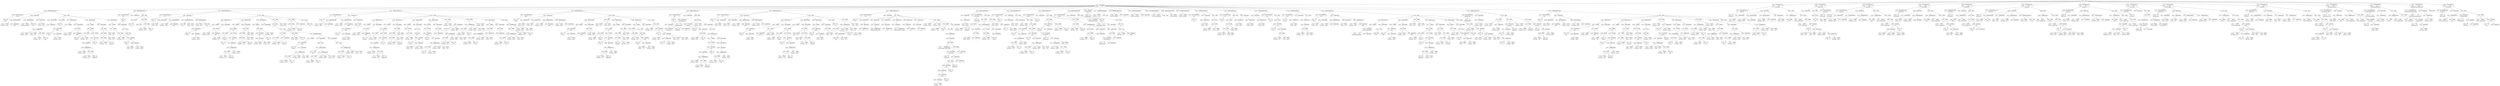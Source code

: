 digraph ast {
node [shape=none];
282628 [label=<<TABLE border='1' cellspacing='0' cellpadding='10' style='rounded' ><TR><TD border='0'>282628</TD><TD border='0'><B>PublicMethodStatement</B></TD></TR></TABLE>>];
282628 -> 282559 [weight=2];
282628 -> 282568 [weight=2];
282628 -> 282627 [weight=2];
282629 [label=<<TABLE border='1' cellspacing='0' cellpadding='10' style='rounded' ><TR><TD border='0'>282629</TD><TD border='0'><B>Id</B></TD></TR><HR/><TR><TD border='0' cellpadding='5' colspan='2'>flush</TD></TR></TABLE>>];
282630 [label=<<TABLE border='1' cellspacing='0' cellpadding='10' style='rounded' ><TR><TD border='0'>282630</TD><TD border='0'><B>ReturnValueMethod</B></TD></TR><HR/><TR><TD border='0' cellpadding='5' colspan='2'>flush</TD></TR></TABLE>>];
282630 -> 282629 [weight=2];
282631 [label=<<TABLE border='1' cellspacing='0' cellpadding='10' style='rounded' ><TR><TD border='0'>282631</TD><TD border='0'><B>ParameterList</B></TD></TR></TABLE>>];
282624 [label=<<TABLE border='1' cellspacing='0' cellpadding='10' style='rounded' ><TR><TD border='0'>282624</TD><TD border='0'><B>UnsetStatement</B></TD></TR></TABLE>>];
282624 -> 282623 [weight=2];
282625 [label=<<TABLE border='1' cellspacing='0' cellpadding='10' style='rounded' ><TR><TD border='0'>282625</TD><TD border='0'><B>True</B></TD></TR><HR/><TR><TD border='0' cellpadding='5' colspan='2'>true</TD></TR></TABLE>>];
282626 [label=<<TABLE border='1' cellspacing='0' cellpadding='10' style='rounded' ><TR><TD border='0'>282626</TD><TD border='0'><B>Return</B></TD></TR></TABLE>>];
282626 -> 282625 [weight=2];
282627 [label=<<TABLE border='1' cellspacing='0' cellpadding='10' style='rounded' ><TR><TD border='0'>282627</TD><TD border='0'><B>Block</B></TD></TR></TABLE>>];
282627 -> 282577 [weight=2];
282627 -> 282601 [weight=2];
282627 -> 282615 [weight=2];
282627 -> 282624 [weight=2];
282627 -> 282626 [weight=2];
282636 [label=<<TABLE border='1' cellspacing='0' cellpadding='10' style='rounded' ><TR><TD border='0'>282636</TD><TD border='0'><B>Array</B></TD></TR></TABLE>>];
282637 [label=<<TABLE border='1' cellspacing='0' cellpadding='10' style='rounded' ><TR><TD border='0'>282637</TD><TD border='0'><B>True</B></TD></TR><HR/><TR><TD border='0' cellpadding='5' colspan='2'>true</TD></TR></TABLE>>];
282638 [label=<<TABLE border='1' cellspacing='0' cellpadding='10' style='rounded' ><TR><TD border='0'>282638</TD><TD border='0'><B>Return</B></TD></TR></TABLE>>];
282638 -> 282637 [weight=2];
282639 [label=<<TABLE border='1' cellspacing='0' cellpadding='10' style='rounded' ><TR><TD border='0'>282639</TD><TD border='0'><B>Block</B></TD></TR></TABLE>>];
282639 -> 282635 [weight=2];
282639 -> 282638 [weight=2];
282632 [label=<<TABLE border='1' cellspacing='0' cellpadding='10' style='rounded' ><TR><TD border='0'>282632</TD><TD border='0'><B>Variable</B></TD></TR><HR/><TR><TD border='0' cellpadding='5'>(1100, 5620)</TD><TD border='0' cellpadding='5'>this</TD></TR></TABLE>>];
282633 [label=<<TABLE border='1' cellspacing='0' cellpadding='10' style='rounded' ><TR><TD border='0'>282633</TD><TD border='0'><B>Id</B></TD></TR><HR/><TR><TD border='0' cellpadding='5' colspan='2'>cache</TD></TR></TABLE>>];
282634 [label=<<TABLE border='1' cellspacing='0' cellpadding='10' style='rounded' ><TR><TD border='0'>282634</TD><TD border='0'><B>BinOP</B></TD></TR><HR/><TR><TD border='0' cellpadding='5' colspan='2'>-&gt;</TD></TR></TABLE>>];
282634 -> 282632 [weight=2];
282634 -> 282633 [weight=2];
282635 [label=<<TABLE border='1' cellspacing='0' cellpadding='10' style='rounded' ><TR><TD border='0'>282635</TD><TD border='0'><B>BinOP</B></TD></TR><HR/><TR><TD border='0' cellpadding='5' colspan='2'>=</TD></TR></TABLE>>];
282635 -> 282634 [weight=2];
282635 -> 282636 [weight=2];
282644 [label=<<TABLE border='1' cellspacing='0' cellpadding='10' style='rounded' ><TR><TD border='0'>282644</TD><TD border='0'><B>ValueParameter</B></TD></TR></TABLE>>];
282644 -> 282643 [weight=2];
282645 [label=<<TABLE border='1' cellspacing='0' cellpadding='10' style='rounded' ><TR><TD border='0'>282645</TD><TD border='0'><B>Variable</B></TD></TR><HR/><TR><TD border='0' cellpadding='5'>(1100, 5621)</TD><TD border='0' cellpadding='5'>group</TD></TR></TABLE>>];
282646 [label=<<TABLE border='1' cellspacing='0' cellpadding='10' style='rounded' ><TR><TD border='0'>282646</TD><TD border='0'><B>StringLiteral</B></TD></TR><HR/><TR><TD border='0' cellpadding='5' colspan='2'>default</TD></TR></TABLE>>];
282647 [label=<<TABLE border='1' cellspacing='0' cellpadding='10' style='rounded' ><TR><TD border='0'>282647</TD><TD border='0'><B>OptValueParameter</B></TD></TR></TABLE>>];
282647 -> 282645 [weight=2];
282647 -> 282646 [weight=2];
282640 [label=<<TABLE border='1' cellspacing='0' cellpadding='10' style='rounded' ><TR><TD border='0'>282640</TD><TD border='0'><B>PublicMethodStatement</B></TD></TR></TABLE>>];
282640 -> 282630 [weight=2];
282640 -> 282631 [weight=2];
282640 -> 282639 [weight=2];
282641 [label=<<TABLE border='1' cellspacing='0' cellpadding='10' style='rounded' ><TR><TD border='0'>282641</TD><TD border='0'><B>Id</B></TD></TR><HR/><TR><TD border='0' cellpadding='5' colspan='2'>get</TD></TR></TABLE>>];
282642 [label=<<TABLE border='1' cellspacing='0' cellpadding='10' style='rounded' ><TR><TD border='0'>282642</TD><TD border='0'><B>ReturnValueMethod</B></TD></TR><HR/><TR><TD border='0' cellpadding='5' colspan='2'>get</TD></TR></TABLE>>];
282642 -> 282641 [weight=2];
282643 [label=<<TABLE border='1' cellspacing='0' cellpadding='10' style='rounded' ><TR><TD border='0'>282643</TD><TD border='0'><B>Variable</B></TD></TR><HR/><TR><TD border='0' cellpadding='5'>(0, 816)</TD><TD border='0' cellpadding='5'>key</TD></TR></TABLE>>];
282652 [label=<<TABLE border='1' cellspacing='0' cellpadding='10' style='rounded' ><TR><TD border='0'>282652</TD><TD border='0'><B>Null</B></TD></TR><HR/><TR><TD border='0' cellpadding='5' colspan='2'>null</TD></TR></TABLE>>];
282653 [label=<<TABLE border='1' cellspacing='0' cellpadding='10' style='rounded' ><TR><TD border='0'>282653</TD><TD border='0'><B>OptReferenceParameter</B></TD></TR></TABLE>>];
282653 -> 282651 [weight=2];
282653 -> 282652 [weight=2];
282654 [label=<<TABLE border='1' cellspacing='0' cellpadding='10' style='rounded' ><TR><TD border='0'>282654</TD><TD border='0'><B>ParameterList</B></TD></TR></TABLE>>];
282654 -> 282644 [weight=2];
282654 -> 282647 [weight=2];
282654 -> 282650 [weight=2];
282654 -> 282653 [weight=2];
282655 [label=<<TABLE border='1' cellspacing='0' cellpadding='10' style='rounded' ><TR><TD border='0'>282655</TD><TD border='0'><B>Id</B></TD></TR><HR/><TR><TD border='0' cellpadding='5' colspan='2'>empty</TD></TR></TABLE>>];
282648 [label=<<TABLE border='1' cellspacing='0' cellpadding='10' style='rounded' ><TR><TD border='0'>282648</TD><TD border='0'><B>Variable</B></TD></TR><HR/><TR><TD border='0' cellpadding='5'>(0, 1195)</TD><TD border='0' cellpadding='5'>force</TD></TR></TABLE>>];
282649 [label=<<TABLE border='1' cellspacing='0' cellpadding='10' style='rounded' ><TR><TD border='0'>282649</TD><TD border='0'><B>False</B></TD></TR><HR/><TR><TD border='0' cellpadding='5' colspan='2'>false</TD></TR></TABLE>>];
282650 [label=<<TABLE border='1' cellspacing='0' cellpadding='10' style='rounded' ><TR><TD border='0'>282650</TD><TD border='0'><B>OptValueParameter</B></TD></TR></TABLE>>];
282650 -> 282648 [weight=2];
282650 -> 282649 [weight=2];
282651 [label=<<TABLE border='1' cellspacing='0' cellpadding='10' style='rounded' ><TR><TD border='0'>282651</TD><TD border='0'><B>Variable</B></TD></TR><HR/><TR><TD border='0' cellpadding='5'>(0, 3743)</TD><TD border='0' cellpadding='5'>found</TD></TR></TABLE>>];
282660 [label=<<TABLE border='1' cellspacing='0' cellpadding='10' style='rounded' ><TR><TD border='0'>282660</TD><TD border='0'><B>Variable</B></TD></TR><HR/><TR><TD border='0' cellpadding='5'>(1100, 5621)</TD><TD border='0' cellpadding='5'>group</TD></TR></TABLE>>];
282661 [label=<<TABLE border='1' cellspacing='0' cellpadding='10' style='rounded' ><TR><TD border='0'>282661</TD><TD border='0'><B>BinOP</B></TD></TR><HR/><TR><TD border='0' cellpadding='5' colspan='2'>=</TD></TR></TABLE>>];
282661 -> 282660 [weight=2];
282661 -> 282662 [weight=2];
282662 [label=<<TABLE border='1' cellspacing='0' cellpadding='10' style='rounded' ><TR><TD border='0'>282662</TD><TD border='0'><B>StringLiteral</B></TD></TR><HR/><TR><TD border='0' cellpadding='5' colspan='2'>default</TD></TR></TABLE>>];
282663 [label=<<TABLE border='1' cellspacing='0' cellpadding='10' style='rounded' ><TR><TD border='0'>282663</TD><TD border='0'><B>IfThenStatement</B></TD></TR></TABLE>>];
282663 -> 282659 [weight=2];
282663 -> 282664 [weight=2];
282656 [label=<<TABLE border='1' cellspacing='0' cellpadding='10' style='rounded' ><TR><TD border='0'>282656</TD><TD border='0'><B>Variable</B></TD></TR><HR/><TR><TD border='0' cellpadding='5'>(1100, 5621)</TD><TD border='0' cellpadding='5'>group</TD></TR></TABLE>>];
282657 [label=<<TABLE border='1' cellspacing='0' cellpadding='10' style='rounded' ><TR><TD border='0'>282657</TD><TD border='0'><B>ArgumentList</B></TD></TR></TABLE>>];
282657 -> 282656 [weight=2];
282658 [label=<<TABLE border='1' cellspacing='0' cellpadding='10' style='rounded' ><TR><TD border='0'>282658</TD><TD border='0'><B>FunctionCall</B></TD></TR><HR/><TR><TD border='0' cellpadding='5' colspan='2'>empty</TD></TR></TABLE>>];
282658 -> 282655 [weight=2];
282658 -> 282657 [weight=2];
282659 [label=<<TABLE border='1' cellspacing='0' cellpadding='10' style='rounded' ><TR><TD border='0'>282659</TD><TD border='0'><B>Condition</B></TD></TR></TABLE>>];
282659 -> 282658 [weight=2];
282668 [label=<<TABLE border='1' cellspacing='0' cellpadding='10' style='rounded' ><TR><TD border='0'>282668</TD><TD border='0'><B>LogicOP</B></TD></TR><HR/><TR><TD border='0' cellpadding='5' colspan='2'>&amp;&amp;</TD></TR></TABLE>>];
282668 -> 282667 [weight=2];
282668 -> 282678 [weight=2];
282670 [label=<<TABLE border='1' cellspacing='0' cellpadding='10' style='rounded' ><TR><TD border='0'>282670</TD><TD border='0'><B>Id</B></TD></TR><HR/><TR><TD border='0' cellpadding='5' colspan='2'>isset</TD></TR></TABLE>>];
282671 [label=<<TABLE border='1' cellspacing='0' cellpadding='10' style='rounded' ><TR><TD border='0'>282671</TD><TD border='0'><B>Variable</B></TD></TR><HR/><TR><TD border='0' cellpadding='5'>(1100, 5620)</TD><TD border='0' cellpadding='5'>this</TD></TR></TABLE>>];
282664 [label=<<TABLE border='1' cellspacing='0' cellpadding='10' style='rounded' ><TR><TD border='0'>282664</TD><TD border='0'><B>StatementBody</B></TD></TR></TABLE>>];
282664 -> 282661 [weight=2];
282665 [label=<<TABLE border='1' cellspacing='0' cellpadding='10' style='rounded' ><TR><TD border='0'>282665</TD><TD border='0'><B>Variable</B></TD></TR><HR/><TR><TD border='0' cellpadding='5'>(1100, 5620)</TD><TD border='0' cellpadding='5'>this</TD></TR></TABLE>>];
282666 [label=<<TABLE border='1' cellspacing='0' cellpadding='10' style='rounded' ><TR><TD border='0'>282666</TD><TD border='0'><B>Id</B></TD></TR><HR/><TR><TD border='0' cellpadding='5' colspan='2'>multisite</TD></TR></TABLE>>];
282667 [label=<<TABLE border='1' cellspacing='0' cellpadding='10' style='rounded' ><TR><TD border='0'>282667</TD><TD border='0'><B>BinOP</B></TD></TR><HR/><TR><TD border='0' cellpadding='5' colspan='2'>-&gt;</TD></TR></TABLE>>];
282667 -> 282665 [weight=2];
282667 -> 282666 [weight=2];
282676 [label=<<TABLE border='1' cellspacing='0' cellpadding='10' style='rounded' ><TR><TD border='0'>282676</TD><TD border='0'><B>ArgumentList</B></TD></TR></TABLE>>];
282676 -> 282675 [weight=2];
282677 [label=<<TABLE border='1' cellspacing='0' cellpadding='10' style='rounded' ><TR><TD border='0'>282677</TD><TD border='0'><B>FunctionCall</B></TD></TR><HR/><TR><TD border='0' cellpadding='5' colspan='2'>isset</TD></TR></TABLE>>];
282677 -> 282670 [weight=2];
282677 -> 282676 [weight=2];
282678 [label=<<TABLE border='1' cellspacing='0' cellpadding='10' style='rounded' ><TR><TD border='0'>282678</TD><TD border='0'><B>UnaryOP</B></TD></TR><HR/><TR><TD border='0' cellpadding='5' colspan='2'>!</TD></TR></TABLE>>];
282678 -> 282677 [weight=2];
282679 [label=<<TABLE border='1' cellspacing='0' cellpadding='10' style='rounded' ><TR><TD border='0'>282679</TD><TD border='0'><B>Condition</B></TD></TR></TABLE>>];
282679 -> 282668 [weight=2];
282672 [label=<<TABLE border='1' cellspacing='0' cellpadding='10' style='rounded' ><TR><TD border='0'>282672</TD><TD border='0'><B>Id</B></TD></TR><HR/><TR><TD border='0' cellpadding='5' colspan='2'>global_groups</TD></TR></TABLE>>];
282673 [label=<<TABLE border='1' cellspacing='0' cellpadding='10' style='rounded' ><TR><TD border='0'>282673</TD><TD border='0'><B>BinOP</B></TD></TR><HR/><TR><TD border='0' cellpadding='5' colspan='2'>-&gt;</TD></TR></TABLE>>];
282673 -> 282671 [weight=2];
282673 -> 282672 [weight=2];
282674 [label=<<TABLE border='1' cellspacing='0' cellpadding='10' style='rounded' ><TR><TD border='0'>282674</TD><TD border='0'><B>Variable</B></TD></TR><HR/><TR><TD border='0' cellpadding='5'>(1100, 5621)</TD><TD border='0' cellpadding='5'>group</TD></TR></TABLE>>];
282675 [label=<<TABLE border='1' cellspacing='0' cellpadding='10' style='rounded' ><TR><TD border='0'>282675</TD><TD border='0'><B>PostfixExpression</B></TD></TR></TABLE>>];
282675 -> 282673 [weight=2];
282675 -> 282674 [weight=2];
282684 [label=<<TABLE border='1' cellspacing='0' cellpadding='10' style='rounded' ><TR><TD border='0'>282684</TD><TD border='0'><B>BinOP</B></TD></TR><HR/><TR><TD border='0' cellpadding='5' colspan='2'>-&gt;</TD></TR></TABLE>>];
282684 -> 282682 [weight=2];
282684 -> 282683 [weight=2];
282685 [label=<<TABLE border='1' cellspacing='0' cellpadding='10' style='rounded' ><TR><TD border='0'>282685</TD><TD border='0'><B>BinOP</B></TD></TR><HR/><TR><TD border='0' cellpadding='5' colspan='2'>.</TD></TR></TABLE>>];
282685 -> 282684 [weight=2];
282685 -> 282686 [weight=2];
282686 [label=<<TABLE border='1' cellspacing='0' cellpadding='10' style='rounded' ><TR><TD border='0'>282686</TD><TD border='0'><B>Variable</B></TD></TR><HR/><TR><TD border='0' cellpadding='5'>(0, 816)</TD><TD border='0' cellpadding='5'>key</TD></TR></TABLE>>];
282687 [label=<<TABLE border='1' cellspacing='0' cellpadding='10' style='rounded' ><TR><TD border='0'>282687</TD><TD border='0'><B>IfThenStatement</B></TD></TR></TABLE>>];
282687 -> 282679 [weight=2];
282687 -> 282688 [weight=2];
282680 [label=<<TABLE border='1' cellspacing='0' cellpadding='10' style='rounded' ><TR><TD border='0'>282680</TD><TD border='0'><B>Variable</B></TD></TR><HR/><TR><TD border='0' cellpadding='5'>(0, 816)</TD><TD border='0' cellpadding='5'>key</TD></TR></TABLE>>];
282681 [label=<<TABLE border='1' cellspacing='0' cellpadding='10' style='rounded' ><TR><TD border='0'>282681</TD><TD border='0'><B>BinOP</B></TD></TR><HR/><TR><TD border='0' cellpadding='5' colspan='2'>=</TD></TR></TABLE>>];
282681 -> 282680 [weight=2];
282681 -> 282685 [weight=2];
282682 [label=<<TABLE border='1' cellspacing='0' cellpadding='10' style='rounded' ><TR><TD border='0'>282682</TD><TD border='0'><B>Variable</B></TD></TR><HR/><TR><TD border='0' cellpadding='5'>(1100, 5620)</TD><TD border='0' cellpadding='5'>this</TD></TR></TABLE>>];
282683 [label=<<TABLE border='1' cellspacing='0' cellpadding='10' style='rounded' ><TR><TD border='0'>282683</TD><TD border='0'><B>Id</B></TD></TR><HR/><TR><TD border='0' cellpadding='5' colspan='2'>blog_prefix</TD></TR></TABLE>>];
282692 [label=<<TABLE border='1' cellspacing='0' cellpadding='10' style='rounded' ><TR><TD border='0'>282692</TD><TD border='0'><B>Variable</B></TD></TR><HR/><TR><TD border='0' cellpadding='5'>(1100, 5621)</TD><TD border='0' cellpadding='5'>group</TD></TR></TABLE>>];
282693 [label=<<TABLE border='1' cellspacing='0' cellpadding='10' style='rounded' ><TR><TD border='0'>282693</TD><TD border='0'><B>ArgumentList</B></TD></TR></TABLE>>];
282693 -> 282691 [weight=2];
282693 -> 282692 [weight=2];
282694 [label=<<TABLE border='1' cellspacing='0' cellpadding='10' style='rounded' ><TR><TD border='0'>282694</TD><TD border='0'><B>MethodCall</B></TD></TR><HR/><TR><TD border='0' cellpadding='5' colspan='2'>_exists</TD></TR></TABLE>>];
282694 -> 282690 [weight=2];
282694 -> 282693 [weight=2];
282695 [label=<<TABLE border='1' cellspacing='0' cellpadding='10' style='rounded' ><TR><TD border='0'>282695</TD><TD border='0'><B>BinOP</B></TD></TR><HR/><TR><TD border='0' cellpadding='5' colspan='2'>-&gt;</TD></TR></TABLE>>];
282695 -> 282689 [weight=2];
282695 -> 282694 [weight=2];
282688 [label=<<TABLE border='1' cellspacing='0' cellpadding='10' style='rounded' ><TR><TD border='0'>282688</TD><TD border='0'><B>StatementBody</B></TD></TR></TABLE>>];
282688 -> 282681 [weight=2];
282689 [label=<<TABLE border='1' cellspacing='0' cellpadding='10' style='rounded' ><TR><TD border='0'>282689</TD><TD border='0'><B>Variable</B></TD></TR><HR/><TR><TD border='0' cellpadding='5'>(1100, 5620)</TD><TD border='0' cellpadding='5'>this</TD></TR></TABLE>>];
282690 [label=<<TABLE border='1' cellspacing='0' cellpadding='10' style='rounded' ><TR><TD border='0'>282690</TD><TD border='0'><B>Id</B></TD></TR><HR/><TR><TD border='0' cellpadding='5' colspan='2'>_exists</TD></TR></TABLE>>];
282691 [label=<<TABLE border='1' cellspacing='0' cellpadding='10' style='rounded' ><TR><TD border='0'>282691</TD><TD border='0'><B>Variable</B></TD></TR><HR/><TR><TD border='0' cellpadding='5'>(0, 816)</TD><TD border='0' cellpadding='5'>key</TD></TR></TABLE>>];
282700 [label=<<TABLE border='1' cellspacing='0' cellpadding='10' style='rounded' ><TR><TD border='0'>282700</TD><TD border='0'><B>Variable</B></TD></TR><HR/><TR><TD border='0' cellpadding='5'>(1100, 5620)</TD><TD border='0' cellpadding='5'>this</TD></TR></TABLE>>];
282701 [label=<<TABLE border='1' cellspacing='0' cellpadding='10' style='rounded' ><TR><TD border='0'>282701</TD><TD border='0'><B>Id</B></TD></TR><HR/><TR><TD border='0' cellpadding='5' colspan='2'>cache_hits</TD></TR></TABLE>>];
282702 [label=<<TABLE border='1' cellspacing='0' cellpadding='10' style='rounded' ><TR><TD border='0'>282702</TD><TD border='0'><B>BinOP</B></TD></TR><HR/><TR><TD border='0' cellpadding='5' colspan='2'>-&gt;</TD></TR></TABLE>>];
282702 -> 282700 [weight=2];
282702 -> 282701 [weight=2];
282703 [label=<<TABLE border='1' cellspacing='0' cellpadding='10' style='rounded' ><TR><TD border='0'>282703</TD><TD border='0'><B>BinOP</B></TD></TR><HR/><TR><TD border='0' cellpadding='5' colspan='2'>+=</TD></TR></TABLE>>];
282703 -> 282702 [weight=2];
282703 -> 282704 [weight=2];
282696 [label=<<TABLE border='1' cellspacing='0' cellpadding='10' style='rounded' ><TR><TD border='0'>282696</TD><TD border='0'><B>Condition</B></TD></TR></TABLE>>];
282696 -> 282695 [weight=2];
282697 [label=<<TABLE border='1' cellspacing='0' cellpadding='10' style='rounded' ><TR><TD border='0'>282697</TD><TD border='0'><B>Variable</B></TD></TR><HR/><TR><TD border='0' cellpadding='5'>(0, 3743)</TD><TD border='0' cellpadding='5'>found</TD></TR></TABLE>>];
282698 [label=<<TABLE border='1' cellspacing='0' cellpadding='10' style='rounded' ><TR><TD border='0'>282698</TD><TD border='0'><B>BinOP</B></TD></TR><HR/><TR><TD border='0' cellpadding='5' colspan='2'>=</TD></TR></TABLE>>];
282698 -> 282697 [weight=2];
282698 -> 282699 [weight=2];
282699 [label=<<TABLE border='1' cellspacing='0' cellpadding='10' style='rounded' ><TR><TD border='0'>282699</TD><TD border='0'><B>True</B></TD></TR><HR/><TR><TD border='0' cellpadding='5' colspan='2'>true</TD></TR></TABLE>>];
282708 [label=<<TABLE border='1' cellspacing='0' cellpadding='10' style='rounded' ><TR><TD border='0'>282708</TD><TD border='0'><B>BinOP</B></TD></TR><HR/><TR><TD border='0' cellpadding='5' colspan='2'>-&gt;</TD></TR></TABLE>>];
282708 -> 282706 [weight=2];
282708 -> 282707 [weight=2];
282709 [label=<<TABLE border='1' cellspacing='0' cellpadding='10' style='rounded' ><TR><TD border='0'>282709</TD><TD border='0'><B>Variable</B></TD></TR><HR/><TR><TD border='0' cellpadding='5'>(1100, 5621)</TD><TD border='0' cellpadding='5'>group</TD></TR></TABLE>>];
282710 [label=<<TABLE border='1' cellspacing='0' cellpadding='10' style='rounded' ><TR><TD border='0'>282710</TD><TD border='0'><B>Variable</B></TD></TR><HR/><TR><TD border='0' cellpadding='5'>(0, 816)</TD><TD border='0' cellpadding='5'>key</TD></TR></TABLE>>];
282711 [label=<<TABLE border='1' cellspacing='0' cellpadding='10' style='rounded' ><TR><TD border='0'>282711</TD><TD border='0'><B>PostfixExpression</B></TD></TR></TABLE>>];
282711 -> 282708 [weight=2];
282711 -> 282709 [weight=2];
282711 -> 282710 [weight=2];
282704 [label=<<TABLE border='1' cellspacing='0' cellpadding='10' style='rounded' ><TR><TD border='0'>282704</TD><TD border='0'><B>IntegerLiteral</B></TD></TR><HR/><TR><TD border='0' cellpadding='5' colspan='2'>1</TD></TR></TABLE>>];
282705 [label=<<TABLE border='1' cellspacing='0' cellpadding='10' style='rounded' ><TR><TD border='0'>282705</TD><TD border='0'><B>Id</B></TD></TR><HR/><TR><TD border='0' cellpadding='5' colspan='2'>is_object</TD></TR></TABLE>>];
282706 [label=<<TABLE border='1' cellspacing='0' cellpadding='10' style='rounded' ><TR><TD border='0'>282706</TD><TD border='0'><B>Variable</B></TD></TR><HR/><TR><TD border='0' cellpadding='5'>(1100, 5620)</TD><TD border='0' cellpadding='5'>this</TD></TR></TABLE>>];
282707 [label=<<TABLE border='1' cellspacing='0' cellpadding='10' style='rounded' ><TR><TD border='0'>282707</TD><TD border='0'><B>Id</B></TD></TR><HR/><TR><TD border='0' cellpadding='5' colspan='2'>cache</TD></TR></TABLE>>];
282716 [label=<<TABLE border='1' cellspacing='0' cellpadding='10' style='rounded' ><TR><TD border='0'>282716</TD><TD border='0'><B>Variable</B></TD></TR><HR/><TR><TD border='0' cellpadding='5'>(1100, 5620)</TD><TD border='0' cellpadding='5'>this</TD></TR></TABLE>>];
282717 [label=<<TABLE border='1' cellspacing='0' cellpadding='10' style='rounded' ><TR><TD border='0'>282717</TD><TD border='0'><B>Id</B></TD></TR><HR/><TR><TD border='0' cellpadding='5' colspan='2'>cache</TD></TR></TABLE>>];
282718 [label=<<TABLE border='1' cellspacing='0' cellpadding='10' style='rounded' ><TR><TD border='0'>282718</TD><TD border='0'><B>BinOP</B></TD></TR><HR/><TR><TD border='0' cellpadding='5' colspan='2'>-&gt;</TD></TR></TABLE>>];
282718 -> 282716 [weight=2];
282718 -> 282717 [weight=2];
282719 [label=<<TABLE border='1' cellspacing='0' cellpadding='10' style='rounded' ><TR><TD border='0'>282719</TD><TD border='0'><B>Variable</B></TD></TR><HR/><TR><TD border='0' cellpadding='5'>(1100, 5621)</TD><TD border='0' cellpadding='5'>group</TD></TR></TABLE>>];
282712 [label=<<TABLE border='1' cellspacing='0' cellpadding='10' style='rounded' ><TR><TD border='0'>282712</TD><TD border='0'><B>ArgumentList</B></TD></TR></TABLE>>];
282712 -> 282711 [weight=2];
282713 [label=<<TABLE border='1' cellspacing='0' cellpadding='10' style='rounded' ><TR><TD border='0'>282713</TD><TD border='0'><B>FunctionCall</B></TD></TR><HR/><TR><TD border='0' cellpadding='5' colspan='2'>is_object</TD></TR></TABLE>>];
282713 -> 282705 [weight=2];
282713 -> 282712 [weight=2];
282714 [label=<<TABLE border='1' cellspacing='0' cellpadding='10' style='rounded' ><TR><TD border='0'>282714</TD><TD border='0'><B>Condition</B></TD></TR></TABLE>>];
282714 -> 282713 [weight=2];
282715 [label=<<TABLE border='1' cellspacing='0' cellpadding='10' style='rounded' ><TR><TD border='0'>282715</TD><TD border='0'><B>Clone</B></TD></TR><HR/><TR><TD border='0' cellpadding='5' colspan='2'>clone</TD></TR></TABLE>>];
282724 [label=<<TABLE border='1' cellspacing='0' cellpadding='10' style='rounded' ><TR><TD border='0'>282724</TD><TD border='0'><B>IfThenElseStatement</B></TD></TR></TABLE>>];
282724 -> 282714 [weight=2];
282724 -> 282725 [weight=2];
282724 -> 282734 [weight=2];
282725 [label=<<TABLE border='1' cellspacing='0' cellpadding='10' style='rounded' ><TR><TD border='0'>282725</TD><TD border='0'><B>StatementBody</B></TD></TR></TABLE>>];
282725 -> 282723 [weight=2];
282726 [label=<<TABLE border='1' cellspacing='0' cellpadding='10' style='rounded' ><TR><TD border='0'>282726</TD><TD border='0'><B>Variable</B></TD></TR><HR/><TR><TD border='0' cellpadding='5'>(1100, 5620)</TD><TD border='0' cellpadding='5'>this</TD></TR></TABLE>>];
282727 [label=<<TABLE border='1' cellspacing='0' cellpadding='10' style='rounded' ><TR><TD border='0'>282727</TD><TD border='0'><B>Id</B></TD></TR><HR/><TR><TD border='0' cellpadding='5' colspan='2'>cache</TD></TR></TABLE>>];
282720 [label=<<TABLE border='1' cellspacing='0' cellpadding='10' style='rounded' ><TR><TD border='0'>282720</TD><TD border='0'><B>Variable</B></TD></TR><HR/><TR><TD border='0' cellpadding='5'>(0, 816)</TD><TD border='0' cellpadding='5'>key</TD></TR></TABLE>>];
282721 [label=<<TABLE border='1' cellspacing='0' cellpadding='10' style='rounded' ><TR><TD border='0'>282721</TD><TD border='0'><B>PostfixExpression</B></TD></TR></TABLE>>];
282721 -> 282718 [weight=2];
282721 -> 282719 [weight=2];
282721 -> 282720 [weight=2];
282722 [label=<<TABLE border='1' cellspacing='0' cellpadding='10' style='rounded' ><TR><TD border='0'>282722</TD><TD border='0'><B>ClassInstanciation</B></TD></TR></TABLE>>];
282722 -> 282715 [weight=2];
282722 -> 282721 [weight=2];
282723 [label=<<TABLE border='1' cellspacing='0' cellpadding='10' style='rounded' ><TR><TD border='0'>282723</TD><TD border='0'><B>Return</B></TD></TR></TABLE>>];
282723 -> 282722 [weight=2];
282732 [label=<<TABLE border='1' cellspacing='0' cellpadding='10' style='rounded' ><TR><TD border='0'>282732</TD><TD border='0'><B>Return</B></TD></TR></TABLE>>];
282732 -> 282731 [weight=2];
282734 [label=<<TABLE border='1' cellspacing='0' cellpadding='10' style='rounded' ><TR><TD border='0'>282734</TD><TD border='0'><B>StatementBody</B></TD></TR></TABLE>>];
282734 -> 282732 [weight=2];
282735 [label=<<TABLE border='1' cellspacing='0' cellpadding='10' style='rounded' ><TR><TD border='0'>282735</TD><TD border='0'><B>Block</B></TD></TR></TABLE>>];
282735 -> 282698 [weight=2];
282735 -> 282703 [weight=2];
282735 -> 282724 [weight=2];
282728 [label=<<TABLE border='1' cellspacing='0' cellpadding='10' style='rounded' ><TR><TD border='0'>282728</TD><TD border='0'><B>BinOP</B></TD></TR><HR/><TR><TD border='0' cellpadding='5' colspan='2'>-&gt;</TD></TR></TABLE>>];
282728 -> 282726 [weight=2];
282728 -> 282727 [weight=2];
282729 [label=<<TABLE border='1' cellspacing='0' cellpadding='10' style='rounded' ><TR><TD border='0'>282729</TD><TD border='0'><B>Variable</B></TD></TR><HR/><TR><TD border='0' cellpadding='5'>(1100, 5621)</TD><TD border='0' cellpadding='5'>group</TD></TR></TABLE>>];
282730 [label=<<TABLE border='1' cellspacing='0' cellpadding='10' style='rounded' ><TR><TD border='0'>282730</TD><TD border='0'><B>Variable</B></TD></TR><HR/><TR><TD border='0' cellpadding='5'>(0, 816)</TD><TD border='0' cellpadding='5'>key</TD></TR></TABLE>>];
282731 [label=<<TABLE border='1' cellspacing='0' cellpadding='10' style='rounded' ><TR><TD border='0'>282731</TD><TD border='0'><B>PostfixExpression</B></TD></TR></TABLE>>];
282731 -> 282728 [weight=2];
282731 -> 282729 [weight=2];
282731 -> 282730 [weight=2];
282740 [label=<<TABLE border='1' cellspacing='0' cellpadding='10' style='rounded' ><TR><TD border='0'>282740</TD><TD border='0'><B>False</B></TD></TR><HR/><TR><TD border='0' cellpadding='5' colspan='2'>false</TD></TR></TABLE>>];
282741 [label=<<TABLE border='1' cellspacing='0' cellpadding='10' style='rounded' ><TR><TD border='0'>282741</TD><TD border='0'><B>Variable</B></TD></TR><HR/><TR><TD border='0' cellpadding='5'>(1100, 5620)</TD><TD border='0' cellpadding='5'>this</TD></TR></TABLE>>];
282742 [label=<<TABLE border='1' cellspacing='0' cellpadding='10' style='rounded' ><TR><TD border='0'>282742</TD><TD border='0'><B>Id</B></TD></TR><HR/><TR><TD border='0' cellpadding='5' colspan='2'>cache_misses</TD></TR></TABLE>>];
282743 [label=<<TABLE border='1' cellspacing='0' cellpadding='10' style='rounded' ><TR><TD border='0'>282743</TD><TD border='0'><B>BinOP</B></TD></TR><HR/><TR><TD border='0' cellpadding='5' colspan='2'>-&gt;</TD></TR></TABLE>>];
282743 -> 282741 [weight=2];
282743 -> 282742 [weight=2];
282736 [label=<<TABLE border='1' cellspacing='0' cellpadding='10' style='rounded' ><TR><TD border='0'>282736</TD><TD border='0'><B>IfThenStatement</B></TD></TR></TABLE>>];
282736 -> 282696 [weight=2];
282736 -> 282737 [weight=2];
282737 [label=<<TABLE border='1' cellspacing='0' cellpadding='10' style='rounded' ><TR><TD border='0'>282737</TD><TD border='0'><B>StatementBody</B></TD></TR></TABLE>>];
282737 -> 282735 [weight=2];
282738 [label=<<TABLE border='1' cellspacing='0' cellpadding='10' style='rounded' ><TR><TD border='0'>282738</TD><TD border='0'><B>Variable</B></TD></TR><HR/><TR><TD border='0' cellpadding='5'>(0, 3743)</TD><TD border='0' cellpadding='5'>found</TD></TR></TABLE>>];
282739 [label=<<TABLE border='1' cellspacing='0' cellpadding='10' style='rounded' ><TR><TD border='0'>282739</TD><TD border='0'><B>BinOP</B></TD></TR><HR/><TR><TD border='0' cellpadding='5' colspan='2'>=</TD></TR></TABLE>>];
282739 -> 282738 [weight=2];
282739 -> 282740 [weight=2];
282748 [label=<<TABLE border='1' cellspacing='0' cellpadding='10' style='rounded' ><TR><TD border='0'>282748</TD><TD border='0'><B>Block</B></TD></TR></TABLE>>];
282748 -> 282663 [weight=2];
282748 -> 282687 [weight=2];
282748 -> 282736 [weight=2];
282748 -> 282739 [weight=2];
282748 -> 282744 [weight=2];
282748 -> 282747 [weight=2];
282749 [label=<<TABLE border='1' cellspacing='0' cellpadding='10' style='rounded' ><TR><TD border='0'>282749</TD><TD border='0'><B>PublicMethodStatement</B></TD></TR></TABLE>>];
282749 -> 282642 [weight=2];
282749 -> 282654 [weight=2];
282749 -> 282748 [weight=2];
282750 [label=<<TABLE border='1' cellspacing='0' cellpadding='10' style='rounded' ><TR><TD border='0'>282750</TD><TD border='0'><B>Id</B></TD></TR><HR/><TR><TD border='0' cellpadding='5' colspan='2'>incr</TD></TR></TABLE>>];
282751 [label=<<TABLE border='1' cellspacing='0' cellpadding='10' style='rounded' ><TR><TD border='0'>282751</TD><TD border='0'><B>ReturnValueMethod</B></TD></TR><HR/><TR><TD border='0' cellpadding='5' colspan='2'>incr</TD></TR></TABLE>>];
282751 -> 282750 [weight=2];
282744 [label=<<TABLE border='1' cellspacing='0' cellpadding='10' style='rounded' ><TR><TD border='0'>282744</TD><TD border='0'><B>BinOP</B></TD></TR><HR/><TR><TD border='0' cellpadding='5' colspan='2'>+=</TD></TR></TABLE>>];
282744 -> 282743 [weight=2];
282744 -> 282745 [weight=2];
282745 [label=<<TABLE border='1' cellspacing='0' cellpadding='10' style='rounded' ><TR><TD border='0'>282745</TD><TD border='0'><B>IntegerLiteral</B></TD></TR><HR/><TR><TD border='0' cellpadding='5' colspan='2'>1</TD></TR></TABLE>>];
282746 [label=<<TABLE border='1' cellspacing='0' cellpadding='10' style='rounded' ><TR><TD border='0'>282746</TD><TD border='0'><B>False</B></TD></TR><HR/><TR><TD border='0' cellpadding='5' colspan='2'>false</TD></TR></TABLE>>];
282747 [label=<<TABLE border='1' cellspacing='0' cellpadding='10' style='rounded' ><TR><TD border='0'>282747</TD><TD border='0'><B>Return</B></TD></TR></TABLE>>];
282747 -> 282746 [weight=2];
282756 [label=<<TABLE border='1' cellspacing='0' cellpadding='10' style='rounded' ><TR><TD border='0'>282756</TD><TD border='0'><B>OptValueParameter</B></TD></TR></TABLE>>];
282756 -> 282754 [weight=2];
282756 -> 282755 [weight=2];
282757 [label=<<TABLE border='1' cellspacing='0' cellpadding='10' style='rounded' ><TR><TD border='0'>282757</TD><TD border='0'><B>Variable</B></TD></TR><HR/><TR><TD border='0' cellpadding='5'>(1100, 5621)</TD><TD border='0' cellpadding='5'>group</TD></TR></TABLE>>];
282758 [label=<<TABLE border='1' cellspacing='0' cellpadding='10' style='rounded' ><TR><TD border='0'>282758</TD><TD border='0'><B>StringLiteral</B></TD></TR><HR/><TR><TD border='0' cellpadding='5' colspan='2'>default</TD></TR></TABLE>>];
282759 [label=<<TABLE border='1' cellspacing='0' cellpadding='10' style='rounded' ><TR><TD border='0'>282759</TD><TD border='0'><B>OptValueParameter</B></TD></TR></TABLE>>];
282759 -> 282757 [weight=2];
282759 -> 282758 [weight=2];
282752 [label=<<TABLE border='1' cellspacing='0' cellpadding='10' style='rounded' ><TR><TD border='0'>282752</TD><TD border='0'><B>Variable</B></TD></TR><HR/><TR><TD border='0' cellpadding='5'>(0, 816)</TD><TD border='0' cellpadding='5'>key</TD></TR></TABLE>>];
282753 [label=<<TABLE border='1' cellspacing='0' cellpadding='10' style='rounded' ><TR><TD border='0'>282753</TD><TD border='0'><B>ValueParameter</B></TD></TR></TABLE>>];
282753 -> 282752 [weight=2];
282754 [label=<<TABLE border='1' cellspacing='0' cellpadding='10' style='rounded' ><TR><TD border='0'>282754</TD><TD border='0'><B>Variable</B></TD></TR><HR/><TR><TD border='0' cellpadding='5'>(1100, 5624)</TD><TD border='0' cellpadding='5'>offset</TD></TR></TABLE>>];
282755 [label=<<TABLE border='1' cellspacing='0' cellpadding='10' style='rounded' ><TR><TD border='0'>282755</TD><TD border='0'><B>IntegerLiteral</B></TD></TR><HR/><TR><TD border='0' cellpadding='5' colspan='2'>1</TD></TR></TABLE>>];
282764 [label=<<TABLE border='1' cellspacing='0' cellpadding='10' style='rounded' ><TR><TD border='0'>282764</TD><TD border='0'><B>FunctionCall</B></TD></TR><HR/><TR><TD border='0' cellpadding='5' colspan='2'>empty</TD></TR></TABLE>>];
282764 -> 282761 [weight=2];
282764 -> 282763 [weight=2];
282765 [label=<<TABLE border='1' cellspacing='0' cellpadding='10' style='rounded' ><TR><TD border='0'>282765</TD><TD border='0'><B>Condition</B></TD></TR></TABLE>>];
282765 -> 282764 [weight=2];
282766 [label=<<TABLE border='1' cellspacing='0' cellpadding='10' style='rounded' ><TR><TD border='0'>282766</TD><TD border='0'><B>Variable</B></TD></TR><HR/><TR><TD border='0' cellpadding='5'>(1100, 5621)</TD><TD border='0' cellpadding='5'>group</TD></TR></TABLE>>];
282767 [label=<<TABLE border='1' cellspacing='0' cellpadding='10' style='rounded' ><TR><TD border='0'>282767</TD><TD border='0'><B>BinOP</B></TD></TR><HR/><TR><TD border='0' cellpadding='5' colspan='2'>=</TD></TR></TABLE>>];
282767 -> 282766 [weight=2];
282767 -> 282768 [weight=2];
282760 [label=<<TABLE border='1' cellspacing='0' cellpadding='10' style='rounded' ><TR><TD border='0'>282760</TD><TD border='0'><B>ParameterList</B></TD></TR></TABLE>>];
282760 -> 282753 [weight=2];
282760 -> 282756 [weight=2];
282760 -> 282759 [weight=2];
282761 [label=<<TABLE border='1' cellspacing='0' cellpadding='10' style='rounded' ><TR><TD border='0'>282761</TD><TD border='0'><B>Id</B></TD></TR><HR/><TR><TD border='0' cellpadding='5' colspan='2'>empty</TD></TR></TABLE>>];
282762 [label=<<TABLE border='1' cellspacing='0' cellpadding='10' style='rounded' ><TR><TD border='0'>282762</TD><TD border='0'><B>Variable</B></TD></TR><HR/><TR><TD border='0' cellpadding='5'>(1100, 5621)</TD><TD border='0' cellpadding='5'>group</TD></TR></TABLE>>];
282763 [label=<<TABLE border='1' cellspacing='0' cellpadding='10' style='rounded' ><TR><TD border='0'>282763</TD><TD border='0'><B>ArgumentList</B></TD></TR></TABLE>>];
282763 -> 282762 [weight=2];
282772 [label=<<TABLE border='1' cellspacing='0' cellpadding='10' style='rounded' ><TR><TD border='0'>282772</TD><TD border='0'><B>Id</B></TD></TR><HR/><TR><TD border='0' cellpadding='5' colspan='2'>multisite</TD></TR></TABLE>>];
282773 [label=<<TABLE border='1' cellspacing='0' cellpadding='10' style='rounded' ><TR><TD border='0'>282773</TD><TD border='0'><B>BinOP</B></TD></TR><HR/><TR><TD border='0' cellpadding='5' colspan='2'>-&gt;</TD></TR></TABLE>>];
282773 -> 282771 [weight=2];
282773 -> 282772 [weight=2];
282774 [label=<<TABLE border='1' cellspacing='0' cellpadding='10' style='rounded' ><TR><TD border='0'>282774</TD><TD border='0'><B>LogicOP</B></TD></TR><HR/><TR><TD border='0' cellpadding='5' colspan='2'>&amp;&amp;</TD></TR></TABLE>>];
282774 -> 282773 [weight=2];
282774 -> 282784 [weight=2];
282768 [label=<<TABLE border='1' cellspacing='0' cellpadding='10' style='rounded' ><TR><TD border='0'>282768</TD><TD border='0'><B>StringLiteral</B></TD></TR><HR/><TR><TD border='0' cellpadding='5' colspan='2'>default</TD></TR></TABLE>>];
282769 [label=<<TABLE border='1' cellspacing='0' cellpadding='10' style='rounded' ><TR><TD border='0'>282769</TD><TD border='0'><B>IfThenStatement</B></TD></TR></TABLE>>];
282769 -> 282765 [weight=2];
282769 -> 282770 [weight=2];
282770 [label=<<TABLE border='1' cellspacing='0' cellpadding='10' style='rounded' ><TR><TD border='0'>282770</TD><TD border='0'><B>StatementBody</B></TD></TR></TABLE>>];
282770 -> 282767 [weight=2];
282771 [label=<<TABLE border='1' cellspacing='0' cellpadding='10' style='rounded' ><TR><TD border='0'>282771</TD><TD border='0'><B>Variable</B></TD></TR><HR/><TR><TD border='0' cellpadding='5'>(1100, 5620)</TD><TD border='0' cellpadding='5'>this</TD></TR></TABLE>>];
282780 [label=<<TABLE border='1' cellspacing='0' cellpadding='10' style='rounded' ><TR><TD border='0'>282780</TD><TD border='0'><B>Variable</B></TD></TR><HR/><TR><TD border='0' cellpadding='5'>(1100, 5621)</TD><TD border='0' cellpadding='5'>group</TD></TR></TABLE>>];
282781 [label=<<TABLE border='1' cellspacing='0' cellpadding='10' style='rounded' ><TR><TD border='0'>282781</TD><TD border='0'><B>PostfixExpression</B></TD></TR></TABLE>>];
282781 -> 282779 [weight=2];
282781 -> 282780 [weight=2];
282782 [label=<<TABLE border='1' cellspacing='0' cellpadding='10' style='rounded' ><TR><TD border='0'>282782</TD><TD border='0'><B>ArgumentList</B></TD></TR></TABLE>>];
282782 -> 282781 [weight=2];
282783 [label=<<TABLE border='1' cellspacing='0' cellpadding='10' style='rounded' ><TR><TD border='0'>282783</TD><TD border='0'><B>FunctionCall</B></TD></TR><HR/><TR><TD border='0' cellpadding='5' colspan='2'>isset</TD></TR></TABLE>>];
282783 -> 282776 [weight=2];
282783 -> 282782 [weight=2];
282776 [label=<<TABLE border='1' cellspacing='0' cellpadding='10' style='rounded' ><TR><TD border='0'>282776</TD><TD border='0'><B>Id</B></TD></TR><HR/><TR><TD border='0' cellpadding='5' colspan='2'>isset</TD></TR></TABLE>>];
282777 [label=<<TABLE border='1' cellspacing='0' cellpadding='10' style='rounded' ><TR><TD border='0'>282777</TD><TD border='0'><B>Variable</B></TD></TR><HR/><TR><TD border='0' cellpadding='5'>(1100, 5620)</TD><TD border='0' cellpadding='5'>this</TD></TR></TABLE>>];
282778 [label=<<TABLE border='1' cellspacing='0' cellpadding='10' style='rounded' ><TR><TD border='0'>282778</TD><TD border='0'><B>Id</B></TD></TR><HR/><TR><TD border='0' cellpadding='5' colspan='2'>global_groups</TD></TR></TABLE>>];
282779 [label=<<TABLE border='1' cellspacing='0' cellpadding='10' style='rounded' ><TR><TD border='0'>282779</TD><TD border='0'><B>BinOP</B></TD></TR><HR/><TR><TD border='0' cellpadding='5' colspan='2'>-&gt;</TD></TR></TABLE>>];
282779 -> 282777 [weight=2];
282779 -> 282778 [weight=2];
282788 [label=<<TABLE border='1' cellspacing='0' cellpadding='10' style='rounded' ><TR><TD border='0'>282788</TD><TD border='0'><B>Variable</B></TD></TR><HR/><TR><TD border='0' cellpadding='5'>(1100, 5620)</TD><TD border='0' cellpadding='5'>this</TD></TR></TABLE>>];
282789 [label=<<TABLE border='1' cellspacing='0' cellpadding='10' style='rounded' ><TR><TD border='0'>282789</TD><TD border='0'><B>Id</B></TD></TR><HR/><TR><TD border='0' cellpadding='5' colspan='2'>blog_prefix</TD></TR></TABLE>>];
282790 [label=<<TABLE border='1' cellspacing='0' cellpadding='10' style='rounded' ><TR><TD border='0'>282790</TD><TD border='0'><B>BinOP</B></TD></TR><HR/><TR><TD border='0' cellpadding='5' colspan='2'>-&gt;</TD></TR></TABLE>>];
282790 -> 282788 [weight=2];
282790 -> 282789 [weight=2];
282791 [label=<<TABLE border='1' cellspacing='0' cellpadding='10' style='rounded' ><TR><TD border='0'>282791</TD><TD border='0'><B>BinOP</B></TD></TR><HR/><TR><TD border='0' cellpadding='5' colspan='2'>.</TD></TR></TABLE>>];
282791 -> 282790 [weight=2];
282791 -> 282792 [weight=2];
282784 [label=<<TABLE border='1' cellspacing='0' cellpadding='10' style='rounded' ><TR><TD border='0'>282784</TD><TD border='0'><B>UnaryOP</B></TD></TR><HR/><TR><TD border='0' cellpadding='5' colspan='2'>!</TD></TR></TABLE>>];
282784 -> 282783 [weight=2];
282785 [label=<<TABLE border='1' cellspacing='0' cellpadding='10' style='rounded' ><TR><TD border='0'>282785</TD><TD border='0'><B>Condition</B></TD></TR></TABLE>>];
282785 -> 282774 [weight=2];
282786 [label=<<TABLE border='1' cellspacing='0' cellpadding='10' style='rounded' ><TR><TD border='0'>282786</TD><TD border='0'><B>Variable</B></TD></TR><HR/><TR><TD border='0' cellpadding='5'>(0, 816)</TD><TD border='0' cellpadding='5'>key</TD></TR></TABLE>>];
282787 [label=<<TABLE border='1' cellspacing='0' cellpadding='10' style='rounded' ><TR><TD border='0'>282787</TD><TD border='0'><B>BinOP</B></TD></TR><HR/><TR><TD border='0' cellpadding='5' colspan='2'>=</TD></TR></TABLE>>];
282787 -> 282786 [weight=2];
282787 -> 282791 [weight=2];
282796 [label=<<TABLE border='1' cellspacing='0' cellpadding='10' style='rounded' ><TR><TD border='0'>282796</TD><TD border='0'><B>Variable</B></TD></TR><HR/><TR><TD border='0' cellpadding='5'>(1100, 5620)</TD><TD border='0' cellpadding='5'>this</TD></TR></TABLE>>];
282797 [label=<<TABLE border='1' cellspacing='0' cellpadding='10' style='rounded' ><TR><TD border='0'>282797</TD><TD border='0'><B>Id</B></TD></TR><HR/><TR><TD border='0' cellpadding='5' colspan='2'>_exists</TD></TR></TABLE>>];
282798 [label=<<TABLE border='1' cellspacing='0' cellpadding='10' style='rounded' ><TR><TD border='0'>282798</TD><TD border='0'><B>Variable</B></TD></TR><HR/><TR><TD border='0' cellpadding='5'>(0, 816)</TD><TD border='0' cellpadding='5'>key</TD></TR></TABLE>>];
282799 [label=<<TABLE border='1' cellspacing='0' cellpadding='10' style='rounded' ><TR><TD border='0'>282799</TD><TD border='0'><B>Variable</B></TD></TR><HR/><TR><TD border='0' cellpadding='5'>(1100, 5621)</TD><TD border='0' cellpadding='5'>group</TD></TR></TABLE>>];
282792 [label=<<TABLE border='1' cellspacing='0' cellpadding='10' style='rounded' ><TR><TD border='0'>282792</TD><TD border='0'><B>Variable</B></TD></TR><HR/><TR><TD border='0' cellpadding='5'>(0, 816)</TD><TD border='0' cellpadding='5'>key</TD></TR></TABLE>>];
282793 [label=<<TABLE border='1' cellspacing='0' cellpadding='10' style='rounded' ><TR><TD border='0'>282793</TD><TD border='0'><B>IfThenStatement</B></TD></TR></TABLE>>];
282793 -> 282785 [weight=2];
282793 -> 282794 [weight=2];
282794 [label=<<TABLE border='1' cellspacing='0' cellpadding='10' style='rounded' ><TR><TD border='0'>282794</TD><TD border='0'><B>StatementBody</B></TD></TR></TABLE>>];
282794 -> 282787 [weight=2];
282804 [label=<<TABLE border='1' cellspacing='0' cellpadding='10' style='rounded' ><TR><TD border='0'>282804</TD><TD border='0'><B>Condition</B></TD></TR></TABLE>>];
282804 -> 282803 [weight=2];
282805 [label=<<TABLE border='1' cellspacing='0' cellpadding='10' style='rounded' ><TR><TD border='0'>282805</TD><TD border='0'><B>False</B></TD></TR><HR/><TR><TD border='0' cellpadding='5' colspan='2'>false</TD></TR></TABLE>>];
282806 [label=<<TABLE border='1' cellspacing='0' cellpadding='10' style='rounded' ><TR><TD border='0'>282806</TD><TD border='0'><B>Return</B></TD></TR></TABLE>>];
282806 -> 282805 [weight=2];
282807 [label=<<TABLE border='1' cellspacing='0' cellpadding='10' style='rounded' ><TR><TD border='0'>282807</TD><TD border='0'><B>IfThenStatement</B></TD></TR></TABLE>>];
282807 -> 282804 [weight=2];
282807 -> 282808 [weight=2];
282800 [label=<<TABLE border='1' cellspacing='0' cellpadding='10' style='rounded' ><TR><TD border='0'>282800</TD><TD border='0'><B>ArgumentList</B></TD></TR></TABLE>>];
282800 -> 282798 [weight=2];
282800 -> 282799 [weight=2];
282801 [label=<<TABLE border='1' cellspacing='0' cellpadding='10' style='rounded' ><TR><TD border='0'>282801</TD><TD border='0'><B>MethodCall</B></TD></TR><HR/><TR><TD border='0' cellpadding='5' colspan='2'>_exists</TD></TR></TABLE>>];
282801 -> 282797 [weight=2];
282801 -> 282800 [weight=2];
282802 [label=<<TABLE border='1' cellspacing='0' cellpadding='10' style='rounded' ><TR><TD border='0'>282802</TD><TD border='0'><B>BinOP</B></TD></TR><HR/><TR><TD border='0' cellpadding='5' colspan='2'>-&gt;</TD></TR></TABLE>>];
282802 -> 282796 [weight=2];
282802 -> 282801 [weight=2];
282803 [label=<<TABLE border='1' cellspacing='0' cellpadding='10' style='rounded' ><TR><TD border='0'>282803</TD><TD border='0'><B>UnaryOP</B></TD></TR><HR/><TR><TD border='0' cellpadding='5' colspan='2'>!</TD></TR></TABLE>>];
282803 -> 282802 [weight=2];
282812 [label=<<TABLE border='1' cellspacing='0' cellpadding='10' style='rounded' ><TR><TD border='0'>282812</TD><TD border='0'><B>Id</B></TD></TR><HR/><TR><TD border='0' cellpadding='5' colspan='2'>cache</TD></TR></TABLE>>];
282813 [label=<<TABLE border='1' cellspacing='0' cellpadding='10' style='rounded' ><TR><TD border='0'>282813</TD><TD border='0'><B>BinOP</B></TD></TR><HR/><TR><TD border='0' cellpadding='5' colspan='2'>-&gt;</TD></TR></TABLE>>];
282813 -> 282811 [weight=2];
282813 -> 282812 [weight=2];
282814 [label=<<TABLE border='1' cellspacing='0' cellpadding='10' style='rounded' ><TR><TD border='0'>282814</TD><TD border='0'><B>Variable</B></TD></TR><HR/><TR><TD border='0' cellpadding='5'>(1100, 5621)</TD><TD border='0' cellpadding='5'>group</TD></TR></TABLE>>];
282815 [label=<<TABLE border='1' cellspacing='0' cellpadding='10' style='rounded' ><TR><TD border='0'>282815</TD><TD border='0'><B>Variable</B></TD></TR><HR/><TR><TD border='0' cellpadding='5'>(0, 816)</TD><TD border='0' cellpadding='5'>key</TD></TR></TABLE>>];
282808 [label=<<TABLE border='1' cellspacing='0' cellpadding='10' style='rounded' ><TR><TD border='0'>282808</TD><TD border='0'><B>StatementBody</B></TD></TR></TABLE>>];
282808 -> 282806 [weight=2];
282810 [label=<<TABLE border='1' cellspacing='0' cellpadding='10' style='rounded' ><TR><TD border='0'>282810</TD><TD border='0'><B>Id</B></TD></TR><HR/><TR><TD border='0' cellpadding='5' colspan='2'>is_numeric</TD></TR></TABLE>>];
282811 [label=<<TABLE border='1' cellspacing='0' cellpadding='10' style='rounded' ><TR><TD border='0'>282811</TD><TD border='0'><B>Variable</B></TD></TR><HR/><TR><TD border='0' cellpadding='5'>(1100, 5620)</TD><TD border='0' cellpadding='5'>this</TD></TR></TABLE>>];
282820 [label=<<TABLE border='1' cellspacing='0' cellpadding='10' style='rounded' ><TR><TD border='0'>282820</TD><TD border='0'><B>Condition</B></TD></TR></TABLE>>];
282820 -> 282819 [weight=2];
282821 [label=<<TABLE border='1' cellspacing='0' cellpadding='10' style='rounded' ><TR><TD border='0'>282821</TD><TD border='0'><B>Variable</B></TD></TR><HR/><TR><TD border='0' cellpadding='5'>(1100, 5620)</TD><TD border='0' cellpadding='5'>this</TD></TR></TABLE>>];
282822 [label=<<TABLE border='1' cellspacing='0' cellpadding='10' style='rounded' ><TR><TD border='0'>282822</TD><TD border='0'><B>Id</B></TD></TR><HR/><TR><TD border='0' cellpadding='5' colspan='2'>cache</TD></TR></TABLE>>];
282823 [label=<<TABLE border='1' cellspacing='0' cellpadding='10' style='rounded' ><TR><TD border='0'>282823</TD><TD border='0'><B>BinOP</B></TD></TR><HR/><TR><TD border='0' cellpadding='5' colspan='2'>-&gt;</TD></TR></TABLE>>];
282823 -> 282821 [weight=2];
282823 -> 282822 [weight=2];
282816 [label=<<TABLE border='1' cellspacing='0' cellpadding='10' style='rounded' ><TR><TD border='0'>282816</TD><TD border='0'><B>PostfixExpression</B></TD></TR></TABLE>>];
282816 -> 282813 [weight=2];
282816 -> 282814 [weight=2];
282816 -> 282815 [weight=2];
282817 [label=<<TABLE border='1' cellspacing='0' cellpadding='10' style='rounded' ><TR><TD border='0'>282817</TD><TD border='0'><B>ArgumentList</B></TD></TR></TABLE>>];
282817 -> 282816 [weight=2];
282818 [label=<<TABLE border='1' cellspacing='0' cellpadding='10' style='rounded' ><TR><TD border='0'>282818</TD><TD border='0'><B>FunctionCall</B></TD></TR><HR/><TR><TD border='0' cellpadding='5' colspan='2'>is_numeric</TD></TR></TABLE>>];
282818 -> 282810 [weight=2];
282818 -> 282817 [weight=2];
282819 [label=<<TABLE border='1' cellspacing='0' cellpadding='10' style='rounded' ><TR><TD border='0'>282819</TD><TD border='0'><B>UnaryOP</B></TD></TR><HR/><TR><TD border='0' cellpadding='5' colspan='2'>!</TD></TR></TABLE>>];
282819 -> 282818 [weight=2];
282828 [label=<<TABLE border='1' cellspacing='0' cellpadding='10' style='rounded' ><TR><TD border='0'>282828</TD><TD border='0'><B>IntegerLiteral</B></TD></TR><HR/><TR><TD border='0' cellpadding='5' colspan='2'>0</TD></TR></TABLE>>];
282829 [label=<<TABLE border='1' cellspacing='0' cellpadding='10' style='rounded' ><TR><TD border='0'>282829</TD><TD border='0'><B>IfThenStatement</B></TD></TR></TABLE>>];
282829 -> 282820 [weight=2];
282829 -> 282830 [weight=2];
282830 [label=<<TABLE border='1' cellspacing='0' cellpadding='10' style='rounded' ><TR><TD border='0'>282830</TD><TD border='0'><B>StatementBody</B></TD></TR></TABLE>>];
282830 -> 282827 [weight=2];
282831 [label=<<TABLE border='1' cellspacing='0' cellpadding='10' style='rounded' ><TR><TD border='0'>282831</TD><TD border='0'><B>Variable</B></TD></TR><HR/><TR><TD border='0' cellpadding='5'>(1100, 5624)</TD><TD border='0' cellpadding='5'>offset</TD></TR></TABLE>>];
282824 [label=<<TABLE border='1' cellspacing='0' cellpadding='10' style='rounded' ><TR><TD border='0'>282824</TD><TD border='0'><B>Variable</B></TD></TR><HR/><TR><TD border='0' cellpadding='5'>(1100, 5621)</TD><TD border='0' cellpadding='5'>group</TD></TR></TABLE>>];
282825 [label=<<TABLE border='1' cellspacing='0' cellpadding='10' style='rounded' ><TR><TD border='0'>282825</TD><TD border='0'><B>Variable</B></TD></TR><HR/><TR><TD border='0' cellpadding='5'>(0, 816)</TD><TD border='0' cellpadding='5'>key</TD></TR></TABLE>>];
282826 [label=<<TABLE border='1' cellspacing='0' cellpadding='10' style='rounded' ><TR><TD border='0'>282826</TD><TD border='0'><B>PostfixExpression</B></TD></TR></TABLE>>];
282826 -> 282823 [weight=2];
282826 -> 282824 [weight=2];
282826 -> 282825 [weight=2];
282827 [label=<<TABLE border='1' cellspacing='0' cellpadding='10' style='rounded' ><TR><TD border='0'>282827</TD><TD border='0'><B>BinOP</B></TD></TR><HR/><TR><TD border='0' cellpadding='5' colspan='2'>=</TD></TR></TABLE>>];
282827 -> 282826 [weight=2];
282827 -> 282828 [weight=2];
282836 [label=<<TABLE border='1' cellspacing='0' cellpadding='10' style='rounded' ><TR><TD border='0'>282836</TD><TD border='0'><B>Variable</B></TD></TR><HR/><TR><TD border='0' cellpadding='5'>(1100, 5620)</TD><TD border='0' cellpadding='5'>this</TD></TR></TABLE>>];
282837 [label=<<TABLE border='1' cellspacing='0' cellpadding='10' style='rounded' ><TR><TD border='0'>282837</TD><TD border='0'><B>Id</B></TD></TR><HR/><TR><TD border='0' cellpadding='5' colspan='2'>cache</TD></TR></TABLE>>];
282838 [label=<<TABLE border='1' cellspacing='0' cellpadding='10' style='rounded' ><TR><TD border='0'>282838</TD><TD border='0'><B>BinOP</B></TD></TR><HR/><TR><TD border='0' cellpadding='5' colspan='2'>-&gt;</TD></TR></TABLE>>];
282838 -> 282836 [weight=2];
282838 -> 282837 [weight=2];
282839 [label=<<TABLE border='1' cellspacing='0' cellpadding='10' style='rounded' ><TR><TD border='0'>282839</TD><TD border='0'><B>Variable</B></TD></TR><HR/><TR><TD border='0' cellpadding='5'>(1100, 5621)</TD><TD border='0' cellpadding='5'>group</TD></TR></TABLE>>];
282832 [label=<<TABLE border='1' cellspacing='0' cellpadding='10' style='rounded' ><TR><TD border='0'>282832</TD><TD border='0'><B>BinOP</B></TD></TR><HR/><TR><TD border='0' cellpadding='5' colspan='2'>=</TD></TR></TABLE>>];
282832 -> 282831 [weight=2];
282832 -> 282835 [weight=2];
282833 [label=<<TABLE border='1' cellspacing='0' cellpadding='10' style='rounded' ><TR><TD border='0'>282833</TD><TD border='0'><B>Int</B></TD></TR><HR/><TR><TD border='0' cellpadding='5' colspan='2'>int</TD></TR></TABLE>>];
282834 [label=<<TABLE border='1' cellspacing='0' cellpadding='10' style='rounded' ><TR><TD border='0'>282834</TD><TD border='0'><B>Variable</B></TD></TR><HR/><TR><TD border='0' cellpadding='5'>(1100, 5624)</TD><TD border='0' cellpadding='5'>offset</TD></TR></TABLE>>];
282835 [label=<<TABLE border='1' cellspacing='0' cellpadding='10' style='rounded' ><TR><TD border='0'>282835</TD><TD border='0'><B>CastExpression</B></TD></TR></TABLE>>];
282835 -> 282833 [weight=2];
282835 -> 282834 [weight=2];
282844 [label=<<TABLE border='1' cellspacing='0' cellpadding='10' style='rounded' ><TR><TD border='0'>282844</TD><TD border='0'><B>Variable</B></TD></TR><HR/><TR><TD border='0' cellpadding='5'>(1100, 5620)</TD><TD border='0' cellpadding='5'>this</TD></TR></TABLE>>];
282845 [label=<<TABLE border='1' cellspacing='0' cellpadding='10' style='rounded' ><TR><TD border='0'>282845</TD><TD border='0'><B>Id</B></TD></TR><HR/><TR><TD border='0' cellpadding='5' colspan='2'>cache</TD></TR></TABLE>>];
282846 [label=<<TABLE border='1' cellspacing='0' cellpadding='10' style='rounded' ><TR><TD border='0'>282846</TD><TD border='0'><B>BinOP</B></TD></TR><HR/><TR><TD border='0' cellpadding='5' colspan='2'>-&gt;</TD></TR></TABLE>>];
282846 -> 282844 [weight=2];
282846 -> 282845 [weight=2];
282847 [label=<<TABLE border='1' cellspacing='0' cellpadding='10' style='rounded' ><TR><TD border='0'>282847</TD><TD border='0'><B>Variable</B></TD></TR><HR/><TR><TD border='0' cellpadding='5'>(1100, 5621)</TD><TD border='0' cellpadding='5'>group</TD></TR></TABLE>>];
282840 [label=<<TABLE border='1' cellspacing='0' cellpadding='10' style='rounded' ><TR><TD border='0'>282840</TD><TD border='0'><B>Variable</B></TD></TR><HR/><TR><TD border='0' cellpadding='5'>(0, 816)</TD><TD border='0' cellpadding='5'>key</TD></TR></TABLE>>];
282841 [label=<<TABLE border='1' cellspacing='0' cellpadding='10' style='rounded' ><TR><TD border='0'>282841</TD><TD border='0'><B>PostfixExpression</B></TD></TR></TABLE>>];
282841 -> 282838 [weight=2];
282841 -> 282839 [weight=2];
282841 -> 282840 [weight=2];
282842 [label=<<TABLE border='1' cellspacing='0' cellpadding='10' style='rounded' ><TR><TD border='0'>282842</TD><TD border='0'><B>BinOP</B></TD></TR><HR/><TR><TD border='0' cellpadding='5' colspan='2'>+=</TD></TR></TABLE>>];
282842 -> 282841 [weight=2];
282842 -> 282843 [weight=2];
282843 [label=<<TABLE border='1' cellspacing='0' cellpadding='10' style='rounded' ><TR><TD border='0'>282843</TD><TD border='0'><B>Variable</B></TD></TR><HR/><TR><TD border='0' cellpadding='5'>(1100, 5624)</TD><TD border='0' cellpadding='5'>offset</TD></TR></TABLE>>];
282852 [label=<<TABLE border='1' cellspacing='0' cellpadding='10' style='rounded' ><TR><TD border='0'>282852</TD><TD border='0'><B>Condition</B></TD></TR></TABLE>>];
282852 -> 282850 [weight=2];
282853 [label=<<TABLE border='1' cellspacing='0' cellpadding='10' style='rounded' ><TR><TD border='0'>282853</TD><TD border='0'><B>Variable</B></TD></TR><HR/><TR><TD border='0' cellpadding='5'>(1100, 5620)</TD><TD border='0' cellpadding='5'>this</TD></TR></TABLE>>];
282854 [label=<<TABLE border='1' cellspacing='0' cellpadding='10' style='rounded' ><TR><TD border='0'>282854</TD><TD border='0'><B>Id</B></TD></TR><HR/><TR><TD border='0' cellpadding='5' colspan='2'>cache</TD></TR></TABLE>>];
282855 [label=<<TABLE border='1' cellspacing='0' cellpadding='10' style='rounded' ><TR><TD border='0'>282855</TD><TD border='0'><B>BinOP</B></TD></TR><HR/><TR><TD border='0' cellpadding='5' colspan='2'>-&gt;</TD></TR></TABLE>>];
282855 -> 282853 [weight=2];
282855 -> 282854 [weight=2];
282848 [label=<<TABLE border='1' cellspacing='0' cellpadding='10' style='rounded' ><TR><TD border='0'>282848</TD><TD border='0'><B>Variable</B></TD></TR><HR/><TR><TD border='0' cellpadding='5'>(0, 816)</TD><TD border='0' cellpadding='5'>key</TD></TR></TABLE>>];
282849 [label=<<TABLE border='1' cellspacing='0' cellpadding='10' style='rounded' ><TR><TD border='0'>282849</TD><TD border='0'><B>PostfixExpression</B></TD></TR></TABLE>>];
282849 -> 282846 [weight=2];
282849 -> 282847 [weight=2];
282849 -> 282848 [weight=2];
282850 [label=<<TABLE border='1' cellspacing='0' cellpadding='10' style='rounded' ><TR><TD border='0'>282850</TD><TD border='0'><B>RelOP</B></TD></TR><HR/><TR><TD border='0' cellpadding='5' colspan='2'>&lt;</TD></TR></TABLE>>];
282850 -> 282849 [weight=2];
282850 -> 282851 [weight=2];
282851 [label=<<TABLE border='1' cellspacing='0' cellpadding='10' style='rounded' ><TR><TD border='0'>282851</TD><TD border='0'><B>IntegerLiteral</B></TD></TR><HR/><TR><TD border='0' cellpadding='5' colspan='2'>0</TD></TR></TABLE>>];
282860 [label=<<TABLE border='1' cellspacing='0' cellpadding='10' style='rounded' ><TR><TD border='0'>282860</TD><TD border='0'><B>IntegerLiteral</B></TD></TR><HR/><TR><TD border='0' cellpadding='5' colspan='2'>0</TD></TR></TABLE>>];
282861 [label=<<TABLE border='1' cellspacing='0' cellpadding='10' style='rounded' ><TR><TD border='0'>282861</TD><TD border='0'><B>IfThenStatement</B></TD></TR></TABLE>>];
282861 -> 282852 [weight=2];
282861 -> 282862 [weight=2];
282862 [label=<<TABLE border='1' cellspacing='0' cellpadding='10' style='rounded' ><TR><TD border='0'>282862</TD><TD border='0'><B>StatementBody</B></TD></TR></TABLE>>];
282862 -> 282859 [weight=2];
282863 [label=<<TABLE border='1' cellspacing='0' cellpadding='10' style='rounded' ><TR><TD border='0'>282863</TD><TD border='0'><B>Variable</B></TD></TR><HR/><TR><TD border='0' cellpadding='5'>(1100, 5620)</TD><TD border='0' cellpadding='5'>this</TD></TR></TABLE>>];
282856 [label=<<TABLE border='1' cellspacing='0' cellpadding='10' style='rounded' ><TR><TD border='0'>282856</TD><TD border='0'><B>Variable</B></TD></TR><HR/><TR><TD border='0' cellpadding='5'>(1100, 5621)</TD><TD border='0' cellpadding='5'>group</TD></TR></TABLE>>];
282857 [label=<<TABLE border='1' cellspacing='0' cellpadding='10' style='rounded' ><TR><TD border='0'>282857</TD><TD border='0'><B>Variable</B></TD></TR><HR/><TR><TD border='0' cellpadding='5'>(0, 816)</TD><TD border='0' cellpadding='5'>key</TD></TR></TABLE>>];
282858 [label=<<TABLE border='1' cellspacing='0' cellpadding='10' style='rounded' ><TR><TD border='0'>282858</TD><TD border='0'><B>PostfixExpression</B></TD></TR></TABLE>>];
282858 -> 282855 [weight=2];
282858 -> 282856 [weight=2];
282858 -> 282857 [weight=2];
282859 [label=<<TABLE border='1' cellspacing='0' cellpadding='10' style='rounded' ><TR><TD border='0'>282859</TD><TD border='0'><B>BinOP</B></TD></TR><HR/><TR><TD border='0' cellpadding='5' colspan='2'>=</TD></TR></TABLE>>];
282859 -> 282858 [weight=2];
282859 -> 282860 [weight=2];
282868 [label=<<TABLE border='1' cellspacing='0' cellpadding='10' style='rounded' ><TR><TD border='0'>282868</TD><TD border='0'><B>PostfixExpression</B></TD></TR></TABLE>>];
282868 -> 282865 [weight=2];
282868 -> 282866 [weight=2];
282868 -> 282867 [weight=2];
282869 [label=<<TABLE border='1' cellspacing='0' cellpadding='10' style='rounded' ><TR><TD border='0'>282869</TD><TD border='0'><B>Return</B></TD></TR></TABLE>>];
282869 -> 282868 [weight=2];
282870 [label=<<TABLE border='1' cellspacing='0' cellpadding='10' style='rounded' ><TR><TD border='0'>282870</TD><TD border='0'><B>Block</B></TD></TR></TABLE>>];
282870 -> 282769 [weight=2];
282870 -> 282793 [weight=2];
282870 -> 282807 [weight=2];
282870 -> 282829 [weight=2];
282870 -> 282832 [weight=2];
282870 -> 282842 [weight=2];
282870 -> 282861 [weight=2];
282870 -> 282869 [weight=2];
282871 [label=<<TABLE border='1' cellspacing='0' cellpadding='10' style='rounded' ><TR><TD border='0'>282871</TD><TD border='0'><B>PublicMethodStatement</B></TD></TR></TABLE>>];
282871 -> 282751 [weight=2];
282871 -> 282760 [weight=2];
282871 -> 282870 [weight=2];
282864 [label=<<TABLE border='1' cellspacing='0' cellpadding='10' style='rounded' ><TR><TD border='0'>282864</TD><TD border='0'><B>Id</B></TD></TR><HR/><TR><TD border='0' cellpadding='5' colspan='2'>cache</TD></TR></TABLE>>];
282865 [label=<<TABLE border='1' cellspacing='0' cellpadding='10' style='rounded' ><TR><TD border='0'>282865</TD><TD border='0'><B>BinOP</B></TD></TR><HR/><TR><TD border='0' cellpadding='5' colspan='2'>-&gt;</TD></TR></TABLE>>];
282865 -> 282863 [weight=2];
282865 -> 282864 [weight=2];
282866 [label=<<TABLE border='1' cellspacing='0' cellpadding='10' style='rounded' ><TR><TD border='0'>282866</TD><TD border='0'><B>Variable</B></TD></TR><HR/><TR><TD border='0' cellpadding='5'>(1100, 5621)</TD><TD border='0' cellpadding='5'>group</TD></TR></TABLE>>];
282867 [label=<<TABLE border='1' cellspacing='0' cellpadding='10' style='rounded' ><TR><TD border='0'>282867</TD><TD border='0'><B>Variable</B></TD></TR><HR/><TR><TD border='0' cellpadding='5'>(0, 816)</TD><TD border='0' cellpadding='5'>key</TD></TR></TABLE>>];
282876 [label=<<TABLE border='1' cellspacing='0' cellpadding='10' style='rounded' ><TR><TD border='0'>282876</TD><TD border='0'><B>Variable</B></TD></TR><HR/><TR><TD border='0' cellpadding='5'>(0, 214)</TD><TD border='0' cellpadding='5'>data</TD></TR></TABLE>>];
282877 [label=<<TABLE border='1' cellspacing='0' cellpadding='10' style='rounded' ><TR><TD border='0'>282877</TD><TD border='0'><B>ValueParameter</B></TD></TR></TABLE>>];
282877 -> 282876 [weight=2];
282878 [label=<<TABLE border='1' cellspacing='0' cellpadding='10' style='rounded' ><TR><TD border='0'>282878</TD><TD border='0'><B>Variable</B></TD></TR><HR/><TR><TD border='0' cellpadding='5'>(1100, 5621)</TD><TD border='0' cellpadding='5'>group</TD></TR></TABLE>>];
282879 [label=<<TABLE border='1' cellspacing='0' cellpadding='10' style='rounded' ><TR><TD border='0'>282879</TD><TD border='0'><B>StringLiteral</B></TD></TR><HR/><TR><TD border='0' cellpadding='5' colspan='2'>default</TD></TR></TABLE>>];
282872 [label=<<TABLE border='1' cellspacing='0' cellpadding='10' style='rounded' ><TR><TD border='0'>282872</TD><TD border='0'><B>Id</B></TD></TR><HR/><TR><TD border='0' cellpadding='5' colspan='2'>replace</TD></TR></TABLE>>];
282873 [label=<<TABLE border='1' cellspacing='0' cellpadding='10' style='rounded' ><TR><TD border='0'>282873</TD><TD border='0'><B>ReturnValueMethod</B></TD></TR><HR/><TR><TD border='0' cellpadding='5' colspan='2'>replace</TD></TR></TABLE>>];
282873 -> 282872 [weight=2];
282874 [label=<<TABLE border='1' cellspacing='0' cellpadding='10' style='rounded' ><TR><TD border='0'>282874</TD><TD border='0'><B>Variable</B></TD></TR><HR/><TR><TD border='0' cellpadding='5'>(0, 816)</TD><TD border='0' cellpadding='5'>key</TD></TR></TABLE>>];
282875 [label=<<TABLE border='1' cellspacing='0' cellpadding='10' style='rounded' ><TR><TD border='0'>282875</TD><TD border='0'><B>ValueParameter</B></TD></TR></TABLE>>];
282875 -> 282874 [weight=2];
282884 [label=<<TABLE border='1' cellspacing='0' cellpadding='10' style='rounded' ><TR><TD border='0'>282884</TD><TD border='0'><B>ParameterList</B></TD></TR></TABLE>>];
282884 -> 282875 [weight=2];
282884 -> 282877 [weight=2];
282884 -> 282880 [weight=2];
282884 -> 282883 [weight=2];
282885 [label=<<TABLE border='1' cellspacing='0' cellpadding='10' style='rounded' ><TR><TD border='0'>282885</TD><TD border='0'><B>Id</B></TD></TR><HR/><TR><TD border='0' cellpadding='5' colspan='2'>empty</TD></TR></TABLE>>];
282886 [label=<<TABLE border='1' cellspacing='0' cellpadding='10' style='rounded' ><TR><TD border='0'>282886</TD><TD border='0'><B>Variable</B></TD></TR><HR/><TR><TD border='0' cellpadding='5'>(1100, 5621)</TD><TD border='0' cellpadding='5'>group</TD></TR></TABLE>>];
282887 [label=<<TABLE border='1' cellspacing='0' cellpadding='10' style='rounded' ><TR><TD border='0'>282887</TD><TD border='0'><B>ArgumentList</B></TD></TR></TABLE>>];
282887 -> 282886 [weight=2];
282880 [label=<<TABLE border='1' cellspacing='0' cellpadding='10' style='rounded' ><TR><TD border='0'>282880</TD><TD border='0'><B>OptValueParameter</B></TD></TR></TABLE>>];
282880 -> 282878 [weight=2];
282880 -> 282879 [weight=2];
282881 [label=<<TABLE border='1' cellspacing='0' cellpadding='10' style='rounded' ><TR><TD border='0'>282881</TD><TD border='0'><B>Variable</B></TD></TR><HR/><TR><TD border='0' cellpadding='5'>(1100, 5622)</TD><TD border='0' cellpadding='5'>expire</TD></TR></TABLE>>];
282882 [label=<<TABLE border='1' cellspacing='0' cellpadding='10' style='rounded' ><TR><TD border='0'>282882</TD><TD border='0'><B>IntegerLiteral</B></TD></TR><HR/><TR><TD border='0' cellpadding='5' colspan='2'>0</TD></TR></TABLE>>];
282883 [label=<<TABLE border='1' cellspacing='0' cellpadding='10' style='rounded' ><TR><TD border='0'>282883</TD><TD border='0'><B>OptValueParameter</B></TD></TR></TABLE>>];
282883 -> 282881 [weight=2];
282883 -> 282882 [weight=2];
282892 [label=<<TABLE border='1' cellspacing='0' cellpadding='10' style='rounded' ><TR><TD border='0'>282892</TD><TD border='0'><B>StringLiteral</B></TD></TR><HR/><TR><TD border='0' cellpadding='5' colspan='2'>default</TD></TR></TABLE>>];
282893 [label=<<TABLE border='1' cellspacing='0' cellpadding='10' style='rounded' ><TR><TD border='0'>282893</TD><TD border='0'><B>IfThenStatement</B></TD></TR></TABLE>>];
282893 -> 282889 [weight=2];
282893 -> 282894 [weight=2];
282894 [label=<<TABLE border='1' cellspacing='0' cellpadding='10' style='rounded' ><TR><TD border='0'>282894</TD><TD border='0'><B>StatementBody</B></TD></TR></TABLE>>];
282894 -> 282891 [weight=2];
282895 [label=<<TABLE border='1' cellspacing='0' cellpadding='10' style='rounded' ><TR><TD border='0'>282895</TD><TD border='0'><B>Variable</B></TD></TR><HR/><TR><TD border='0' cellpadding='5'>(0, 831)</TD><TD border='0' cellpadding='5'>id</TD></TR></TABLE>>];
282888 [label=<<TABLE border='1' cellspacing='0' cellpadding='10' style='rounded' ><TR><TD border='0'>282888</TD><TD border='0'><B>FunctionCall</B></TD></TR><HR/><TR><TD border='0' cellpadding='5' colspan='2'>empty</TD></TR></TABLE>>];
282888 -> 282885 [weight=2];
282888 -> 282887 [weight=2];
282889 [label=<<TABLE border='1' cellspacing='0' cellpadding='10' style='rounded' ><TR><TD border='0'>282889</TD><TD border='0'><B>Condition</B></TD></TR></TABLE>>];
282889 -> 282888 [weight=2];
282890 [label=<<TABLE border='1' cellspacing='0' cellpadding='10' style='rounded' ><TR><TD border='0'>282890</TD><TD border='0'><B>Variable</B></TD></TR><HR/><TR><TD border='0' cellpadding='5'>(1100, 5621)</TD><TD border='0' cellpadding='5'>group</TD></TR></TABLE>>];
282891 [label=<<TABLE border='1' cellspacing='0' cellpadding='10' style='rounded' ><TR><TD border='0'>282891</TD><TD border='0'><B>BinOP</B></TD></TR><HR/><TR><TD border='0' cellpadding='5' colspan='2'>=</TD></TR></TABLE>>];
282891 -> 282890 [weight=2];
282891 -> 282892 [weight=2];
282900 [label=<<TABLE border='1' cellspacing='0' cellpadding='10' style='rounded' ><TR><TD border='0'>282900</TD><TD border='0'><B>BinOP</B></TD></TR><HR/><TR><TD border='0' cellpadding='5' colspan='2'>-&gt;</TD></TR></TABLE>>];
282900 -> 282898 [weight=2];
282900 -> 282899 [weight=2];
282901 [label=<<TABLE border='1' cellspacing='0' cellpadding='10' style='rounded' ><TR><TD border='0'>282901</TD><TD border='0'><B>LogicOP</B></TD></TR><HR/><TR><TD border='0' cellpadding='5' colspan='2'>&amp;&amp;</TD></TR></TABLE>>];
282901 -> 282900 [weight=2];
282901 -> 282911 [weight=2];
282903 [label=<<TABLE border='1' cellspacing='0' cellpadding='10' style='rounded' ><TR><TD border='0'>282903</TD><TD border='0'><B>Id</B></TD></TR><HR/><TR><TD border='0' cellpadding='5' colspan='2'>isset</TD></TR></TABLE>>];
282896 [label=<<TABLE border='1' cellspacing='0' cellpadding='10' style='rounded' ><TR><TD border='0'>282896</TD><TD border='0'><B>BinOP</B></TD></TR><HR/><TR><TD border='0' cellpadding='5' colspan='2'>=</TD></TR></TABLE>>];
282896 -> 282895 [weight=2];
282896 -> 282897 [weight=2];
282897 [label=<<TABLE border='1' cellspacing='0' cellpadding='10' style='rounded' ><TR><TD border='0'>282897</TD><TD border='0'><B>Variable</B></TD></TR><HR/><TR><TD border='0' cellpadding='5'>(0, 816)</TD><TD border='0' cellpadding='5'>key</TD></TR></TABLE>>];
282898 [label=<<TABLE border='1' cellspacing='0' cellpadding='10' style='rounded' ><TR><TD border='0'>282898</TD><TD border='0'><B>Variable</B></TD></TR><HR/><TR><TD border='0' cellpadding='5'>(1100, 5620)</TD><TD border='0' cellpadding='5'>this</TD></TR></TABLE>>];
282899 [label=<<TABLE border='1' cellspacing='0' cellpadding='10' style='rounded' ><TR><TD border='0'>282899</TD><TD border='0'><B>Id</B></TD></TR><HR/><TR><TD border='0' cellpadding='5' colspan='2'>multisite</TD></TR></TABLE>>];
282908 [label=<<TABLE border='1' cellspacing='0' cellpadding='10' style='rounded' ><TR><TD border='0'>282908</TD><TD border='0'><B>PostfixExpression</B></TD></TR></TABLE>>];
282908 -> 282906 [weight=2];
282908 -> 282907 [weight=2];
282909 [label=<<TABLE border='1' cellspacing='0' cellpadding='10' style='rounded' ><TR><TD border='0'>282909</TD><TD border='0'><B>ArgumentList</B></TD></TR></TABLE>>];
282909 -> 282908 [weight=2];
282910 [label=<<TABLE border='1' cellspacing='0' cellpadding='10' style='rounded' ><TR><TD border='0'>282910</TD><TD border='0'><B>FunctionCall</B></TD></TR><HR/><TR><TD border='0' cellpadding='5' colspan='2'>isset</TD></TR></TABLE>>];
282910 -> 282903 [weight=2];
282910 -> 282909 [weight=2];
282911 [label=<<TABLE border='1' cellspacing='0' cellpadding='10' style='rounded' ><TR><TD border='0'>282911</TD><TD border='0'><B>UnaryOP</B></TD></TR><HR/><TR><TD border='0' cellpadding='5' colspan='2'>!</TD></TR></TABLE>>];
282911 -> 282910 [weight=2];
282904 [label=<<TABLE border='1' cellspacing='0' cellpadding='10' style='rounded' ><TR><TD border='0'>282904</TD><TD border='0'><B>Variable</B></TD></TR><HR/><TR><TD border='0' cellpadding='5'>(1100, 5620)</TD><TD border='0' cellpadding='5'>this</TD></TR></TABLE>>];
282905 [label=<<TABLE border='1' cellspacing='0' cellpadding='10' style='rounded' ><TR><TD border='0'>282905</TD><TD border='0'><B>Id</B></TD></TR><HR/><TR><TD border='0' cellpadding='5' colspan='2'>global_groups</TD></TR></TABLE>>];
282906 [label=<<TABLE border='1' cellspacing='0' cellpadding='10' style='rounded' ><TR><TD border='0'>282906</TD><TD border='0'><B>BinOP</B></TD></TR><HR/><TR><TD border='0' cellpadding='5' colspan='2'>-&gt;</TD></TR></TABLE>>];
282906 -> 282904 [weight=2];
282906 -> 282905 [weight=2];
282907 [label=<<TABLE border='1' cellspacing='0' cellpadding='10' style='rounded' ><TR><TD border='0'>282907</TD><TD border='0'><B>Variable</B></TD></TR><HR/><TR><TD border='0' cellpadding='5'>(1100, 5621)</TD><TD border='0' cellpadding='5'>group</TD></TR></TABLE>>];
282916 [label=<<TABLE border='1' cellspacing='0' cellpadding='10' style='rounded' ><TR><TD border='0'>282916</TD><TD border='0'><B>Id</B></TD></TR><HR/><TR><TD border='0' cellpadding='5' colspan='2'>blog_prefix</TD></TR></TABLE>>];
282917 [label=<<TABLE border='1' cellspacing='0' cellpadding='10' style='rounded' ><TR><TD border='0'>282917</TD><TD border='0'><B>BinOP</B></TD></TR><HR/><TR><TD border='0' cellpadding='5' colspan='2'>-&gt;</TD></TR></TABLE>>];
282917 -> 282915 [weight=2];
282917 -> 282916 [weight=2];
282918 [label=<<TABLE border='1' cellspacing='0' cellpadding='10' style='rounded' ><TR><TD border='0'>282918</TD><TD border='0'><B>BinOP</B></TD></TR><HR/><TR><TD border='0' cellpadding='5' colspan='2'>.</TD></TR></TABLE>>];
282918 -> 282917 [weight=2];
282918 -> 282919 [weight=2];
282919 [label=<<TABLE border='1' cellspacing='0' cellpadding='10' style='rounded' ><TR><TD border='0'>282919</TD><TD border='0'><B>Variable</B></TD></TR><HR/><TR><TD border='0' cellpadding='5'>(0, 816)</TD><TD border='0' cellpadding='5'>key</TD></TR></TABLE>>];
282912 [label=<<TABLE border='1' cellspacing='0' cellpadding='10' style='rounded' ><TR><TD border='0'>282912</TD><TD border='0'><B>Condition</B></TD></TR></TABLE>>];
282912 -> 282901 [weight=2];
282913 [label=<<TABLE border='1' cellspacing='0' cellpadding='10' style='rounded' ><TR><TD border='0'>282913</TD><TD border='0'><B>Variable</B></TD></TR><HR/><TR><TD border='0' cellpadding='5'>(0, 831)</TD><TD border='0' cellpadding='5'>id</TD></TR></TABLE>>];
282914 [label=<<TABLE border='1' cellspacing='0' cellpadding='10' style='rounded' ><TR><TD border='0'>282914</TD><TD border='0'><B>BinOP</B></TD></TR><HR/><TR><TD border='0' cellpadding='5' colspan='2'>=</TD></TR></TABLE>>];
282914 -> 282913 [weight=2];
282914 -> 282918 [weight=2];
282915 [label=<<TABLE border='1' cellspacing='0' cellpadding='10' style='rounded' ><TR><TD border='0'>282915</TD><TD border='0'><B>Variable</B></TD></TR><HR/><TR><TD border='0' cellpadding='5'>(1100, 5620)</TD><TD border='0' cellpadding='5'>this</TD></TR></TABLE>>];
282924 [label=<<TABLE border='1' cellspacing='0' cellpadding='10' style='rounded' ><TR><TD border='0'>282924</TD><TD border='0'><B>Id</B></TD></TR><HR/><TR><TD border='0' cellpadding='5' colspan='2'>_exists</TD></TR></TABLE>>];
282925 [label=<<TABLE border='1' cellspacing='0' cellpadding='10' style='rounded' ><TR><TD border='0'>282925</TD><TD border='0'><B>Variable</B></TD></TR><HR/><TR><TD border='0' cellpadding='5'>(0, 831)</TD><TD border='0' cellpadding='5'>id</TD></TR></TABLE>>];
282926 [label=<<TABLE border='1' cellspacing='0' cellpadding='10' style='rounded' ><TR><TD border='0'>282926</TD><TD border='0'><B>Variable</B></TD></TR><HR/><TR><TD border='0' cellpadding='5'>(1100, 5621)</TD><TD border='0' cellpadding='5'>group</TD></TR></TABLE>>];
282927 [label=<<TABLE border='1' cellspacing='0' cellpadding='10' style='rounded' ><TR><TD border='0'>282927</TD><TD border='0'><B>ArgumentList</B></TD></TR></TABLE>>];
282927 -> 282925 [weight=2];
282927 -> 282926 [weight=2];
282920 [label=<<TABLE border='1' cellspacing='0' cellpadding='10' style='rounded' ><TR><TD border='0'>282920</TD><TD border='0'><B>IfThenStatement</B></TD></TR></TABLE>>];
282920 -> 282912 [weight=2];
282920 -> 282921 [weight=2];
282921 [label=<<TABLE border='1' cellspacing='0' cellpadding='10' style='rounded' ><TR><TD border='0'>282921</TD><TD border='0'><B>StatementBody</B></TD></TR></TABLE>>];
282921 -> 282914 [weight=2];
282923 [label=<<TABLE border='1' cellspacing='0' cellpadding='10' style='rounded' ><TR><TD border='0'>282923</TD><TD border='0'><B>Variable</B></TD></TR><HR/><TR><TD border='0' cellpadding='5'>(1100, 5620)</TD><TD border='0' cellpadding='5'>this</TD></TR></TABLE>>];
282932 [label=<<TABLE border='1' cellspacing='0' cellpadding='10' style='rounded' ><TR><TD border='0'>282932</TD><TD border='0'><B>False</B></TD></TR><HR/><TR><TD border='0' cellpadding='5' colspan='2'>false</TD></TR></TABLE>>];
282933 [label=<<TABLE border='1' cellspacing='0' cellpadding='10' style='rounded' ><TR><TD border='0'>282933</TD><TD border='0'><B>Return</B></TD></TR></TABLE>>];
282933 -> 282932 [weight=2];
282934 [label=<<TABLE border='1' cellspacing='0' cellpadding='10' style='rounded' ><TR><TD border='0'>282934</TD><TD border='0'><B>IfThenStatement</B></TD></TR></TABLE>>];
282934 -> 282931 [weight=2];
282934 -> 282935 [weight=2];
282935 [label=<<TABLE border='1' cellspacing='0' cellpadding='10' style='rounded' ><TR><TD border='0'>282935</TD><TD border='0'><B>StatementBody</B></TD></TR></TABLE>>];
282935 -> 282933 [weight=2];
282928 [label=<<TABLE border='1' cellspacing='0' cellpadding='10' style='rounded' ><TR><TD border='0'>282928</TD><TD border='0'><B>MethodCall</B></TD></TR><HR/><TR><TD border='0' cellpadding='5' colspan='2'>_exists</TD></TR></TABLE>>];
282928 -> 282924 [weight=2];
282928 -> 282927 [weight=2];
282929 [label=<<TABLE border='1' cellspacing='0' cellpadding='10' style='rounded' ><TR><TD border='0'>282929</TD><TD border='0'><B>BinOP</B></TD></TR><HR/><TR><TD border='0' cellpadding='5' colspan='2'>-&gt;</TD></TR></TABLE>>];
282929 -> 282923 [weight=2];
282929 -> 282928 [weight=2];
282930 [label=<<TABLE border='1' cellspacing='0' cellpadding='10' style='rounded' ><TR><TD border='0'>282930</TD><TD border='0'><B>UnaryOP</B></TD></TR><HR/><TR><TD border='0' cellpadding='5' colspan='2'>!</TD></TR></TABLE>>];
282930 -> 282929 [weight=2];
282931 [label=<<TABLE border='1' cellspacing='0' cellpadding='10' style='rounded' ><TR><TD border='0'>282931</TD><TD border='0'><B>Condition</B></TD></TR></TABLE>>];
282931 -> 282930 [weight=2];
282940 [label=<<TABLE border='1' cellspacing='0' cellpadding='10' style='rounded' ><TR><TD border='0'>282940</TD><TD border='0'><B>Variable</B></TD></TR><HR/><TR><TD border='0' cellpadding='5'>(1100, 5621)</TD><TD border='0' cellpadding='5'>group</TD></TR></TABLE>>];
282941 [label=<<TABLE border='1' cellspacing='0' cellpadding='10' style='rounded' ><TR><TD border='0'>282941</TD><TD border='0'><B>Int</B></TD></TR><HR/><TR><TD border='0' cellpadding='5' colspan='2'>int</TD></TR></TABLE>>];
282942 [label=<<TABLE border='1' cellspacing='0' cellpadding='10' style='rounded' ><TR><TD border='0'>282942</TD><TD border='0'><B>Variable</B></TD></TR><HR/><TR><TD border='0' cellpadding='5'>(1100, 5622)</TD><TD border='0' cellpadding='5'>expire</TD></TR></TABLE>>];
282943 [label=<<TABLE border='1' cellspacing='0' cellpadding='10' style='rounded' ><TR><TD border='0'>282943</TD><TD border='0'><B>CastExpression</B></TD></TR></TABLE>>];
282943 -> 282941 [weight=2];
282943 -> 282942 [weight=2];
282936 [label=<<TABLE border='1' cellspacing='0' cellpadding='10' style='rounded' ><TR><TD border='0'>282936</TD><TD border='0'><B>Variable</B></TD></TR><HR/><TR><TD border='0' cellpadding='5'>(1100, 5620)</TD><TD border='0' cellpadding='5'>this</TD></TR></TABLE>>];
282937 [label=<<TABLE border='1' cellspacing='0' cellpadding='10' style='rounded' ><TR><TD border='0'>282937</TD><TD border='0'><B>Id</B></TD></TR><HR/><TR><TD border='0' cellpadding='5' colspan='2'>set</TD></TR></TABLE>>];
282938 [label=<<TABLE border='1' cellspacing='0' cellpadding='10' style='rounded' ><TR><TD border='0'>282938</TD><TD border='0'><B>Variable</B></TD></TR><HR/><TR><TD border='0' cellpadding='5'>(0, 816)</TD><TD border='0' cellpadding='5'>key</TD></TR></TABLE>>];
282939 [label=<<TABLE border='1' cellspacing='0' cellpadding='10' style='rounded' ><TR><TD border='0'>282939</TD><TD border='0'><B>Variable</B></TD></TR><HR/><TR><TD border='0' cellpadding='5'>(0, 214)</TD><TD border='0' cellpadding='5'>data</TD></TR></TABLE>>];
282948 [label=<<TABLE border='1' cellspacing='0' cellpadding='10' style='rounded' ><TR><TD border='0'>282948</TD><TD border='0'><B>Block</B></TD></TR></TABLE>>];
282948 -> 282893 [weight=2];
282948 -> 282896 [weight=2];
282948 -> 282920 [weight=2];
282948 -> 282934 [weight=2];
282948 -> 282947 [weight=2];
282949 [label=<<TABLE border='1' cellspacing='0' cellpadding='10' style='rounded' ><TR><TD border='0'>282949</TD><TD border='0'><B>PublicMethodStatement</B></TD></TR></TABLE>>];
282949 -> 282873 [weight=2];
282949 -> 282884 [weight=2];
282949 -> 282948 [weight=2];
282950 [label=<<TABLE border='1' cellspacing='0' cellpadding='10' style='rounded' ><TR><TD border='0'>282950</TD><TD border='0'><B>Id</B></TD></TR><HR/><TR><TD border='0' cellpadding='5' colspan='2'>reset</TD></TR></TABLE>>];
282951 [label=<<TABLE border='1' cellspacing='0' cellpadding='10' style='rounded' ><TR><TD border='0'>282951</TD><TD border='0'><B>ReturnValueMethod</B></TD></TR><HR/><TR><TD border='0' cellpadding='5' colspan='2'>reset</TD></TR></TABLE>>];
282951 -> 282950 [weight=2];
282944 [label=<<TABLE border='1' cellspacing='0' cellpadding='10' style='rounded' ><TR><TD border='0'>282944</TD><TD border='0'><B>ArgumentList</B></TD></TR></TABLE>>];
282944 -> 282938 [weight=2];
282944 -> 282939 [weight=2];
282944 -> 282940 [weight=2];
282944 -> 282943 [weight=2];
282945 [label=<<TABLE border='1' cellspacing='0' cellpadding='10' style='rounded' ><TR><TD border='0'>282945</TD><TD border='0'><B>MethodCall</B></TD></TR><HR/><TR><TD border='0' cellpadding='5' colspan='2'>set</TD></TR></TABLE>>];
282945 -> 282937 [weight=2];
282945 -> 282944 [weight=2];
282946 [label=<<TABLE border='1' cellspacing='0' cellpadding='10' style='rounded' ><TR><TD border='0'>282946</TD><TD border='0'><B>BinOP</B></TD></TR><HR/><TR><TD border='0' cellpadding='5' colspan='2'>-&gt;</TD></TR></TABLE>>];
282946 -> 282936 [weight=2];
282946 -> 282945 [weight=2];
282947 [label=<<TABLE border='1' cellspacing='0' cellpadding='10' style='rounded' ><TR><TD border='0'>282947</TD><TD border='0'><B>Return</B></TD></TR></TABLE>>];
282947 -> 282946 [weight=2];
282956 [label=<<TABLE border='1' cellspacing='0' cellpadding='10' style='rounded' ><TR><TD border='0'>282956</TD><TD border='0'><B>StringLiteral</B></TD></TR><HR/><TR><TD border='0' cellpadding='5' colspan='2'>switch_to_blog()</TD></TR></TABLE>>];
282957 [label=<<TABLE border='1' cellspacing='0' cellpadding='10' style='rounded' ><TR><TD border='0'>282957</TD><TD border='0'><B>ArgumentList</B></TD></TR></TABLE>>];
282957 -> 282954 [weight=2];
282957 -> 282955 [weight=2];
282957 -> 282956 [weight=2];
282958 [label=<<TABLE border='1' cellspacing='0' cellpadding='10' style='rounded' ><TR><TD border='0'>282958</TD><TD border='0'><B>FunctionCall</B></TD></TR><HR/><TR><TD border='0' cellpadding='5' colspan='2'>_deprecated_function</TD></TR></TABLE>>];
282958 -> 282953 [weight=2];
282958 -> 282957 [weight=2];
282959 [label=<<TABLE border='1' cellspacing='0' cellpadding='10' style='rounded' ><TR><TD border='0'>282959</TD><TD border='0'><B>Id</B></TD></TR><HR/><TR><TD border='0' cellpadding='5' colspan='2'>array_keys</TD></TR></TABLE>>];
282952 [label=<<TABLE border='1' cellspacing='0' cellpadding='10' style='rounded' ><TR><TD border='0'>282952</TD><TD border='0'><B>ParameterList</B></TD></TR></TABLE>>];
282953 [label=<<TABLE border='1' cellspacing='0' cellpadding='10' style='rounded' ><TR><TD border='0'>282953</TD><TD border='0'><B>Id</B></TD></TR><HR/><TR><TD border='0' cellpadding='5' colspan='2'>_deprecated_function</TD></TR></TABLE>>];
282954 [label=<<TABLE border='1' cellspacing='0' cellpadding='10' style='rounded' ><TR><TD border='0'>282954</TD><TD border='0'><B>Id</B></TD></TR><HR/><TR><TD border='0' cellpadding='5' colspan='2'>__FUNCTION__</TD></TR></TABLE>>];
282955 [label=<<TABLE border='1' cellspacing='0' cellpadding='10' style='rounded' ><TR><TD border='0'>282955</TD><TD border='0'><B>StringLiteral</B></TD></TR><HR/><TR><TD border='0' cellpadding='5' colspan='2'>3.5.0</TD></TR></TABLE>>];
282964 [label=<<TABLE border='1' cellspacing='0' cellpadding='10' style='rounded' ><TR><TD border='0'>282964</TD><TD border='0'><B>FunctionCall</B></TD></TR><HR/><TR><TD border='0' cellpadding='5' colspan='2'>array_keys</TD></TR></TABLE>>];
282964 -> 282959 [weight=2];
282964 -> 282963 [weight=2];
282965 [label=<<TABLE border='1' cellspacing='0' cellpadding='10' style='rounded' ><TR><TD border='0'>282965</TD><TD border='0'><B>Variable</B></TD></TR><HR/><TR><TD border='0' cellpadding='5'>(1100, 5621)</TD><TD border='0' cellpadding='5'>group</TD></TR></TABLE>>];
282960 [label=<<TABLE border='1' cellspacing='0' cellpadding='10' style='rounded' ><TR><TD border='0'>282960</TD><TD border='0'><B>Variable</B></TD></TR><HR/><TR><TD border='0' cellpadding='5'>(1100, 5620)</TD><TD border='0' cellpadding='5'>this</TD></TR></TABLE>>];
282961 [label=<<TABLE border='1' cellspacing='0' cellpadding='10' style='rounded' ><TR><TD border='0'>282961</TD><TD border='0'><B>Id</B></TD></TR><HR/><TR><TD border='0' cellpadding='5' colspan='2'>cache</TD></TR></TABLE>>];
282962 [label=<<TABLE border='1' cellspacing='0' cellpadding='10' style='rounded' ><TR><TD border='0'>282962</TD><TD border='0'><B>BinOP</B></TD></TR><HR/><TR><TD border='0' cellpadding='5' colspan='2'>-&gt;</TD></TR></TABLE>>];
282962 -> 282960 [weight=2];
282962 -> 282961 [weight=2];
282963 [label=<<TABLE border='1' cellspacing='0' cellpadding='10' style='rounded' ><TR><TD border='0'>282963</TD><TD border='0'><B>ArgumentList</B></TD></TR></TABLE>>];
282963 -> 282962 [weight=2];
282972 [label=<<TABLE border='1' cellspacing='0' cellpadding='10' style='rounded' ><TR><TD border='0'>282972</TD><TD border='0'><B>Variable</B></TD></TR><HR/><TR><TD border='0' cellpadding='5'>(1100, 5621)</TD><TD border='0' cellpadding='5'>group</TD></TR></TABLE>>];
282973 [label=<<TABLE border='1' cellspacing='0' cellpadding='10' style='rounded' ><TR><TD border='0'>282973</TD><TD border='0'><B>PostfixExpression</B></TD></TR></TABLE>>];
282973 -> 282971 [weight=2];
282973 -> 282972 [weight=2];
282974 [label=<<TABLE border='1' cellspacing='0' cellpadding='10' style='rounded' ><TR><TD border='0'>282974</TD><TD border='0'><B>ArgumentList</B></TD></TR></TABLE>>];
282974 -> 282973 [weight=2];
282975 [label=<<TABLE border='1' cellspacing='0' cellpadding='10' style='rounded' ><TR><TD border='0'>282975</TD><TD border='0'><B>FunctionCall</B></TD></TR><HR/><TR><TD border='0' cellpadding='5' colspan='2'>isset</TD></TR></TABLE>>];
282975 -> 282968 [weight=2];
282975 -> 282974 [weight=2];
282968 [label=<<TABLE border='1' cellspacing='0' cellpadding='10' style='rounded' ><TR><TD border='0'>282968</TD><TD border='0'><B>Id</B></TD></TR><HR/><TR><TD border='0' cellpadding='5' colspan='2'>isset</TD></TR></TABLE>>];
282969 [label=<<TABLE border='1' cellspacing='0' cellpadding='10' style='rounded' ><TR><TD border='0'>282969</TD><TD border='0'><B>Variable</B></TD></TR><HR/><TR><TD border='0' cellpadding='5'>(1100, 5620)</TD><TD border='0' cellpadding='5'>this</TD></TR></TABLE>>];
282970 [label=<<TABLE border='1' cellspacing='0' cellpadding='10' style='rounded' ><TR><TD border='0'>282970</TD><TD border='0'><B>Id</B></TD></TR><HR/><TR><TD border='0' cellpadding='5' colspan='2'>global_groups</TD></TR></TABLE>>];
282971 [label=<<TABLE border='1' cellspacing='0' cellpadding='10' style='rounded' ><TR><TD border='0'>282971</TD><TD border='0'><B>BinOP</B></TD></TR><HR/><TR><TD border='0' cellpadding='5' colspan='2'>-&gt;</TD></TR></TABLE>>];
282971 -> 282969 [weight=2];
282971 -> 282970 [weight=2];
282980 [label=<<TABLE border='1' cellspacing='0' cellpadding='10' style='rounded' ><TR><TD border='0'>282980</TD><TD border='0'><B>BinOP</B></TD></TR><HR/><TR><TD border='0' cellpadding='5' colspan='2'>-&gt;</TD></TR></TABLE>>];
282980 -> 282978 [weight=2];
282980 -> 282979 [weight=2];
282981 [label=<<TABLE border='1' cellspacing='0' cellpadding='10' style='rounded' ><TR><TD border='0'>282981</TD><TD border='0'><B>Variable</B></TD></TR><HR/><TR><TD border='0' cellpadding='5'>(1100, 5621)</TD><TD border='0' cellpadding='5'>group</TD></TR></TABLE>>];
282982 [label=<<TABLE border='1' cellspacing='0' cellpadding='10' style='rounded' ><TR><TD border='0'>282982</TD><TD border='0'><B>PostfixExpression</B></TD></TR></TABLE>>];
282982 -> 282980 [weight=2];
282982 -> 282981 [weight=2];
282983 [label=<<TABLE border='1' cellspacing='0' cellpadding='10' style='rounded' ><TR><TD border='0'>282983</TD><TD border='0'><B>ArgumentList</B></TD></TR></TABLE>>];
282983 -> 282982 [weight=2];
282976 [label=<<TABLE border='1' cellspacing='0' cellpadding='10' style='rounded' ><TR><TD border='0'>282976</TD><TD border='0'><B>UnaryOP</B></TD></TR><HR/><TR><TD border='0' cellpadding='5' colspan='2'>!</TD></TR></TABLE>>];
282976 -> 282975 [weight=2];
282977 [label=<<TABLE border='1' cellspacing='0' cellpadding='10' style='rounded' ><TR><TD border='0'>282977</TD><TD border='0'><B>Condition</B></TD></TR></TABLE>>];
282977 -> 282976 [weight=2];
282978 [label=<<TABLE border='1' cellspacing='0' cellpadding='10' style='rounded' ><TR><TD border='0'>282978</TD><TD border='0'><B>Variable</B></TD></TR><HR/><TR><TD border='0' cellpadding='5'>(1100, 5620)</TD><TD border='0' cellpadding='5'>this</TD></TR></TABLE>>];
282979 [label=<<TABLE border='1' cellspacing='0' cellpadding='10' style='rounded' ><TR><TD border='0'>282979</TD><TD border='0'><B>Id</B></TD></TR><HR/><TR><TD border='0' cellpadding='5' colspan='2'>cache</TD></TR></TABLE>>];
282988 [label=<<TABLE border='1' cellspacing='0' cellpadding='10' style='rounded' ><TR><TD border='0'>282988</TD><TD border='0'><B>ForEach</B></TD></TR></TABLE>>];
282988 -> 282964 [weight=2];
282988 -> 282965 [weight=2];
282988 -> 282989 [weight=2];
282989 [label=<<TABLE border='1' cellspacing='0' cellpadding='10' style='rounded' ><TR><TD border='0'>282989</TD><TD border='0'><B>StatementBody</B></TD></TR></TABLE>>];
282989 -> 282987 [weight=2];
282990 [label=<<TABLE border='1' cellspacing='0' cellpadding='10' style='rounded' ><TR><TD border='0'>282990</TD><TD border='0'><B>Block</B></TD></TR></TABLE>>];
282990 -> 282958 [weight=2];
282990 -> 282988 [weight=2];
282991 [label=<<TABLE border='1' cellspacing='0' cellpadding='10' style='rounded' ><TR><TD border='0'>282991</TD><TD border='0'><B>PublicMethodStatement</B></TD></TR></TABLE>>];
282991 -> 282951 [weight=2];
282991 -> 282952 [weight=2];
282991 -> 282990 [weight=2];
282984 [label=<<TABLE border='1' cellspacing='0' cellpadding='10' style='rounded' ><TR><TD border='0'>282984</TD><TD border='0'><B>UnsetStatement</B></TD></TR></TABLE>>];
282984 -> 282983 [weight=2];
282985 [label=<<TABLE border='1' cellspacing='0' cellpadding='10' style='rounded' ><TR><TD border='0'>282985</TD><TD border='0'><B>IfThenStatement</B></TD></TR></TABLE>>];
282985 -> 282977 [weight=2];
282985 -> 282986 [weight=2];
282986 [label=<<TABLE border='1' cellspacing='0' cellpadding='10' style='rounded' ><TR><TD border='0'>282986</TD><TD border='0'><B>StatementBody</B></TD></TR></TABLE>>];
282986 -> 282984 [weight=2];
282987 [label=<<TABLE border='1' cellspacing='0' cellpadding='10' style='rounded' ><TR><TD border='0'>282987</TD><TD border='0'><B>Block</B></TD></TR></TABLE>>];
282987 -> 282985 [weight=2];
282996 [label=<<TABLE border='1' cellspacing='0' cellpadding='10' style='rounded' ><TR><TD border='0'>282996</TD><TD border='0'><B>Variable</B></TD></TR><HR/><TR><TD border='0' cellpadding='5'>(0, 214)</TD><TD border='0' cellpadding='5'>data</TD></TR></TABLE>>];
282997 [label=<<TABLE border='1' cellspacing='0' cellpadding='10' style='rounded' ><TR><TD border='0'>282997</TD><TD border='0'><B>ValueParameter</B></TD></TR></TABLE>>];
282997 -> 282996 [weight=2];
282998 [label=<<TABLE border='1' cellspacing='0' cellpadding='10' style='rounded' ><TR><TD border='0'>282998</TD><TD border='0'><B>Variable</B></TD></TR><HR/><TR><TD border='0' cellpadding='5'>(1100, 5621)</TD><TD border='0' cellpadding='5'>group</TD></TR></TABLE>>];
282999 [label=<<TABLE border='1' cellspacing='0' cellpadding='10' style='rounded' ><TR><TD border='0'>282999</TD><TD border='0'><B>StringLiteral</B></TD></TR><HR/><TR><TD border='0' cellpadding='5' colspan='2'>default</TD></TR></TABLE>>];
282992 [label=<<TABLE border='1' cellspacing='0' cellpadding='10' style='rounded' ><TR><TD border='0'>282992</TD><TD border='0'><B>Id</B></TD></TR><HR/><TR><TD border='0' cellpadding='5' colspan='2'>set</TD></TR></TABLE>>];
282993 [label=<<TABLE border='1' cellspacing='0' cellpadding='10' style='rounded' ><TR><TD border='0'>282993</TD><TD border='0'><B>ReturnValueMethod</B></TD></TR><HR/><TR><TD border='0' cellpadding='5' colspan='2'>set</TD></TR></TABLE>>];
282993 -> 282992 [weight=2];
282994 [label=<<TABLE border='1' cellspacing='0' cellpadding='10' style='rounded' ><TR><TD border='0'>282994</TD><TD border='0'><B>Variable</B></TD></TR><HR/><TR><TD border='0' cellpadding='5'>(0, 816)</TD><TD border='0' cellpadding='5'>key</TD></TR></TABLE>>];
282995 [label=<<TABLE border='1' cellspacing='0' cellpadding='10' style='rounded' ><TR><TD border='0'>282995</TD><TD border='0'><B>ValueParameter</B></TD></TR></TABLE>>];
282995 -> 282994 [weight=2];
283004 [label=<<TABLE border='1' cellspacing='0' cellpadding='10' style='rounded' ><TR><TD border='0'>283004</TD><TD border='0'><B>ParameterList</B></TD></TR></TABLE>>];
283004 -> 282995 [weight=2];
283004 -> 282997 [weight=2];
283004 -> 283000 [weight=2];
283004 -> 283003 [weight=2];
283005 [label=<<TABLE border='1' cellspacing='0' cellpadding='10' style='rounded' ><TR><TD border='0'>283005</TD><TD border='0'><B>Id</B></TD></TR><HR/><TR><TD border='0' cellpadding='5' colspan='2'>empty</TD></TR></TABLE>>];
283006 [label=<<TABLE border='1' cellspacing='0' cellpadding='10' style='rounded' ><TR><TD border='0'>283006</TD><TD border='0'><B>Variable</B></TD></TR><HR/><TR><TD border='0' cellpadding='5'>(1100, 5621)</TD><TD border='0' cellpadding='5'>group</TD></TR></TABLE>>];
283007 [label=<<TABLE border='1' cellspacing='0' cellpadding='10' style='rounded' ><TR><TD border='0'>283007</TD><TD border='0'><B>ArgumentList</B></TD></TR></TABLE>>];
283007 -> 283006 [weight=2];
283000 [label=<<TABLE border='1' cellspacing='0' cellpadding='10' style='rounded' ><TR><TD border='0'>283000</TD><TD border='0'><B>OptValueParameter</B></TD></TR></TABLE>>];
283000 -> 282998 [weight=2];
283000 -> 282999 [weight=2];
283001 [label=<<TABLE border='1' cellspacing='0' cellpadding='10' style='rounded' ><TR><TD border='0'>283001</TD><TD border='0'><B>Variable</B></TD></TR><HR/><TR><TD border='0' cellpadding='5'>(1100, 5622)</TD><TD border='0' cellpadding='5'>expire</TD></TR></TABLE>>];
283002 [label=<<TABLE border='1' cellspacing='0' cellpadding='10' style='rounded' ><TR><TD border='0'>283002</TD><TD border='0'><B>IntegerLiteral</B></TD></TR><HR/><TR><TD border='0' cellpadding='5' colspan='2'>0</TD></TR></TABLE>>];
283003 [label=<<TABLE border='1' cellspacing='0' cellpadding='10' style='rounded' ><TR><TD border='0'>283003</TD><TD border='0'><B>OptValueParameter</B></TD></TR></TABLE>>];
283003 -> 283001 [weight=2];
283003 -> 283002 [weight=2];
283012 [label=<<TABLE border='1' cellspacing='0' cellpadding='10' style='rounded' ><TR><TD border='0'>283012</TD><TD border='0'><B>StringLiteral</B></TD></TR><HR/><TR><TD border='0' cellpadding='5' colspan='2'>default</TD></TR></TABLE>>];
283013 [label=<<TABLE border='1' cellspacing='0' cellpadding='10' style='rounded' ><TR><TD border='0'>283013</TD><TD border='0'><B>IfThenStatement</B></TD></TR></TABLE>>];
283013 -> 283009 [weight=2];
283013 -> 283014 [weight=2];
283014 [label=<<TABLE border='1' cellspacing='0' cellpadding='10' style='rounded' ><TR><TD border='0'>283014</TD><TD border='0'><B>StatementBody</B></TD></TR></TABLE>>];
283014 -> 283011 [weight=2];
283015 [label=<<TABLE border='1' cellspacing='0' cellpadding='10' style='rounded' ><TR><TD border='0'>283015</TD><TD border='0'><B>Variable</B></TD></TR><HR/><TR><TD border='0' cellpadding='5'>(1100, 5620)</TD><TD border='0' cellpadding='5'>this</TD></TR></TABLE>>];
283008 [label=<<TABLE border='1' cellspacing='0' cellpadding='10' style='rounded' ><TR><TD border='0'>283008</TD><TD border='0'><B>FunctionCall</B></TD></TR><HR/><TR><TD border='0' cellpadding='5' colspan='2'>empty</TD></TR></TABLE>>];
283008 -> 283005 [weight=2];
283008 -> 283007 [weight=2];
283009 [label=<<TABLE border='1' cellspacing='0' cellpadding='10' style='rounded' ><TR><TD border='0'>283009</TD><TD border='0'><B>Condition</B></TD></TR></TABLE>>];
283009 -> 283008 [weight=2];
283010 [label=<<TABLE border='1' cellspacing='0' cellpadding='10' style='rounded' ><TR><TD border='0'>283010</TD><TD border='0'><B>Variable</B></TD></TR><HR/><TR><TD border='0' cellpadding='5'>(1100, 5621)</TD><TD border='0' cellpadding='5'>group</TD></TR></TABLE>>];
283011 [label=<<TABLE border='1' cellspacing='0' cellpadding='10' style='rounded' ><TR><TD border='0'>283011</TD><TD border='0'><B>BinOP</B></TD></TR><HR/><TR><TD border='0' cellpadding='5' colspan='2'>=</TD></TR></TABLE>>];
283011 -> 283010 [weight=2];
283011 -> 283012 [weight=2];
283020 [label=<<TABLE border='1' cellspacing='0' cellpadding='10' style='rounded' ><TR><TD border='0'>283020</TD><TD border='0'><B>Id</B></TD></TR><HR/><TR><TD border='0' cellpadding='5' colspan='2'>isset</TD></TR></TABLE>>];
283021 [label=<<TABLE border='1' cellspacing='0' cellpadding='10' style='rounded' ><TR><TD border='0'>283021</TD><TD border='0'><B>Variable</B></TD></TR><HR/><TR><TD border='0' cellpadding='5'>(1100, 5620)</TD><TD border='0' cellpadding='5'>this</TD></TR></TABLE>>];
283022 [label=<<TABLE border='1' cellspacing='0' cellpadding='10' style='rounded' ><TR><TD border='0'>283022</TD><TD border='0'><B>Id</B></TD></TR><HR/><TR><TD border='0' cellpadding='5' colspan='2'>global_groups</TD></TR></TABLE>>];
283023 [label=<<TABLE border='1' cellspacing='0' cellpadding='10' style='rounded' ><TR><TD border='0'>283023</TD><TD border='0'><B>BinOP</B></TD></TR><HR/><TR><TD border='0' cellpadding='5' colspan='2'>-&gt;</TD></TR></TABLE>>];
283023 -> 283021 [weight=2];
283023 -> 283022 [weight=2];
283016 [label=<<TABLE border='1' cellspacing='0' cellpadding='10' style='rounded' ><TR><TD border='0'>283016</TD><TD border='0'><B>Id</B></TD></TR><HR/><TR><TD border='0' cellpadding='5' colspan='2'>multisite</TD></TR></TABLE>>];
283017 [label=<<TABLE border='1' cellspacing='0' cellpadding='10' style='rounded' ><TR><TD border='0'>283017</TD><TD border='0'><B>BinOP</B></TD></TR><HR/><TR><TD border='0' cellpadding='5' colspan='2'>-&gt;</TD></TR></TABLE>>];
283017 -> 283015 [weight=2];
283017 -> 283016 [weight=2];
283018 [label=<<TABLE border='1' cellspacing='0' cellpadding='10' style='rounded' ><TR><TD border='0'>283018</TD><TD border='0'><B>LogicOP</B></TD></TR><HR/><TR><TD border='0' cellpadding='5' colspan='2'>&amp;&amp;</TD></TR></TABLE>>];
283018 -> 283017 [weight=2];
283018 -> 283028 [weight=2];
283028 [label=<<TABLE border='1' cellspacing='0' cellpadding='10' style='rounded' ><TR><TD border='0'>283028</TD><TD border='0'><B>UnaryOP</B></TD></TR><HR/><TR><TD border='0' cellpadding='5' colspan='2'>!</TD></TR></TABLE>>];
283028 -> 283027 [weight=2];
283029 [label=<<TABLE border='1' cellspacing='0' cellpadding='10' style='rounded' ><TR><TD border='0'>283029</TD><TD border='0'><B>Condition</B></TD></TR></TABLE>>];
283029 -> 283018 [weight=2];
283030 [label=<<TABLE border='1' cellspacing='0' cellpadding='10' style='rounded' ><TR><TD border='0'>283030</TD><TD border='0'><B>Variable</B></TD></TR><HR/><TR><TD border='0' cellpadding='5'>(0, 816)</TD><TD border='0' cellpadding='5'>key</TD></TR></TABLE>>];
283031 [label=<<TABLE border='1' cellspacing='0' cellpadding='10' style='rounded' ><TR><TD border='0'>283031</TD><TD border='0'><B>BinOP</B></TD></TR><HR/><TR><TD border='0' cellpadding='5' colspan='2'>=</TD></TR></TABLE>>];
283031 -> 283030 [weight=2];
283031 -> 283035 [weight=2];
283024 [label=<<TABLE border='1' cellspacing='0' cellpadding='10' style='rounded' ><TR><TD border='0'>283024</TD><TD border='0'><B>Variable</B></TD></TR><HR/><TR><TD border='0' cellpadding='5'>(1100, 5621)</TD><TD border='0' cellpadding='5'>group</TD></TR></TABLE>>];
283025 [label=<<TABLE border='1' cellspacing='0' cellpadding='10' style='rounded' ><TR><TD border='0'>283025</TD><TD border='0'><B>PostfixExpression</B></TD></TR></TABLE>>];
283025 -> 283023 [weight=2];
283025 -> 283024 [weight=2];
283026 [label=<<TABLE border='1' cellspacing='0' cellpadding='10' style='rounded' ><TR><TD border='0'>283026</TD><TD border='0'><B>ArgumentList</B></TD></TR></TABLE>>];
283026 -> 283025 [weight=2];
283027 [label=<<TABLE border='1' cellspacing='0' cellpadding='10' style='rounded' ><TR><TD border='0'>283027</TD><TD border='0'><B>FunctionCall</B></TD></TR><HR/><TR><TD border='0' cellpadding='5' colspan='2'>isset</TD></TR></TABLE>>];
283027 -> 283020 [weight=2];
283027 -> 283026 [weight=2];
283036 [label=<<TABLE border='1' cellspacing='0' cellpadding='10' style='rounded' ><TR><TD border='0'>283036</TD><TD border='0'><B>Variable</B></TD></TR><HR/><TR><TD border='0' cellpadding='5'>(0, 816)</TD><TD border='0' cellpadding='5'>key</TD></TR></TABLE>>];
283037 [label=<<TABLE border='1' cellspacing='0' cellpadding='10' style='rounded' ><TR><TD border='0'>283037</TD><TD border='0'><B>IfThenStatement</B></TD></TR></TABLE>>];
283037 -> 283029 [weight=2];
283037 -> 283038 [weight=2];
283038 [label=<<TABLE border='1' cellspacing='0' cellpadding='10' style='rounded' ><TR><TD border='0'>283038</TD><TD border='0'><B>StatementBody</B></TD></TR></TABLE>>];
283038 -> 283031 [weight=2];
283039 [label=<<TABLE border='1' cellspacing='0' cellpadding='10' style='rounded' ><TR><TD border='0'>283039</TD><TD border='0'><B>Id</B></TD></TR><HR/><TR><TD border='0' cellpadding='5' colspan='2'>is_object</TD></TR></TABLE>>];
283032 [label=<<TABLE border='1' cellspacing='0' cellpadding='10' style='rounded' ><TR><TD border='0'>283032</TD><TD border='0'><B>Variable</B></TD></TR><HR/><TR><TD border='0' cellpadding='5'>(1100, 5620)</TD><TD border='0' cellpadding='5'>this</TD></TR></TABLE>>];
283033 [label=<<TABLE border='1' cellspacing='0' cellpadding='10' style='rounded' ><TR><TD border='0'>283033</TD><TD border='0'><B>Id</B></TD></TR><HR/><TR><TD border='0' cellpadding='5' colspan='2'>blog_prefix</TD></TR></TABLE>>];
283034 [label=<<TABLE border='1' cellspacing='0' cellpadding='10' style='rounded' ><TR><TD border='0'>283034</TD><TD border='0'><B>BinOP</B></TD></TR><HR/><TR><TD border='0' cellpadding='5' colspan='2'>-&gt;</TD></TR></TABLE>>];
283034 -> 283032 [weight=2];
283034 -> 283033 [weight=2];
283035 [label=<<TABLE border='1' cellspacing='0' cellpadding='10' style='rounded' ><TR><TD border='0'>283035</TD><TD border='0'><B>BinOP</B></TD></TR><HR/><TR><TD border='0' cellpadding='5' colspan='2'>.</TD></TR></TABLE>>];
283035 -> 283034 [weight=2];
283035 -> 283036 [weight=2];
283044 [label=<<TABLE border='1' cellspacing='0' cellpadding='10' style='rounded' ><TR><TD border='0'>283044</TD><TD border='0'><B>Variable</B></TD></TR><HR/><TR><TD border='0' cellpadding='5'>(0, 214)</TD><TD border='0' cellpadding='5'>data</TD></TR></TABLE>>];
283045 [label=<<TABLE border='1' cellspacing='0' cellpadding='10' style='rounded' ><TR><TD border='0'>283045</TD><TD border='0'><B>BinOP</B></TD></TR><HR/><TR><TD border='0' cellpadding='5' colspan='2'>=</TD></TR></TABLE>>];
283045 -> 283044 [weight=2];
283045 -> 283048 [weight=2];
283046 [label=<<TABLE border='1' cellspacing='0' cellpadding='10' style='rounded' ><TR><TD border='0'>283046</TD><TD border='0'><B>Clone</B></TD></TR><HR/><TR><TD border='0' cellpadding='5' colspan='2'>clone</TD></TR></TABLE>>];
283047 [label=<<TABLE border='1' cellspacing='0' cellpadding='10' style='rounded' ><TR><TD border='0'>283047</TD><TD border='0'><B>Variable</B></TD></TR><HR/><TR><TD border='0' cellpadding='5'>(0, 214)</TD><TD border='0' cellpadding='5'>data</TD></TR></TABLE>>];
283040 [label=<<TABLE border='1' cellspacing='0' cellpadding='10' style='rounded' ><TR><TD border='0'>283040</TD><TD border='0'><B>Variable</B></TD></TR><HR/><TR><TD border='0' cellpadding='5'>(0, 214)</TD><TD border='0' cellpadding='5'>data</TD></TR></TABLE>>];
283041 [label=<<TABLE border='1' cellspacing='0' cellpadding='10' style='rounded' ><TR><TD border='0'>283041</TD><TD border='0'><B>ArgumentList</B></TD></TR></TABLE>>];
283041 -> 283040 [weight=2];
283042 [label=<<TABLE border='1' cellspacing='0' cellpadding='10' style='rounded' ><TR><TD border='0'>283042</TD><TD border='0'><B>FunctionCall</B></TD></TR><HR/><TR><TD border='0' cellpadding='5' colspan='2'>is_object</TD></TR></TABLE>>];
283042 -> 283039 [weight=2];
283042 -> 283041 [weight=2];
283043 [label=<<TABLE border='1' cellspacing='0' cellpadding='10' style='rounded' ><TR><TD border='0'>283043</TD><TD border='0'><B>Condition</B></TD></TR></TABLE>>];
283043 -> 283042 [weight=2];
283052 [label=<<TABLE border='1' cellspacing='0' cellpadding='10' style='rounded' ><TR><TD border='0'>283052</TD><TD border='0'><B>Id</B></TD></TR><HR/><TR><TD border='0' cellpadding='5' colspan='2'>cache</TD></TR></TABLE>>];
283053 [label=<<TABLE border='1' cellspacing='0' cellpadding='10' style='rounded' ><TR><TD border='0'>283053</TD><TD border='0'><B>BinOP</B></TD></TR><HR/><TR><TD border='0' cellpadding='5' colspan='2'>-&gt;</TD></TR></TABLE>>];
283053 -> 283051 [weight=2];
283053 -> 283052 [weight=2];
283054 [label=<<TABLE border='1' cellspacing='0' cellpadding='10' style='rounded' ><TR><TD border='0'>283054</TD><TD border='0'><B>Variable</B></TD></TR><HR/><TR><TD border='0' cellpadding='5'>(1100, 5621)</TD><TD border='0' cellpadding='5'>group</TD></TR></TABLE>>];
283055 [label=<<TABLE border='1' cellspacing='0' cellpadding='10' style='rounded' ><TR><TD border='0'>283055</TD><TD border='0'><B>Variable</B></TD></TR><HR/><TR><TD border='0' cellpadding='5'>(0, 816)</TD><TD border='0' cellpadding='5'>key</TD></TR></TABLE>>];
283048 [label=<<TABLE border='1' cellspacing='0' cellpadding='10' style='rounded' ><TR><TD border='0'>283048</TD><TD border='0'><B>ClassInstanciation</B></TD></TR></TABLE>>];
283048 -> 283046 [weight=2];
283048 -> 283047 [weight=2];
283049 [label=<<TABLE border='1' cellspacing='0' cellpadding='10' style='rounded' ><TR><TD border='0'>283049</TD><TD border='0'><B>IfThenStatement</B></TD></TR></TABLE>>];
283049 -> 283043 [weight=2];
283049 -> 283050 [weight=2];
283050 [label=<<TABLE border='1' cellspacing='0' cellpadding='10' style='rounded' ><TR><TD border='0'>283050</TD><TD border='0'><B>StatementBody</B></TD></TR></TABLE>>];
283050 -> 283045 [weight=2];
283051 [label=<<TABLE border='1' cellspacing='0' cellpadding='10' style='rounded' ><TR><TD border='0'>283051</TD><TD border='0'><B>Variable</B></TD></TR><HR/><TR><TD border='0' cellpadding='5'>(1100, 5620)</TD><TD border='0' cellpadding='5'>this</TD></TR></TABLE>>];
283060 [label=<<TABLE border='1' cellspacing='0' cellpadding='10' style='rounded' ><TR><TD border='0'>283060</TD><TD border='0'><B>Return</B></TD></TR></TABLE>>];
283060 -> 283059 [weight=2];
283061 [label=<<TABLE border='1' cellspacing='0' cellpadding='10' style='rounded' ><TR><TD border='0'>283061</TD><TD border='0'><B>Block</B></TD></TR></TABLE>>];
283061 -> 283013 [weight=2];
283061 -> 283037 [weight=2];
283061 -> 283049 [weight=2];
283061 -> 283057 [weight=2];
283061 -> 283060 [weight=2];
283062 [label=<<TABLE border='1' cellspacing='0' cellpadding='10' style='rounded' ><TR><TD border='0'>283062</TD><TD border='0'><B>PublicMethodStatement</B></TD></TR></TABLE>>];
283062 -> 282993 [weight=2];
283062 -> 283004 [weight=2];
283062 -> 283061 [weight=2];
283063 [label=<<TABLE border='1' cellspacing='0' cellpadding='10' style='rounded' ><TR><TD border='0'>283063</TD><TD border='0'><B>Id</B></TD></TR><HR/><TR><TD border='0' cellpadding='5' colspan='2'>stats</TD></TR></TABLE>>];
283056 [label=<<TABLE border='1' cellspacing='0' cellpadding='10' style='rounded' ><TR><TD border='0'>283056</TD><TD border='0'><B>PostfixExpression</B></TD></TR></TABLE>>];
283056 -> 283053 [weight=2];
283056 -> 283054 [weight=2];
283056 -> 283055 [weight=2];
283057 [label=<<TABLE border='1' cellspacing='0' cellpadding='10' style='rounded' ><TR><TD border='0'>283057</TD><TD border='0'><B>BinOP</B></TD></TR><HR/><TR><TD border='0' cellpadding='5' colspan='2'>=</TD></TR></TABLE>>];
283057 -> 283056 [weight=2];
283057 -> 283058 [weight=2];
283058 [label=<<TABLE border='1' cellspacing='0' cellpadding='10' style='rounded' ><TR><TD border='0'>283058</TD><TD border='0'><B>Variable</B></TD></TR><HR/><TR><TD border='0' cellpadding='5'>(0, 214)</TD><TD border='0' cellpadding='5'>data</TD></TR></TABLE>>];
283059 [label=<<TABLE border='1' cellspacing='0' cellpadding='10' style='rounded' ><TR><TD border='0'>283059</TD><TD border='0'><B>True</B></TD></TR><HR/><TR><TD border='0' cellpadding='5' colspan='2'>true</TD></TR></TABLE>>];
283068 [label=<<TABLE border='1' cellspacing='0' cellpadding='10' style='rounded' ><TR><TD border='0'>283068</TD><TD border='0'><B>EchoStatement</B></TD></TR></TABLE>>];
283068 -> 283067 [weight=2];
283069 [label=<<TABLE border='1' cellspacing='0' cellpadding='10' style='rounded' ><TR><TD border='0'>283069</TD><TD border='0'><B>StringExpression</B></TD></TR><HR/><TR><TD border='0' cellpadding='5' colspan='2'>&lt;strong&gt;Cache Hits:&lt;strong&gt; </TD></TR></TABLE>>];
283070 [label=<<TABLE border='1' cellspacing='0' cellpadding='10' style='rounded' ><TR><TD border='0'>283070</TD><TD border='0'><B>ArgumentList</B></TD></TR></TABLE>>];
283070 -> 283069 [weight=2];
283071 [label=<<TABLE border='1' cellspacing='0' cellpadding='10' style='rounded' ><TR><TD border='0'>283071</TD><TD border='0'><B>EchoStatement</B></TD></TR></TABLE>>];
283071 -> 283070 [weight=2];
283064 [label=<<TABLE border='1' cellspacing='0' cellpadding='10' style='rounded' ><TR><TD border='0'>283064</TD><TD border='0'><B>ReturnValueMethod</B></TD></TR><HR/><TR><TD border='0' cellpadding='5' colspan='2'>stats</TD></TR></TABLE>>];
283064 -> 283063 [weight=2];
283065 [label=<<TABLE border='1' cellspacing='0' cellpadding='10' style='rounded' ><TR><TD border='0'>283065</TD><TD border='0'><B>ParameterList</B></TD></TR></TABLE>>];
283066 [label=<<TABLE border='1' cellspacing='0' cellpadding='10' style='rounded' ><TR><TD border='0'>283066</TD><TD border='0'><B>StringExpression</B></TD></TR><HR/><TR><TD border='0' cellpadding='5' colspan='2'>&lt;p&gt;</TD></TR></TABLE>>];
283067 [label=<<TABLE border='1' cellspacing='0' cellpadding='10' style='rounded' ><TR><TD border='0'>283067</TD><TD border='0'><B>ArgumentList</B></TD></TR></TABLE>>];
283067 -> 283066 [weight=2];
283076 [label=<<TABLE border='1' cellspacing='0' cellpadding='10' style='rounded' ><TR><TD border='0'>283076</TD><TD border='0'><B>ArgumentList</B></TD></TR></TABLE>>];
283076 -> 283075 [weight=2];
283077 [label=<<TABLE border='1' cellspacing='0' cellpadding='10' style='rounded' ><TR><TD border='0'>283077</TD><TD border='0'><B>EchoStatement</B></TD></TR></TABLE>>];
283077 -> 283076 [weight=2];
283078 [label=<<TABLE border='1' cellspacing='0' cellpadding='10' style='rounded' ><TR><TD border='0'>283078</TD><TD border='0'><B>StringLiteral</B></TD></TR><HR/><TR><TD border='0' cellpadding='5' colspan='2'>&lt;ul&gt;</TD></TR></TABLE>>];
283079 [label=<<TABLE border='1' cellspacing='0' cellpadding='10' style='rounded' ><TR><TD border='0'>283079</TD><TD border='0'><B>ArgumentList</B></TD></TR></TABLE>>];
283079 -> 283078 [weight=2];
283072 [label=<<TABLE border='1' cellspacing='0' cellpadding='10' style='rounded' ><TR><TD border='0'>283072</TD><TD border='0'><B>StringExpression</B></TD></TR><HR/><TR><TD border='0' cellpadding='5' colspan='2'>&lt;strong&gt;Cache Misses:&lt;strong&gt; </TD></TR></TABLE>>];
283073 [label=<<TABLE border='1' cellspacing='0' cellpadding='10' style='rounded' ><TR><TD border='0'>283073</TD><TD border='0'><B>ArgumentList</B></TD></TR></TABLE>>];
283073 -> 283072 [weight=2];
283074 [label=<<TABLE border='1' cellspacing='0' cellpadding='10' style='rounded' ><TR><TD border='0'>283074</TD><TD border='0'><B>EchoStatement</B></TD></TR></TABLE>>];
283074 -> 283073 [weight=2];
283075 [label=<<TABLE border='1' cellspacing='0' cellpadding='10' style='rounded' ><TR><TD border='0'>283075</TD><TD border='0'><B>StringExpression</B></TD></TR><HR/><TR><TD border='0' cellpadding='5' colspan='2'>&lt;p&gt;</TD></TR></TABLE>>];
283084 [label=<<TABLE border='1' cellspacing='0' cellpadding='10' style='rounded' ><TR><TD border='0'>283084</TD><TD border='0'><B>Variable</B></TD></TR><HR/><TR><TD border='0' cellpadding='5'>(1100, 5621)</TD><TD border='0' cellpadding='5'>group</TD></TR></TABLE>>];
283085 [label=<<TABLE border='1' cellspacing='0' cellpadding='10' style='rounded' ><TR><TD border='0'>283085</TD><TD border='0'><B>Variable</B></TD></TR><HR/><TR><TD border='0' cellpadding='5'>(1100, 5615)</TD><TD border='0' cellpadding='5'>cache</TD></TR></TABLE>>];
283087 [label=<<TABLE border='1' cellspacing='0' cellpadding='10' style='rounded' ><TR><TD border='0'>283087</TD><TD border='0'><B>StringExpression</B></TD></TR><HR/><TR><TD border='0' cellpadding='5' colspan='2'>&lt;li&gt;&lt;strong&gt;Group:&lt;strong&gt; $group - ( </TD></TR></TABLE>>];
283080 [label=<<TABLE border='1' cellspacing='0' cellpadding='10' style='rounded' ><TR><TD border='0'>283080</TD><TD border='0'><B>EchoStatement</B></TD></TR></TABLE>>];
283080 -> 283079 [weight=2];
283081 [label=<<TABLE border='1' cellspacing='0' cellpadding='10' style='rounded' ><TR><TD border='0'>283081</TD><TD border='0'><B>Variable</B></TD></TR><HR/><TR><TD border='0' cellpadding='5'>(1100, 5620)</TD><TD border='0' cellpadding='5'>this</TD></TR></TABLE>>];
283082 [label=<<TABLE border='1' cellspacing='0' cellpadding='10' style='rounded' ><TR><TD border='0'>283082</TD><TD border='0'><B>Id</B></TD></TR><HR/><TR><TD border='0' cellpadding='5' colspan='2'>cache</TD></TR></TABLE>>];
283083 [label=<<TABLE border='1' cellspacing='0' cellpadding='10' style='rounded' ><TR><TD border='0'>283083</TD><TD border='0'><B>BinOP</B></TD></TR><HR/><TR><TD border='0' cellpadding='5' colspan='2'>-&gt;</TD></TR></TABLE>>];
283083 -> 283081 [weight=2];
283083 -> 283082 [weight=2];
283092 [label=<<TABLE border='1' cellspacing='0' cellpadding='10' style='rounded' ><TR><TD border='0'>283092</TD><TD border='0'><B>Variable</B></TD></TR><HR/><TR><TD border='0' cellpadding='5'>(1100, 5615)</TD><TD border='0' cellpadding='5'>cache</TD></TR></TABLE>>];
283093 [label=<<TABLE border='1' cellspacing='0' cellpadding='10' style='rounded' ><TR><TD border='0'>283093</TD><TD border='0'><B>ArgumentList</B></TD></TR></TABLE>>];
283093 -> 283092 [weight=2];
283094 [label=<<TABLE border='1' cellspacing='0' cellpadding='10' style='rounded' ><TR><TD border='0'>283094</TD><TD border='0'><B>FunctionCall</B></TD></TR><HR/><TR><TD border='0' cellpadding='5' colspan='2'>serialize</TD></TR></TABLE>>];
283094 -> 283091 [weight=2];
283094 -> 283093 [weight=2];
283095 [label=<<TABLE border='1' cellspacing='0' cellpadding='10' style='rounded' ><TR><TD border='0'>283095</TD><TD border='0'><B>ArgumentList</B></TD></TR></TABLE>>];
283095 -> 283094 [weight=2];
283088 [label=<<TABLE border='1' cellspacing='0' cellpadding='10' style='rounded' ><TR><TD border='0'>283088</TD><TD border='0'><B>BinOP</B></TD></TR><HR/><TR><TD border='0' cellpadding='5' colspan='2'>.</TD></TR></TABLE>>];
283088 -> 283087 [weight=2];
283088 -> 283102 [weight=2];
283089 [label=<<TABLE border='1' cellspacing='0' cellpadding='10' style='rounded' ><TR><TD border='0'>283089</TD><TD border='0'><B>Id</B></TD></TR><HR/><TR><TD border='0' cellpadding='5' colspan='2'>number_format</TD></TR></TABLE>>];
283090 [label=<<TABLE border='1' cellspacing='0' cellpadding='10' style='rounded' ><TR><TD border='0'>283090</TD><TD border='0'><B>Id</B></TD></TR><HR/><TR><TD border='0' cellpadding='5' colspan='2'>strlen</TD></TR></TABLE>>];
283091 [label=<<TABLE border='1' cellspacing='0' cellpadding='10' style='rounded' ><TR><TD border='0'>283091</TD><TD border='0'><B>Id</B></TD></TR><HR/><TR><TD border='0' cellpadding='5' colspan='2'>serialize</TD></TR></TABLE>>];
283100 [label=<<TABLE border='1' cellspacing='0' cellpadding='10' style='rounded' ><TR><TD border='0'>283100</TD><TD border='0'><B>ArgumentList</B></TD></TR></TABLE>>];
283100 -> 283097 [weight=2];
283100 -> 283099 [weight=2];
283101 [label=<<TABLE border='1' cellspacing='0' cellpadding='10' style='rounded' ><TR><TD border='0'>283101</TD><TD border='0'><B>FunctionCall</B></TD></TR><HR/><TR><TD border='0' cellpadding='5' colspan='2'>number_format</TD></TR></TABLE>>];
283101 -> 283089 [weight=2];
283101 -> 283100 [weight=2];
283102 [label=<<TABLE border='1' cellspacing='0' cellpadding='10' style='rounded' ><TR><TD border='0'>283102</TD><TD border='0'><B>BinOP</B></TD></TR><HR/><TR><TD border='0' cellpadding='5' colspan='2'>.</TD></TR></TABLE>>];
283102 -> 283101 [weight=2];
283102 -> 283103 [weight=2];
283103 [label=<<TABLE border='1' cellspacing='0' cellpadding='10' style='rounded' ><TR><TD border='0'>283103</TD><TD border='0'><B>StringLiteral</B></TD></TR><HR/><TR><TD border='0' cellpadding='5' colspan='2'>k )&lt;li&gt;</TD></TR></TABLE>>];
283096 [label=<<TABLE border='1' cellspacing='0' cellpadding='10' style='rounded' ><TR><TD border='0'>283096</TD><TD border='0'><B>FunctionCall</B></TD></TR><HR/><TR><TD border='0' cellpadding='5' colspan='2'>strlen</TD></TR></TABLE>>];
283096 -> 283090 [weight=2];
283096 -> 283095 [weight=2];
283097 [label=<<TABLE border='1' cellspacing='0' cellpadding='10' style='rounded' ><TR><TD border='0'>283097</TD><TD border='0'><B>BinOP</B></TD></TR><HR/><TR><TD border='0' cellpadding='5' colspan='2'></TD></TR></TABLE>>];
283097 -> 283096 [weight=2];
283097 -> 283098 [weight=2];
283098 [label=<<TABLE border='1' cellspacing='0' cellpadding='10' style='rounded' ><TR><TD border='0'>283098</TD><TD border='0'><B>Id</B></TD></TR><HR/><TR><TD border='0' cellpadding='5' colspan='2'>KB_IN_BYTES</TD></TR></TABLE>>];
283099 [label=<<TABLE border='1' cellspacing='0' cellpadding='10' style='rounded' ><TR><TD border='0'>283099</TD><TD border='0'><B>IntegerLiteral</B></TD></TR><HR/><TR><TD border='0' cellpadding='5' colspan='2'>2</TD></TR></TABLE>>];
283108 [label=<<TABLE border='1' cellspacing='0' cellpadding='10' style='rounded' ><TR><TD border='0'>283108</TD><TD border='0'><B>StatementBody</B></TD></TR></TABLE>>];
283108 -> 283106 [weight=2];
283109 [label=<<TABLE border='1' cellspacing='0' cellpadding='10' style='rounded' ><TR><TD border='0'>283109</TD><TD border='0'><B>StringLiteral</B></TD></TR><HR/><TR><TD border='0' cellpadding='5' colspan='2'>&lt;ul&gt;</TD></TR></TABLE>>];
283110 [label=<<TABLE border='1' cellspacing='0' cellpadding='10' style='rounded' ><TR><TD border='0'>283110</TD><TD border='0'><B>ArgumentList</B></TD></TR></TABLE>>];
283110 -> 283109 [weight=2];
283111 [label=<<TABLE border='1' cellspacing='0' cellpadding='10' style='rounded' ><TR><TD border='0'>283111</TD><TD border='0'><B>EchoStatement</B></TD></TR></TABLE>>];
283111 -> 283110 [weight=2];
283104 [label=<<TABLE border='1' cellspacing='0' cellpadding='10' style='rounded' ><TR><TD border='0'>283104</TD><TD border='0'><B>ArgumentList</B></TD></TR></TABLE>>];
283104 -> 283088 [weight=2];
283105 [label=<<TABLE border='1' cellspacing='0' cellpadding='10' style='rounded' ><TR><TD border='0'>283105</TD><TD border='0'><B>EchoStatement</B></TD></TR></TABLE>>];
283105 -> 283104 [weight=2];
283106 [label=<<TABLE border='1' cellspacing='0' cellpadding='10' style='rounded' ><TR><TD border='0'>283106</TD><TD border='0'><B>Block</B></TD></TR></TABLE>>];
283106 -> 283105 [weight=2];
283107 [label=<<TABLE border='1' cellspacing='0' cellpadding='10' style='rounded' ><TR><TD border='0'>283107</TD><TD border='0'><B>ForEach</B></TD></TR></TABLE>>];
283107 -> 283083 [weight=2];
283107 -> 283084 [weight=2];
283107 -> 283085 [weight=2];
283107 -> 283108 [weight=2];
283116 [label=<<TABLE border='1' cellspacing='0' cellpadding='10' style='rounded' ><TR><TD border='0'>283116</TD><TD border='0'><B>Variable</B></TD></TR><HR/><TR><TD border='0' cellpadding='5'>(0, 548)</TD><TD border='0' cellpadding='5'>blog_id</TD></TR></TABLE>>];
283117 [label=<<TABLE border='1' cellspacing='0' cellpadding='10' style='rounded' ><TR><TD border='0'>283117</TD><TD border='0'><B>ValueParameter</B></TD></TR></TABLE>>];
283117 -> 283116 [weight=2];
283118 [label=<<TABLE border='1' cellspacing='0' cellpadding='10' style='rounded' ><TR><TD border='0'>283118</TD><TD border='0'><B>ParameterList</B></TD></TR></TABLE>>];
283118 -> 283117 [weight=2];
283119 [label=<<TABLE border='1' cellspacing='0' cellpadding='10' style='rounded' ><TR><TD border='0'>283119</TD><TD border='0'><B>Variable</B></TD></TR><HR/><TR><TD border='0' cellpadding='5'>(0, 548)</TD><TD border='0' cellpadding='5'>blog_id</TD></TR></TABLE>>];
283112 [label=<<TABLE border='1' cellspacing='0' cellpadding='10' style='rounded' ><TR><TD border='0'>283112</TD><TD border='0'><B>Block</B></TD></TR></TABLE>>];
283112 -> 283068 [weight=2];
283112 -> 283071 [weight=2];
283112 -> 283074 [weight=2];
283112 -> 283077 [weight=2];
283112 -> 283080 [weight=2];
283112 -> 283107 [weight=2];
283112 -> 283111 [weight=2];
283113 [label=<<TABLE border='1' cellspacing='0' cellpadding='10' style='rounded' ><TR><TD border='0'>283113</TD><TD border='0'><B>PublicMethodStatement</B></TD></TR></TABLE>>];
283113 -> 283064 [weight=2];
283113 -> 283065 [weight=2];
283113 -> 283112 [weight=2];
283114 [label=<<TABLE border='1' cellspacing='0' cellpadding='10' style='rounded' ><TR><TD border='0'>283114</TD><TD border='0'><B>Id</B></TD></TR><HR/><TR><TD border='0' cellpadding='5' colspan='2'>switch_to_blog</TD></TR></TABLE>>];
283115 [label=<<TABLE border='1' cellspacing='0' cellpadding='10' style='rounded' ><TR><TD border='0'>283115</TD><TD border='0'><B>ReturnValueMethod</B></TD></TR><HR/><TR><TD border='0' cellpadding='5' colspan='2'>switch_to_blog</TD></TR></TABLE>>];
283115 -> 283114 [weight=2];
283124 [label=<<TABLE border='1' cellspacing='0' cellpadding='10' style='rounded' ><TR><TD border='0'>283124</TD><TD border='0'><B>Variable</B></TD></TR><HR/><TR><TD border='0' cellpadding='5'>(1100, 5620)</TD><TD border='0' cellpadding='5'>this</TD></TR></TABLE>>];
283125 [label=<<TABLE border='1' cellspacing='0' cellpadding='10' style='rounded' ><TR><TD border='0'>283125</TD><TD border='0'><B>Id</B></TD></TR><HR/><TR><TD border='0' cellpadding='5' colspan='2'>blog_prefix</TD></TR></TABLE>>];
283126 [label=<<TABLE border='1' cellspacing='0' cellpadding='10' style='rounded' ><TR><TD border='0'>283126</TD><TD border='0'><B>BinOP</B></TD></TR><HR/><TR><TD border='0' cellpadding='5' colspan='2'>-&gt;</TD></TR></TABLE>>];
283126 -> 283124 [weight=2];
283126 -> 283125 [weight=2];
283127 [label=<<TABLE border='1' cellspacing='0' cellpadding='10' style='rounded' ><TR><TD border='0'>283127</TD><TD border='0'><B>BinOP</B></TD></TR><HR/><TR><TD border='0' cellpadding='5' colspan='2'>=</TD></TR></TABLE>>];
283127 -> 283126 [weight=2];
283127 -> 283138 [weight=2];
283120 [label=<<TABLE border='1' cellspacing='0' cellpadding='10' style='rounded' ><TR><TD border='0'>283120</TD><TD border='0'><B>BinOP</B></TD></TR><HR/><TR><TD border='0' cellpadding='5' colspan='2'>=</TD></TR></TABLE>>];
283120 -> 283119 [weight=2];
283120 -> 283123 [weight=2];
283121 [label=<<TABLE border='1' cellspacing='0' cellpadding='10' style='rounded' ><TR><TD border='0'>283121</TD><TD border='0'><B>Int</B></TD></TR><HR/><TR><TD border='0' cellpadding='5' colspan='2'>int</TD></TR></TABLE>>];
283122 [label=<<TABLE border='1' cellspacing='0' cellpadding='10' style='rounded' ><TR><TD border='0'>283122</TD><TD border='0'><B>Variable</B></TD></TR><HR/><TR><TD border='0' cellpadding='5'>(0, 548)</TD><TD border='0' cellpadding='5'>blog_id</TD></TR></TABLE>>];
283123 [label=<<TABLE border='1' cellspacing='0' cellpadding='10' style='rounded' ><TR><TD border='0'>283123</TD><TD border='0'><B>CastExpression</B></TD></TR></TABLE>>];
283123 -> 283121 [weight=2];
283123 -> 283122 [weight=2];
283132 [label=<<TABLE border='1' cellspacing='0' cellpadding='10' style='rounded' ><TR><TD border='0'>283132</TD><TD border='0'><B>Variable</B></TD></TR><HR/><TR><TD border='0' cellpadding='5'>(0, 548)</TD><TD border='0' cellpadding='5'>blog_id</TD></TR></TABLE>>];
283133 [label=<<TABLE border='1' cellspacing='0' cellpadding='10' style='rounded' ><TR><TD border='0'>283133</TD><TD border='0'><B>BinOP</B></TD></TR><HR/><TR><TD border='0' cellpadding='5' colspan='2'>.</TD></TR></TABLE>>];
283133 -> 283132 [weight=2];
283133 -> 283134 [weight=2];
283134 [label=<<TABLE border='1' cellspacing='0' cellpadding='10' style='rounded' ><TR><TD border='0'>283134</TD><TD border='0'><B>StringLiteral</B></TD></TR><HR/><TR><TD border='0' cellpadding='5' colspan='2'>:</TD></TR></TABLE>>];
283135 [label=<<TABLE border='1' cellspacing='0' cellpadding='10' style='rounded' ><TR><TD border='0'>283135</TD><TD border='0'><B>ConditionalTrue</B></TD></TR></TABLE>>];
283135 -> 283133 [weight=2];
283128 [label=<<TABLE border='1' cellspacing='0' cellpadding='10' style='rounded' ><TR><TD border='0'>283128</TD><TD border='0'><B>Variable</B></TD></TR><HR/><TR><TD border='0' cellpadding='5'>(1100, 5620)</TD><TD border='0' cellpadding='5'>this</TD></TR></TABLE>>];
283129 [label=<<TABLE border='1' cellspacing='0' cellpadding='10' style='rounded' ><TR><TD border='0'>283129</TD><TD border='0'><B>Id</B></TD></TR><HR/><TR><TD border='0' cellpadding='5' colspan='2'>multisite</TD></TR></TABLE>>];
283130 [label=<<TABLE border='1' cellspacing='0' cellpadding='10' style='rounded' ><TR><TD border='0'>283130</TD><TD border='0'><B>BinOP</B></TD></TR><HR/><TR><TD border='0' cellpadding='5' colspan='2'>-&gt;</TD></TR></TABLE>>];
283130 -> 283128 [weight=2];
283130 -> 283129 [weight=2];
283131 [label=<<TABLE border='1' cellspacing='0' cellpadding='10' style='rounded' ><TR><TD border='0'>283131</TD><TD border='0'><B>Condition</B></TD></TR></TABLE>>];
283131 -> 283130 [weight=2];
283140 [label=<<TABLE border='1' cellspacing='0' cellpadding='10' style='rounded' ><TR><TD border='0'>283140</TD><TD border='0'><B>PublicMethodStatement</B></TD></TR></TABLE>>];
283140 -> 283115 [weight=2];
283140 -> 283118 [weight=2];
283140 -> 283139 [weight=2];
283141 [label=<<TABLE border='1' cellspacing='0' cellpadding='10' style='rounded' ><TR><TD border='0'>283141</TD><TD border='0'><B>Id</B></TD></TR><HR/><TR><TD border='0' cellpadding='5' colspan='2'>_exists</TD></TR></TABLE>>];
283142 [label=<<TABLE border='1' cellspacing='0' cellpadding='10' style='rounded' ><TR><TD border='0'>283142</TD><TD border='0'><B>ReturnValueMethod</B></TD></TR><HR/><TR><TD border='0' cellpadding='5' colspan='2'>_exists</TD></TR></TABLE>>];
283142 -> 283141 [weight=2];
283143 [label=<<TABLE border='1' cellspacing='0' cellpadding='10' style='rounded' ><TR><TD border='0'>283143</TD><TD border='0'><B>Variable</B></TD></TR><HR/><TR><TD border='0' cellpadding='5'>(0, 816)</TD><TD border='0' cellpadding='5'>key</TD></TR></TABLE>>];
283136 [label=<<TABLE border='1' cellspacing='0' cellpadding='10' style='rounded' ><TR><TD border='0'>283136</TD><TD border='0'><B>StringLiteral</B></TD></TR><HR/><TR><TD border='0' cellpadding='5' colspan='2'></TD></TR></TABLE>>];
283137 [label=<<TABLE border='1' cellspacing='0' cellpadding='10' style='rounded' ><TR><TD border='0'>283137</TD><TD border='0'><B>ConditionalFalse</B></TD></TR></TABLE>>];
283137 -> 283136 [weight=2];
283138 [label=<<TABLE border='1' cellspacing='0' cellpadding='10' style='rounded' ><TR><TD border='0'>283138</TD><TD border='0'><B>ConditionalExpression</B></TD></TR></TABLE>>];
283138 -> 283131 [weight=2];
283138 -> 283135 [weight=2];
283138 -> 283137 [weight=2];
283139 [label=<<TABLE border='1' cellspacing='0' cellpadding='10' style='rounded' ><TR><TD border='0'>283139</TD><TD border='0'><B>Block</B></TD></TR></TABLE>>];
283139 -> 283120 [weight=2];
283139 -> 283127 [weight=2];
283148 [label=<<TABLE border='1' cellspacing='0' cellpadding='10' style='rounded' ><TR><TD border='0'>283148</TD><TD border='0'><B>Id</B></TD></TR><HR/><TR><TD border='0' cellpadding='5' colspan='2'>isset</TD></TR></TABLE>>];
283149 [label=<<TABLE border='1' cellspacing='0' cellpadding='10' style='rounded' ><TR><TD border='0'>283149</TD><TD border='0'><B>Variable</B></TD></TR><HR/><TR><TD border='0' cellpadding='5'>(1100, 5620)</TD><TD border='0' cellpadding='5'>this</TD></TR></TABLE>>];
283150 [label=<<TABLE border='1' cellspacing='0' cellpadding='10' style='rounded' ><TR><TD border='0'>283150</TD><TD border='0'><B>Id</B></TD></TR><HR/><TR><TD border='0' cellpadding='5' colspan='2'>cache</TD></TR></TABLE>>];
283151 [label=<<TABLE border='1' cellspacing='0' cellpadding='10' style='rounded' ><TR><TD border='0'>283151</TD><TD border='0'><B>BinOP</B></TD></TR><HR/><TR><TD border='0' cellpadding='5' colspan='2'>-&gt;</TD></TR></TABLE>>];
283151 -> 283149 [weight=2];
283151 -> 283150 [weight=2];
283144 [label=<<TABLE border='1' cellspacing='0' cellpadding='10' style='rounded' ><TR><TD border='0'>283144</TD><TD border='0'><B>ValueParameter</B></TD></TR></TABLE>>];
283144 -> 283143 [weight=2];
283145 [label=<<TABLE border='1' cellspacing='0' cellpadding='10' style='rounded' ><TR><TD border='0'>283145</TD><TD border='0'><B>Variable</B></TD></TR><HR/><TR><TD border='0' cellpadding='5'>(1100, 5621)</TD><TD border='0' cellpadding='5'>group</TD></TR></TABLE>>];
283146 [label=<<TABLE border='1' cellspacing='0' cellpadding='10' style='rounded' ><TR><TD border='0'>283146</TD><TD border='0'><B>ValueParameter</B></TD></TR></TABLE>>];
283146 -> 283145 [weight=2];
283147 [label=<<TABLE border='1' cellspacing='0' cellpadding='10' style='rounded' ><TR><TD border='0'>283147</TD><TD border='0'><B>ParameterList</B></TD></TR></TABLE>>];
283147 -> 283144 [weight=2];
283147 -> 283146 [weight=2];
283156 [label=<<TABLE border='1' cellspacing='0' cellpadding='10' style='rounded' ><TR><TD border='0'>283156</TD><TD border='0'><B>LogicOP</B></TD></TR><HR/><TR><TD border='0' cellpadding='5' colspan='2'>&amp;&amp;</TD></TR></TABLE>>];
283156 -> 283155 [weight=2];
283156 -> 283166 [weight=2];
283157 [label=<<TABLE border='1' cellspacing='0' cellpadding='10' style='rounded' ><TR><TD border='0'>283157</TD><TD border='0'><B>Id</B></TD></TR><HR/><TR><TD border='0' cellpadding='5' colspan='2'>isset</TD></TR></TABLE>>];
283158 [label=<<TABLE border='1' cellspacing='0' cellpadding='10' style='rounded' ><TR><TD border='0'>283158</TD><TD border='0'><B>Variable</B></TD></TR><HR/><TR><TD border='0' cellpadding='5'>(1100, 5620)</TD><TD border='0' cellpadding='5'>this</TD></TR></TABLE>>];
283159 [label=<<TABLE border='1' cellspacing='0' cellpadding='10' style='rounded' ><TR><TD border='0'>283159</TD><TD border='0'><B>Id</B></TD></TR><HR/><TR><TD border='0' cellpadding='5' colspan='2'>cache</TD></TR></TABLE>>];
283152 [label=<<TABLE border='1' cellspacing='0' cellpadding='10' style='rounded' ><TR><TD border='0'>283152</TD><TD border='0'><B>Variable</B></TD></TR><HR/><TR><TD border='0' cellpadding='5'>(1100, 5621)</TD><TD border='0' cellpadding='5'>group</TD></TR></TABLE>>];
283153 [label=<<TABLE border='1' cellspacing='0' cellpadding='10' style='rounded' ><TR><TD border='0'>283153</TD><TD border='0'><B>PostfixExpression</B></TD></TR></TABLE>>];
283153 -> 283151 [weight=2];
283153 -> 283152 [weight=2];
283154 [label=<<TABLE border='1' cellspacing='0' cellpadding='10' style='rounded' ><TR><TD border='0'>283154</TD><TD border='0'><B>ArgumentList</B></TD></TR></TABLE>>];
283154 -> 283153 [weight=2];
283155 [label=<<TABLE border='1' cellspacing='0' cellpadding='10' style='rounded' ><TR><TD border='0'>283155</TD><TD border='0'><B>FunctionCall</B></TD></TR><HR/><TR><TD border='0' cellpadding='5' colspan='2'>isset</TD></TR></TABLE>>];
283155 -> 283148 [weight=2];
283155 -> 283154 [weight=2];
283164 [label=<<TABLE border='1' cellspacing='0' cellpadding='10' style='rounded' ><TR><TD border='0'>283164</TD><TD border='0'><B>ArgumentList</B></TD></TR></TABLE>>];
283164 -> 283163 [weight=2];
283165 [label=<<TABLE border='1' cellspacing='0' cellpadding='10' style='rounded' ><TR><TD border='0'>283165</TD><TD border='0'><B>FunctionCall</B></TD></TR><HR/><TR><TD border='0' cellpadding='5' colspan='2'>isset</TD></TR></TABLE>>];
283165 -> 283157 [weight=2];
283165 -> 283164 [weight=2];
283166 [label=<<TABLE border='1' cellspacing='0' cellpadding='10' style='rounded' ><TR><TD border='0'>283166</TD><TD border='0'><B>LogicOP</B></TD></TR><HR/><TR><TD border='0' cellpadding='5' colspan='2'>||</TD></TR></TABLE>>];
283166 -> 283165 [weight=2];
283166 -> 283175 [weight=2];
283167 [label=<<TABLE border='1' cellspacing='0' cellpadding='10' style='rounded' ><TR><TD border='0'>283167</TD><TD border='0'><B>Id</B></TD></TR><HR/><TR><TD border='0' cellpadding='5' colspan='2'>array_key_exists</TD></TR></TABLE>>];
283160 [label=<<TABLE border='1' cellspacing='0' cellpadding='10' style='rounded' ><TR><TD border='0'>283160</TD><TD border='0'><B>BinOP</B></TD></TR><HR/><TR><TD border='0' cellpadding='5' colspan='2'>-&gt;</TD></TR></TABLE>>];
283160 -> 283158 [weight=2];
283160 -> 283159 [weight=2];
283161 [label=<<TABLE border='1' cellspacing='0' cellpadding='10' style='rounded' ><TR><TD border='0'>283161</TD><TD border='0'><B>Variable</B></TD></TR><HR/><TR><TD border='0' cellpadding='5'>(1100, 5621)</TD><TD border='0' cellpadding='5'>group</TD></TR></TABLE>>];
283162 [label=<<TABLE border='1' cellspacing='0' cellpadding='10' style='rounded' ><TR><TD border='0'>283162</TD><TD border='0'><B>Variable</B></TD></TR><HR/><TR><TD border='0' cellpadding='5'>(0, 816)</TD><TD border='0' cellpadding='5'>key</TD></TR></TABLE>>];
283163 [label=<<TABLE border='1' cellspacing='0' cellpadding='10' style='rounded' ><TR><TD border='0'>283163</TD><TD border='0'><B>PostfixExpression</B></TD></TR></TABLE>>];
283163 -> 283160 [weight=2];
283163 -> 283161 [weight=2];
283163 -> 283162 [weight=2];
283172 [label=<<TABLE border='1' cellspacing='0' cellpadding='10' style='rounded' ><TR><TD border='0'>283172</TD><TD border='0'><B>Variable</B></TD></TR><HR/><TR><TD border='0' cellpadding='5'>(1100, 5621)</TD><TD border='0' cellpadding='5'>group</TD></TR></TABLE>>];
283173 [label=<<TABLE border='1' cellspacing='0' cellpadding='10' style='rounded' ><TR><TD border='0'>283173</TD><TD border='0'><B>PostfixExpression</B></TD></TR></TABLE>>];
283173 -> 283171 [weight=2];
283173 -> 283172 [weight=2];
283174 [label=<<TABLE border='1' cellspacing='0' cellpadding='10' style='rounded' ><TR><TD border='0'>283174</TD><TD border='0'><B>ArgumentList</B></TD></TR></TABLE>>];
283174 -> 283168 [weight=2];
283174 -> 283173 [weight=2];
283175 [label=<<TABLE border='1' cellspacing='0' cellpadding='10' style='rounded' ><TR><TD border='0'>283175</TD><TD border='0'><B>FunctionCall</B></TD></TR><HR/><TR><TD border='0' cellpadding='5' colspan='2'>array_key_exists</TD></TR></TABLE>>];
283175 -> 283167 [weight=2];
283175 -> 283174 [weight=2];
283168 [label=<<TABLE border='1' cellspacing='0' cellpadding='10' style='rounded' ><TR><TD border='0'>283168</TD><TD border='0'><B>Variable</B></TD></TR><HR/><TR><TD border='0' cellpadding='5'>(0, 816)</TD><TD border='0' cellpadding='5'>key</TD></TR></TABLE>>];
283169 [label=<<TABLE border='1' cellspacing='0' cellpadding='10' style='rounded' ><TR><TD border='0'>283169</TD><TD border='0'><B>Variable</B></TD></TR><HR/><TR><TD border='0' cellpadding='5'>(1100, 5620)</TD><TD border='0' cellpadding='5'>this</TD></TR></TABLE>>];
283170 [label=<<TABLE border='1' cellspacing='0' cellpadding='10' style='rounded' ><TR><TD border='0'>283170</TD><TD border='0'><B>Id</B></TD></TR><HR/><TR><TD border='0' cellpadding='5' colspan='2'>cache</TD></TR></TABLE>>];
283171 [label=<<TABLE border='1' cellspacing='0' cellpadding='10' style='rounded' ><TR><TD border='0'>283171</TD><TD border='0'><B>BinOP</B></TD></TR><HR/><TR><TD border='0' cellpadding='5' colspan='2'>-&gt;</TD></TR></TABLE>>];
283171 -> 283169 [weight=2];
283171 -> 283170 [weight=2];
283180 [label=<<TABLE border='1' cellspacing='0' cellpadding='10' style='rounded' ><TR><TD border='0'>283180</TD><TD border='0'><B>ReturnValueMethod</B></TD></TR><HR/><TR><TD border='0' cellpadding='5' colspan='2'>__construct</TD></TR></TABLE>>];
283180 -> 283179 [weight=2];
283181 [label=<<TABLE border='1' cellspacing='0' cellpadding='10' style='rounded' ><TR><TD border='0'>283181</TD><TD border='0'><B>ParameterList</B></TD></TR></TABLE>>];
283182 [label=<<TABLE border='1' cellspacing='0' cellpadding='10' style='rounded' ><TR><TD border='0'>283182</TD><TD border='0'><B>Variable</B></TD></TR><HR/><TR><TD border='0' cellpadding='5'>(1100, 5620)</TD><TD border='0' cellpadding='5'>this</TD></TR></TABLE>>];
283183 [label=<<TABLE border='1' cellspacing='0' cellpadding='10' style='rounded' ><TR><TD border='0'>283183</TD><TD border='0'><B>Id</B></TD></TR><HR/><TR><TD border='0' cellpadding='5' colspan='2'>multisite</TD></TR></TABLE>>];
283176 [label=<<TABLE border='1' cellspacing='0' cellpadding='10' style='rounded' ><TR><TD border='0'>283176</TD><TD border='0'><B>Return</B></TD></TR></TABLE>>];
283176 -> 283156 [weight=2];
283177 [label=<<TABLE border='1' cellspacing='0' cellpadding='10' style='rounded' ><TR><TD border='0'>283177</TD><TD border='0'><B>Block</B></TD></TR></TABLE>>];
283177 -> 283176 [weight=2];
283178 [label=<<TABLE border='1' cellspacing='0' cellpadding='10' style='rounded' ><TR><TD border='0'>283178</TD><TD border='0'><B>ProtectedMethodStatement</B></TD></TR></TABLE>>];
283178 -> 283142 [weight=2];
283178 -> 283147 [weight=2];
283178 -> 283177 [weight=2];
283179 [label=<<TABLE border='1' cellspacing='0' cellpadding='10' style='rounded' ><TR><TD border='0'>283179</TD><TD border='0'><B>Id</B></TD></TR><HR/><TR><TD border='0' cellpadding='5' colspan='2'>__construct</TD></TR></TABLE>>];
283188 [label=<<TABLE border='1' cellspacing='0' cellpadding='10' style='rounded' ><TR><TD border='0'>283188</TD><TD border='0'><B>FunctionCall</B></TD></TR><HR/><TR><TD border='0' cellpadding='5' colspan='2'>is_multisite</TD></TR></TABLE>>];
283188 -> 283186 [weight=2];
283188 -> 283187 [weight=2];
283189 [label=<<TABLE border='1' cellspacing='0' cellpadding='10' style='rounded' ><TR><TD border='0'>283189</TD><TD border='0'><B>Variable</B></TD></TR><HR/><TR><TD border='0' cellpadding='5'>(1100, 5620)</TD><TD border='0' cellpadding='5'>this</TD></TR></TABLE>>];
283190 [label=<<TABLE border='1' cellspacing='0' cellpadding='10' style='rounded' ><TR><TD border='0'>283190</TD><TD border='0'><B>Id</B></TD></TR><HR/><TR><TD border='0' cellpadding='5' colspan='2'>blog_prefix</TD></TR></TABLE>>];
283191 [label=<<TABLE border='1' cellspacing='0' cellpadding='10' style='rounded' ><TR><TD border='0'>283191</TD><TD border='0'><B>BinOP</B></TD></TR><HR/><TR><TD border='0' cellpadding='5' colspan='2'>-&gt;</TD></TR></TABLE>>];
283191 -> 283189 [weight=2];
283191 -> 283190 [weight=2];
283184 [label=<<TABLE border='1' cellspacing='0' cellpadding='10' style='rounded' ><TR><TD border='0'>283184</TD><TD border='0'><B>BinOP</B></TD></TR><HR/><TR><TD border='0' cellpadding='5' colspan='2'>-&gt;</TD></TR></TABLE>>];
283184 -> 283182 [weight=2];
283184 -> 283183 [weight=2];
283185 [label=<<TABLE border='1' cellspacing='0' cellpadding='10' style='rounded' ><TR><TD border='0'>283185</TD><TD border='0'><B>BinOP</B></TD></TR><HR/><TR><TD border='0' cellpadding='5' colspan='2'>=</TD></TR></TABLE>>];
283185 -> 283184 [weight=2];
283185 -> 283188 [weight=2];
283186 [label=<<TABLE border='1' cellspacing='0' cellpadding='10' style='rounded' ><TR><TD border='0'>283186</TD><TD border='0'><B>Id</B></TD></TR><HR/><TR><TD border='0' cellpadding='5' colspan='2'>is_multisite</TD></TR></TABLE>>];
283187 [label=<<TABLE border='1' cellspacing='0' cellpadding='10' style='rounded' ><TR><TD border='0'>283187</TD><TD border='0'><B>ArgumentList</B></TD></TR></TABLE>>];
283196 [label=<<TABLE border='1' cellspacing='0' cellpadding='10' style='rounded' ><TR><TD border='0'>283196</TD><TD border='0'><B>Condition</B></TD></TR></TABLE>>];
283196 -> 283195 [weight=2];
283197 [label=<<TABLE border='1' cellspacing='0' cellpadding='10' style='rounded' ><TR><TD border='0'>283197</TD><TD border='0'><B>Id</B></TD></TR><HR/><TR><TD border='0' cellpadding='5' colspan='2'>get_current_blog_id</TD></TR></TABLE>>];
283198 [label=<<TABLE border='1' cellspacing='0' cellpadding='10' style='rounded' ><TR><TD border='0'>283198</TD><TD border='0'><B>ArgumentList</B></TD></TR></TABLE>>];
283199 [label=<<TABLE border='1' cellspacing='0' cellpadding='10' style='rounded' ><TR><TD border='0'>283199</TD><TD border='0'><B>FunctionCall</B></TD></TR><HR/><TR><TD border='0' cellpadding='5' colspan='2'>get_current_blog_id</TD></TR></TABLE>>];
283199 -> 283197 [weight=2];
283199 -> 283198 [weight=2];
283192 [label=<<TABLE border='1' cellspacing='0' cellpadding='10' style='rounded' ><TR><TD border='0'>283192</TD><TD border='0'><B>BinOP</B></TD></TR><HR/><TR><TD border='0' cellpadding='5' colspan='2'>=</TD></TR></TABLE>>];
283192 -> 283191 [weight=2];
283192 -> 283205 [weight=2];
283193 [label=<<TABLE border='1' cellspacing='0' cellpadding='10' style='rounded' ><TR><TD border='0'>283193</TD><TD border='0'><B>Variable</B></TD></TR><HR/><TR><TD border='0' cellpadding='5'>(1100, 5620)</TD><TD border='0' cellpadding='5'>this</TD></TR></TABLE>>];
283194 [label=<<TABLE border='1' cellspacing='0' cellpadding='10' style='rounded' ><TR><TD border='0'>283194</TD><TD border='0'><B>Id</B></TD></TR><HR/><TR><TD border='0' cellpadding='5' colspan='2'>multisite</TD></TR></TABLE>>];
283195 [label=<<TABLE border='1' cellspacing='0' cellpadding='10' style='rounded' ><TR><TD border='0'>283195</TD><TD border='0'><B>BinOP</B></TD></TR><HR/><TR><TD border='0' cellpadding='5' colspan='2'>-&gt;</TD></TR></TABLE>>];
283195 -> 283193 [weight=2];
283195 -> 283194 [weight=2];
283204 [label=<<TABLE border='1' cellspacing='0' cellpadding='10' style='rounded' ><TR><TD border='0'>283204</TD><TD border='0'><B>ConditionalFalse</B></TD></TR></TABLE>>];
283204 -> 283203 [weight=2];
283205 [label=<<TABLE border='1' cellspacing='0' cellpadding='10' style='rounded' ><TR><TD border='0'>283205</TD><TD border='0'><B>ConditionalExpression</B></TD></TR></TABLE>>];
283205 -> 283196 [weight=2];
283205 -> 283202 [weight=2];
283205 -> 283204 [weight=2];
283206 [label=<<TABLE border='1' cellspacing='0' cellpadding='10' style='rounded' ><TR><TD border='0'>283206</TD><TD border='0'><B>Id</B></TD></TR><HR/><TR><TD border='0' cellpadding='5' colspan='2'>register_shutdown_function</TD></TR></TABLE>>];
283207 [label=<<TABLE border='1' cellspacing='0' cellpadding='10' style='rounded' ><TR><TD border='0'>283207</TD><TD border='0'><B>Variable</B></TD></TR><HR/><TR><TD border='0' cellpadding='5'>(1100, 5620)</TD><TD border='0' cellpadding='5'>this</TD></TR></TABLE>>];
283200 [label=<<TABLE border='1' cellspacing='0' cellpadding='10' style='rounded' ><TR><TD border='0'>283200</TD><TD border='0'><B>BinOP</B></TD></TR><HR/><TR><TD border='0' cellpadding='5' colspan='2'>.</TD></TR></TABLE>>];
283200 -> 283199 [weight=2];
283200 -> 283201 [weight=2];
283201 [label=<<TABLE border='1' cellspacing='0' cellpadding='10' style='rounded' ><TR><TD border='0'>283201</TD><TD border='0'><B>StringLiteral</B></TD></TR><HR/><TR><TD border='0' cellpadding='5' colspan='2'>:</TD></TR></TABLE>>];
283202 [label=<<TABLE border='1' cellspacing='0' cellpadding='10' style='rounded' ><TR><TD border='0'>283202</TD><TD border='0'><B>ConditionalTrue</B></TD></TR></TABLE>>];
283202 -> 283200 [weight=2];
283203 [label=<<TABLE border='1' cellspacing='0' cellpadding='10' style='rounded' ><TR><TD border='0'>283203</TD><TD border='0'><B>StringLiteral</B></TD></TR><HR/><TR><TD border='0' cellpadding='5' colspan='2'></TD></TR></TABLE>>];
283212 [label=<<TABLE border='1' cellspacing='0' cellpadding='10' style='rounded' ><TR><TD border='0'>283212</TD><TD border='0'><B>Block</B></TD></TR></TABLE>>];
283212 -> 283185 [weight=2];
283212 -> 283192 [weight=2];
283212 -> 283211 [weight=2];
283213 [label=<<TABLE border='1' cellspacing='0' cellpadding='10' style='rounded' ><TR><TD border='0'>283213</TD><TD border='0'><B>PublicMethodStatement</B></TD></TR></TABLE>>];
283213 -> 283180 [weight=2];
283213 -> 283181 [weight=2];
283213 -> 283212 [weight=2];
283214 [label=<<TABLE border='1' cellspacing='0' cellpadding='10' style='rounded' ><TR><TD border='0'>283214</TD><TD border='0'><B>Id</B></TD></TR><HR/><TR><TD border='0' cellpadding='5' colspan='2'>__destruct</TD></TR></TABLE>>];
283215 [label=<<TABLE border='1' cellspacing='0' cellpadding='10' style='rounded' ><TR><TD border='0'>283215</TD><TD border='0'><B>ReturnValueMethod</B></TD></TR><HR/><TR><TD border='0' cellpadding='5' colspan='2'>__destruct</TD></TR></TABLE>>];
283215 -> 283214 [weight=2];
283208 [label=<<TABLE border='1' cellspacing='0' cellpadding='10' style='rounded' ><TR><TD border='0'>283208</TD><TD border='0'><B>StringLiteral</B></TD></TR><HR/><TR><TD border='0' cellpadding='5' colspan='2'>__destruct</TD></TR></TABLE>>];
283209 [label=<<TABLE border='1' cellspacing='0' cellpadding='10' style='rounded' ><TR><TD border='0'>283209</TD><TD border='0'><B>Array</B></TD></TR></TABLE>>];
283209 -> 283207 [weight=2];
283209 -> 283208 [weight=2];
283210 [label=<<TABLE border='1' cellspacing='0' cellpadding='10' style='rounded' ><TR><TD border='0'>283210</TD><TD border='0'><B>ArgumentList</B></TD></TR></TABLE>>];
283210 -> 283209 [weight=2];
283211 [label=<<TABLE border='1' cellspacing='0' cellpadding='10' style='rounded' ><TR><TD border='0'>283211</TD><TD border='0'><B>FunctionCall</B></TD></TR><HR/><TR><TD border='0' cellpadding='5' colspan='2'>register_shutdown_function</TD></TR></TABLE>>];
283211 -> 283206 [weight=2];
283211 -> 283210 [weight=2];
283220 [label=<<TABLE border='1' cellspacing='0' cellpadding='10' style='rounded' ><TR><TD border='0'>283220</TD><TD border='0'><B>PublicMethodStatement</B></TD></TR></TABLE>>];
283220 -> 283215 [weight=2];
283220 -> 283216 [weight=2];
283220 -> 283219 [weight=2];
283221 [label=<<TABLE border='1' cellspacing='0' cellpadding='10' style='rounded' ><TR><TD border='0'>283221</TD><TD border='0'><B>ClassStatement</B></TD></TR><HR/><TR><TD border='0' cellpadding='5'>Scope</TD><TD border='0' cellpadding='5'>1100</TD></TR></TABLE>>];
283221 -> 282254 [weight=2];
283221 -> 282257 [weight=2];
283221 -> 282260 [weight=2];
283221 -> 282263 [weight=2];
283221 -> 282266 [weight=2];
283221 -> 282268 [weight=2];
283221 -> 282270 [weight=2];
283221 -> 282281 [weight=2];
283221 -> 282296 [weight=2];
283221 -> 282310 [weight=2];
283221 -> 282322 [weight=2];
283221 -> 282406 [weight=2];
283221 -> 282435 [weight=2];
283221 -> 282557 [weight=2];
283221 -> 282628 [weight=2];
283221 -> 282640 [weight=2];
283221 -> 282749 [weight=2];
283221 -> 282871 [weight=2];
283221 -> 282949 [weight=2];
283221 -> 282991 [weight=2];
283221 -> 283062 [weight=2];
283221 -> 283113 [weight=2];
283221 -> 283140 [weight=2];
283221 -> 283178 [weight=2];
283221 -> 283213 [weight=2];
283221 -> 283220 [weight=2];
283222 [label=<<TABLE border='1' cellspacing='0' cellpadding='10' style='rounded' ><TR><TD border='0'>283222</TD><TD border='0'><B>Start</B></TD></TR></TABLE>>];
283222 -> 282001 [weight=2];
283222 -> 282008 [weight=2];
283222 -> 282033 [weight=2];
283222 -> 282054 [weight=2];
283222 -> 282068 [weight=2];
283222 -> 282097 [weight=2];
283222 -> 282122 [weight=2];
283222 -> 282135 [weight=2];
283222 -> 282165 [weight=2];
283222 -> 282195 [weight=2];
283222 -> 282211 [weight=2];
283222 -> 282227 [weight=2];
283222 -> 282234 [weight=2];
283222 -> 282252 [weight=2];
283222 -> 283221 [weight=2];
283216 [label=<<TABLE border='1' cellspacing='0' cellpadding='10' style='rounded' ><TR><TD border='0'>283216</TD><TD border='0'><B>ParameterList</B></TD></TR></TABLE>>];
283217 [label=<<TABLE border='1' cellspacing='0' cellpadding='10' style='rounded' ><TR><TD border='0'>283217</TD><TD border='0'><B>True</B></TD></TR><HR/><TR><TD border='0' cellpadding='5' colspan='2'>true</TD></TR></TABLE>>];
283218 [label=<<TABLE border='1' cellspacing='0' cellpadding='10' style='rounded' ><TR><TD border='0'>283218</TD><TD border='0'><B>Return</B></TD></TR></TABLE>>];
283218 -> 283217 [weight=2];
283219 [label=<<TABLE border='1' cellspacing='0' cellpadding='10' style='rounded' ><TR><TD border='0'>283219</TD><TD border='0'><B>Block</B></TD></TR></TABLE>>];
283219 -> 283218 [weight=2];
281972 [label=<<TABLE border='1' cellspacing='0' cellpadding='10' style='rounded' ><TR><TD border='0'>281972</TD><TD border='0'><B>Id</B></TD></TR><HR/><TR><TD border='0' cellpadding='5' colspan='2'>wp_cache_add</TD></TR></TABLE>>];
281973 [label=<<TABLE border='1' cellspacing='0' cellpadding='10' style='rounded' ><TR><TD border='0'>281973</TD><TD border='0'><B>ReturnValueFunction</B></TD></TR><HR/><TR><TD border='0' cellpadding='5' colspan='2'>wp_cache_add</TD></TR></TABLE>>];
281973 -> 281972 [weight=2];
281974 [label=<<TABLE border='1' cellspacing='0' cellpadding='10' style='rounded' ><TR><TD border='0'>281974</TD><TD border='0'><B>Variable</B></TD></TR><HR/><TR><TD border='0' cellpadding='5'>(0, 816)</TD><TD border='0' cellpadding='5'>key</TD></TR></TABLE>>];
281975 [label=<<TABLE border='1' cellspacing='0' cellpadding='10' style='rounded' ><TR><TD border='0'>281975</TD><TD border='0'><B>ValueParameter</B></TD></TR></TABLE>>];
281975 -> 281974 [weight=2];
281980 [label=<<TABLE border='1' cellspacing='0' cellpadding='10' style='rounded' ><TR><TD border='0'>281980</TD><TD border='0'><B>OptValueParameter</B></TD></TR></TABLE>>];
281980 -> 281978 [weight=2];
281980 -> 281979 [weight=2];
281981 [label=<<TABLE border='1' cellspacing='0' cellpadding='10' style='rounded' ><TR><TD border='0'>281981</TD><TD border='0'><B>Variable</B></TD></TR><HR/><TR><TD border='0' cellpadding='5'>(1086, 5602)</TD><TD border='0' cellpadding='5'>expire</TD></TR></TABLE>>];
281982 [label=<<TABLE border='1' cellspacing='0' cellpadding='10' style='rounded' ><TR><TD border='0'>281982</TD><TD border='0'><B>IntegerLiteral</B></TD></TR><HR/><TR><TD border='0' cellpadding='5' colspan='2'>0</TD></TR></TABLE>>];
281983 [label=<<TABLE border='1' cellspacing='0' cellpadding='10' style='rounded' ><TR><TD border='0'>281983</TD><TD border='0'><B>OptValueParameter</B></TD></TR></TABLE>>];
281983 -> 281981 [weight=2];
281983 -> 281982 [weight=2];
281976 [label=<<TABLE border='1' cellspacing='0' cellpadding='10' style='rounded' ><TR><TD border='0'>281976</TD><TD border='0'><B>Variable</B></TD></TR><HR/><TR><TD border='0' cellpadding='5'>(0, 214)</TD><TD border='0' cellpadding='5'>data</TD></TR></TABLE>>];
281977 [label=<<TABLE border='1' cellspacing='0' cellpadding='10' style='rounded' ><TR><TD border='0'>281977</TD><TD border='0'><B>ValueParameter</B></TD></TR></TABLE>>];
281977 -> 281976 [weight=2];
281978 [label=<<TABLE border='1' cellspacing='0' cellpadding='10' style='rounded' ><TR><TD border='0'>281978</TD><TD border='0'><B>Variable</B></TD></TR><HR/><TR><TD border='0' cellpadding='5'>(1086, 5601)</TD><TD border='0' cellpadding='5'>group</TD></TR></TABLE>>];
281979 [label=<<TABLE border='1' cellspacing='0' cellpadding='10' style='rounded' ><TR><TD border='0'>281979</TD><TD border='0'><B>StringLiteral</B></TD></TR><HR/><TR><TD border='0' cellpadding='5' colspan='2'></TD></TR></TABLE>>];
281988 [label=<<TABLE border='1' cellspacing='0' cellpadding='10' style='rounded' ><TR><TD border='0'>281988</TD><TD border='0'><B>Variable</B></TD></TR><HR/><TR><TD border='0' cellpadding='5'>(0, 814)</TD><TD border='0' cellpadding='5'>wp_object_cache</TD></TR></TABLE>>];
281989 [label=<<TABLE border='1' cellspacing='0' cellpadding='10' style='rounded' ><TR><TD border='0'>281989</TD><TD border='0'><B>Id</B></TD></TR><HR/><TR><TD border='0' cellpadding='5' colspan='2'>add</TD></TR></TABLE>>];
281990 [label=<<TABLE border='1' cellspacing='0' cellpadding='10' style='rounded' ><TR><TD border='0'>281990</TD><TD border='0'><B>Variable</B></TD></TR><HR/><TR><TD border='0' cellpadding='5'>(0, 816)</TD><TD border='0' cellpadding='5'>key</TD></TR></TABLE>>];
281991 [label=<<TABLE border='1' cellspacing='0' cellpadding='10' style='rounded' ><TR><TD border='0'>281991</TD><TD border='0'><B>Variable</B></TD></TR><HR/><TR><TD border='0' cellpadding='5'>(0, 214)</TD><TD border='0' cellpadding='5'>data</TD></TR></TABLE>>];
281984 [label=<<TABLE border='1' cellspacing='0' cellpadding='10' style='rounded' ><TR><TD border='0'>281984</TD><TD border='0'><B>ParameterList</B></TD></TR></TABLE>>];
281984 -> 281975 [weight=2];
281984 -> 281977 [weight=2];
281984 -> 281980 [weight=2];
281984 -> 281983 [weight=2];
281985 [label=<<TABLE border='1' cellspacing='0' cellpadding='10' style='rounded' ><TR><TD border='0'>281985</TD><TD border='0'><B>Global</B></TD></TR><HR/><TR><TD border='0' cellpadding='5' colspan='2'>global</TD></TR></TABLE>>];
281986 [label=<<TABLE border='1' cellspacing='0' cellpadding='10' style='rounded' ><TR><TD border='0'>281986</TD><TD border='0'><B>Variable</B></TD></TR><HR/><TR><TD border='0' cellpadding='5'>(0, 814)</TD><TD border='0' cellpadding='5'>wp_object_cache</TD></TR></TABLE>>];
281987 [label=<<TABLE border='1' cellspacing='0' cellpadding='10' style='rounded' ><TR><TD border='0'>281987</TD><TD border='0'><B>VariableStatement</B></TD></TR></TABLE>>];
281987 -> 281985 [weight=2];
281987 -> 281986 [weight=2];
281996 [label=<<TABLE border='1' cellspacing='0' cellpadding='10' style='rounded' ><TR><TD border='0'>281996</TD><TD border='0'><B>ArgumentList</B></TD></TR></TABLE>>];
281996 -> 281990 [weight=2];
281996 -> 281991 [weight=2];
281996 -> 281992 [weight=2];
281996 -> 281995 [weight=2];
281997 [label=<<TABLE border='1' cellspacing='0' cellpadding='10' style='rounded' ><TR><TD border='0'>281997</TD><TD border='0'><B>MethodCall</B></TD></TR><HR/><TR><TD border='0' cellpadding='5' colspan='2'>add</TD></TR></TABLE>>];
281997 -> 281989 [weight=2];
281997 -> 281996 [weight=2];
281998 [label=<<TABLE border='1' cellspacing='0' cellpadding='10' style='rounded' ><TR><TD border='0'>281998</TD><TD border='0'><B>BinOP</B></TD></TR><HR/><TR><TD border='0' cellpadding='5' colspan='2'>-&gt;</TD></TR></TABLE>>];
281998 -> 281988 [weight=2];
281998 -> 281997 [weight=2];
281999 [label=<<TABLE border='1' cellspacing='0' cellpadding='10' style='rounded' ><TR><TD border='0'>281999</TD><TD border='0'><B>Return</B></TD></TR></TABLE>>];
281999 -> 281998 [weight=2];
281992 [label=<<TABLE border='1' cellspacing='0' cellpadding='10' style='rounded' ><TR><TD border='0'>281992</TD><TD border='0'><B>Variable</B></TD></TR><HR/><TR><TD border='0' cellpadding='5'>(1086, 5601)</TD><TD border='0' cellpadding='5'>group</TD></TR></TABLE>>];
281993 [label=<<TABLE border='1' cellspacing='0' cellpadding='10' style='rounded' ><TR><TD border='0'>281993</TD><TD border='0'><B>Int</B></TD></TR><HR/><TR><TD border='0' cellpadding='5' colspan='2'>int</TD></TR></TABLE>>];
281994 [label=<<TABLE border='1' cellspacing='0' cellpadding='10' style='rounded' ><TR><TD border='0'>281994</TD><TD border='0'><B>Variable</B></TD></TR><HR/><TR><TD border='0' cellpadding='5'>(1086, 5602)</TD><TD border='0' cellpadding='5'>expire</TD></TR></TABLE>>];
281995 [label=<<TABLE border='1' cellspacing='0' cellpadding='10' style='rounded' ><TR><TD border='0'>281995</TD><TD border='0'><B>CastExpression</B></TD></TR></TABLE>>];
281995 -> 281993 [weight=2];
281995 -> 281994 [weight=2];
282004 [label=<<TABLE border='1' cellspacing='0' cellpadding='10' style='rounded' ><TR><TD border='0'>282004</TD><TD border='0'><B>ParameterList</B></TD></TR></TABLE>>];
282005 [label=<<TABLE border='1' cellspacing='0' cellpadding='10' style='rounded' ><TR><TD border='0'>282005</TD><TD border='0'><B>True</B></TD></TR><HR/><TR><TD border='0' cellpadding='5' colspan='2'>true</TD></TR></TABLE>>];
282006 [label=<<TABLE border='1' cellspacing='0' cellpadding='10' style='rounded' ><TR><TD border='0'>282006</TD><TD border='0'><B>Return</B></TD></TR></TABLE>>];
282006 -> 282005 [weight=2];
282007 [label=<<TABLE border='1' cellspacing='0' cellpadding='10' style='rounded' ><TR><TD border='0'>282007</TD><TD border='0'><B>Block</B></TD></TR></TABLE>>];
282007 -> 282006 [weight=2];
282000 [label=<<TABLE border='1' cellspacing='0' cellpadding='10' style='rounded' ><TR><TD border='0'>282000</TD><TD border='0'><B>Block</B></TD></TR></TABLE>>];
282000 -> 281987 [weight=2];
282000 -> 281999 [weight=2];
282001 [label=<<TABLE border='1' cellspacing='0' cellpadding='10' style='rounded' ><TR><TD border='0'>282001</TD><TD border='0'><B>FunctionStatement</B></TD></TR><HR/><TR><TD border='0' cellpadding='5'>Scope</TD><TD border='0' cellpadding='5'>1086</TD></TR><HR/><TR><TD border='0' cellpadding='5' colspan='2'>wp_cache_add</TD></TR></TABLE>>];
282001 -> 281973 [weight=2];
282001 -> 281984 [weight=2];
282001 -> 282000 [weight=2];
282002 [label=<<TABLE border='1' cellspacing='0' cellpadding='10' style='rounded' ><TR><TD border='0'>282002</TD><TD border='0'><B>Id</B></TD></TR><HR/><TR><TD border='0' cellpadding='5' colspan='2'>wp_cache_close</TD></TR></TABLE>>];
282003 [label=<<TABLE border='1' cellspacing='0' cellpadding='10' style='rounded' ><TR><TD border='0'>282003</TD><TD border='0'><B>ReturnValueFunction</B></TD></TR><HR/><TR><TD border='0' cellpadding='5' colspan='2'>wp_cache_close</TD></TR></TABLE>>];
282003 -> 282002 [weight=2];
282012 [label=<<TABLE border='1' cellspacing='0' cellpadding='10' style='rounded' ><TR><TD border='0'>282012</TD><TD border='0'><B>ValueParameter</B></TD></TR></TABLE>>];
282012 -> 282011 [weight=2];
282013 [label=<<TABLE border='1' cellspacing='0' cellpadding='10' style='rounded' ><TR><TD border='0'>282013</TD><TD border='0'><B>Variable</B></TD></TR><HR/><TR><TD border='0' cellpadding='5'>(1088, 5603)</TD><TD border='0' cellpadding='5'>offset</TD></TR></TABLE>>];
282014 [label=<<TABLE border='1' cellspacing='0' cellpadding='10' style='rounded' ><TR><TD border='0'>282014</TD><TD border='0'><B>IntegerLiteral</B></TD></TR><HR/><TR><TD border='0' cellpadding='5' colspan='2'>1</TD></TR></TABLE>>];
282015 [label=<<TABLE border='1' cellspacing='0' cellpadding='10' style='rounded' ><TR><TD border='0'>282015</TD><TD border='0'><B>OptValueParameter</B></TD></TR></TABLE>>];
282015 -> 282013 [weight=2];
282015 -> 282014 [weight=2];
282008 [label=<<TABLE border='1' cellspacing='0' cellpadding='10' style='rounded' ><TR><TD border='0'>282008</TD><TD border='0'><B>FunctionStatement</B></TD></TR><HR/><TR><TD border='0' cellpadding='5'>Scope</TD><TD border='0' cellpadding='5'>1087</TD></TR><HR/><TR><TD border='0' cellpadding='5' colspan='2'>wp_cache_close</TD></TR></TABLE>>];
282008 -> 282003 [weight=2];
282008 -> 282004 [weight=2];
282008 -> 282007 [weight=2];
282009 [label=<<TABLE border='1' cellspacing='0' cellpadding='10' style='rounded' ><TR><TD border='0'>282009</TD><TD border='0'><B>Id</B></TD></TR><HR/><TR><TD border='0' cellpadding='5' colspan='2'>wp_cache_decr</TD></TR></TABLE>>];
282010 [label=<<TABLE border='1' cellspacing='0' cellpadding='10' style='rounded' ><TR><TD border='0'>282010</TD><TD border='0'><B>ReturnValueFunction</B></TD></TR><HR/><TR><TD border='0' cellpadding='5' colspan='2'>wp_cache_decr</TD></TR></TABLE>>];
282010 -> 282009 [weight=2];
282011 [label=<<TABLE border='1' cellspacing='0' cellpadding='10' style='rounded' ><TR><TD border='0'>282011</TD><TD border='0'><B>Variable</B></TD></TR><HR/><TR><TD border='0' cellpadding='5'>(0, 816)</TD><TD border='0' cellpadding='5'>key</TD></TR></TABLE>>];
282020 [label=<<TABLE border='1' cellspacing='0' cellpadding='10' style='rounded' ><TR><TD border='0'>282020</TD><TD border='0'><B>Global</B></TD></TR><HR/><TR><TD border='0' cellpadding='5' colspan='2'>global</TD></TR></TABLE>>];
282021 [label=<<TABLE border='1' cellspacing='0' cellpadding='10' style='rounded' ><TR><TD border='0'>282021</TD><TD border='0'><B>Variable</B></TD></TR><HR/><TR><TD border='0' cellpadding='5'>(0, 814)</TD><TD border='0' cellpadding='5'>wp_object_cache</TD></TR></TABLE>>];
282022 [label=<<TABLE border='1' cellspacing='0' cellpadding='10' style='rounded' ><TR><TD border='0'>282022</TD><TD border='0'><B>VariableStatement</B></TD></TR></TABLE>>];
282022 -> 282020 [weight=2];
282022 -> 282021 [weight=2];
282023 [label=<<TABLE border='1' cellspacing='0' cellpadding='10' style='rounded' ><TR><TD border='0'>282023</TD><TD border='0'><B>Variable</B></TD></TR><HR/><TR><TD border='0' cellpadding='5'>(0, 814)</TD><TD border='0' cellpadding='5'>wp_object_cache</TD></TR></TABLE>>];
282016 [label=<<TABLE border='1' cellspacing='0' cellpadding='10' style='rounded' ><TR><TD border='0'>282016</TD><TD border='0'><B>Variable</B></TD></TR><HR/><TR><TD border='0' cellpadding='5'>(1088, 5604)</TD><TD border='0' cellpadding='5'>group</TD></TR></TABLE>>];
282017 [label=<<TABLE border='1' cellspacing='0' cellpadding='10' style='rounded' ><TR><TD border='0'>282017</TD><TD border='0'><B>StringLiteral</B></TD></TR><HR/><TR><TD border='0' cellpadding='5' colspan='2'></TD></TR></TABLE>>];
282018 [label=<<TABLE border='1' cellspacing='0' cellpadding='10' style='rounded' ><TR><TD border='0'>282018</TD><TD border='0'><B>OptValueParameter</B></TD></TR></TABLE>>];
282018 -> 282016 [weight=2];
282018 -> 282017 [weight=2];
282019 [label=<<TABLE border='1' cellspacing='0' cellpadding='10' style='rounded' ><TR><TD border='0'>282019</TD><TD border='0'><B>ParameterList</B></TD></TR></TABLE>>];
282019 -> 282012 [weight=2];
282019 -> 282015 [weight=2];
282019 -> 282018 [weight=2];
282028 [label=<<TABLE border='1' cellspacing='0' cellpadding='10' style='rounded' ><TR><TD border='0'>282028</TD><TD border='0'><B>ArgumentList</B></TD></TR></TABLE>>];
282028 -> 282025 [weight=2];
282028 -> 282026 [weight=2];
282028 -> 282027 [weight=2];
282029 [label=<<TABLE border='1' cellspacing='0' cellpadding='10' style='rounded' ><TR><TD border='0'>282029</TD><TD border='0'><B>MethodCall</B></TD></TR><HR/><TR><TD border='0' cellpadding='5' colspan='2'>decr</TD></TR></TABLE>>];
282029 -> 282024 [weight=2];
282029 -> 282028 [weight=2];
282030 [label=<<TABLE border='1' cellspacing='0' cellpadding='10' style='rounded' ><TR><TD border='0'>282030</TD><TD border='0'><B>BinOP</B></TD></TR><HR/><TR><TD border='0' cellpadding='5' colspan='2'>-&gt;</TD></TR></TABLE>>];
282030 -> 282023 [weight=2];
282030 -> 282029 [weight=2];
282031 [label=<<TABLE border='1' cellspacing='0' cellpadding='10' style='rounded' ><TR><TD border='0'>282031</TD><TD border='0'><B>Return</B></TD></TR></TABLE>>];
282031 -> 282030 [weight=2];
282024 [label=<<TABLE border='1' cellspacing='0' cellpadding='10' style='rounded' ><TR><TD border='0'>282024</TD><TD border='0'><B>Id</B></TD></TR><HR/><TR><TD border='0' cellpadding='5' colspan='2'>decr</TD></TR></TABLE>>];
282025 [label=<<TABLE border='1' cellspacing='0' cellpadding='10' style='rounded' ><TR><TD border='0'>282025</TD><TD border='0'><B>Variable</B></TD></TR><HR/><TR><TD border='0' cellpadding='5'>(0, 816)</TD><TD border='0' cellpadding='5'>key</TD></TR></TABLE>>];
282026 [label=<<TABLE border='1' cellspacing='0' cellpadding='10' style='rounded' ><TR><TD border='0'>282026</TD><TD border='0'><B>Variable</B></TD></TR><HR/><TR><TD border='0' cellpadding='5'>(1088, 5603)</TD><TD border='0' cellpadding='5'>offset</TD></TR></TABLE>>];
282027 [label=<<TABLE border='1' cellspacing='0' cellpadding='10' style='rounded' ><TR><TD border='0'>282027</TD><TD border='0'><B>Variable</B></TD></TR><HR/><TR><TD border='0' cellpadding='5'>(1088, 5604)</TD><TD border='0' cellpadding='5'>group</TD></TR></TABLE>>];
282036 [label=<<TABLE border='1' cellspacing='0' cellpadding='10' style='rounded' ><TR><TD border='0'>282036</TD><TD border='0'><B>Variable</B></TD></TR><HR/><TR><TD border='0' cellpadding='5'>(0, 816)</TD><TD border='0' cellpadding='5'>key</TD></TR></TABLE>>];
282037 [label=<<TABLE border='1' cellspacing='0' cellpadding='10' style='rounded' ><TR><TD border='0'>282037</TD><TD border='0'><B>ValueParameter</B></TD></TR></TABLE>>];
282037 -> 282036 [weight=2];
282038 [label=<<TABLE border='1' cellspacing='0' cellpadding='10' style='rounded' ><TR><TD border='0'>282038</TD><TD border='0'><B>Variable</B></TD></TR><HR/><TR><TD border='0' cellpadding='5'>(1089, 5605)</TD><TD border='0' cellpadding='5'>group</TD></TR></TABLE>>];
282039 [label=<<TABLE border='1' cellspacing='0' cellpadding='10' style='rounded' ><TR><TD border='0'>282039</TD><TD border='0'><B>StringLiteral</B></TD></TR><HR/><TR><TD border='0' cellpadding='5' colspan='2'></TD></TR></TABLE>>];
282032 [label=<<TABLE border='1' cellspacing='0' cellpadding='10' style='rounded' ><TR><TD border='0'>282032</TD><TD border='0'><B>Block</B></TD></TR></TABLE>>];
282032 -> 282022 [weight=2];
282032 -> 282031 [weight=2];
282033 [label=<<TABLE border='1' cellspacing='0' cellpadding='10' style='rounded' ><TR><TD border='0'>282033</TD><TD border='0'><B>FunctionStatement</B></TD></TR><HR/><TR><TD border='0' cellpadding='5'>Scope</TD><TD border='0' cellpadding='5'>1088</TD></TR><HR/><TR><TD border='0' cellpadding='5' colspan='2'>wp_cache_decr</TD></TR></TABLE>>];
282033 -> 282010 [weight=2];
282033 -> 282019 [weight=2];
282033 -> 282032 [weight=2];
282034 [label=<<TABLE border='1' cellspacing='0' cellpadding='10' style='rounded' ><TR><TD border='0'>282034</TD><TD border='0'><B>Id</B></TD></TR><HR/><TR><TD border='0' cellpadding='5' colspan='2'>wp_cache_delete</TD></TR></TABLE>>];
282035 [label=<<TABLE border='1' cellspacing='0' cellpadding='10' style='rounded' ><TR><TD border='0'>282035</TD><TD border='0'><B>ReturnValueFunction</B></TD></TR><HR/><TR><TD border='0' cellpadding='5' colspan='2'>wp_cache_delete</TD></TR></TABLE>>];
282035 -> 282034 [weight=2];
282044 [label=<<TABLE border='1' cellspacing='0' cellpadding='10' style='rounded' ><TR><TD border='0'>282044</TD><TD border='0'><B>VariableStatement</B></TD></TR></TABLE>>];
282044 -> 282042 [weight=2];
282044 -> 282043 [weight=2];
282045 [label=<<TABLE border='1' cellspacing='0' cellpadding='10' style='rounded' ><TR><TD border='0'>282045</TD><TD border='0'><B>Variable</B></TD></TR><HR/><TR><TD border='0' cellpadding='5'>(0, 814)</TD><TD border='0' cellpadding='5'>wp_object_cache</TD></TR></TABLE>>];
282046 [label=<<TABLE border='1' cellspacing='0' cellpadding='10' style='rounded' ><TR><TD border='0'>282046</TD><TD border='0'><B>Id</B></TD></TR><HR/><TR><TD border='0' cellpadding='5' colspan='2'>delete</TD></TR></TABLE>>];
282047 [label=<<TABLE border='1' cellspacing='0' cellpadding='10' style='rounded' ><TR><TD border='0'>282047</TD><TD border='0'><B>Variable</B></TD></TR><HR/><TR><TD border='0' cellpadding='5'>(0, 816)</TD><TD border='0' cellpadding='5'>key</TD></TR></TABLE>>];
282040 [label=<<TABLE border='1' cellspacing='0' cellpadding='10' style='rounded' ><TR><TD border='0'>282040</TD><TD border='0'><B>OptValueParameter</B></TD></TR></TABLE>>];
282040 -> 282038 [weight=2];
282040 -> 282039 [weight=2];
282041 [label=<<TABLE border='1' cellspacing='0' cellpadding='10' style='rounded' ><TR><TD border='0'>282041</TD><TD border='0'><B>ParameterList</B></TD></TR></TABLE>>];
282041 -> 282037 [weight=2];
282041 -> 282040 [weight=2];
282042 [label=<<TABLE border='1' cellspacing='0' cellpadding='10' style='rounded' ><TR><TD border='0'>282042</TD><TD border='0'><B>Global</B></TD></TR><HR/><TR><TD border='0' cellpadding='5' colspan='2'>global</TD></TR></TABLE>>];
282043 [label=<<TABLE border='1' cellspacing='0' cellpadding='10' style='rounded' ><TR><TD border='0'>282043</TD><TD border='0'><B>Variable</B></TD></TR><HR/><TR><TD border='0' cellpadding='5'>(0, 814)</TD><TD border='0' cellpadding='5'>wp_object_cache</TD></TR></TABLE>>];
282052 [label=<<TABLE border='1' cellspacing='0' cellpadding='10' style='rounded' ><TR><TD border='0'>282052</TD><TD border='0'><B>Return</B></TD></TR></TABLE>>];
282052 -> 282051 [weight=2];
282053 [label=<<TABLE border='1' cellspacing='0' cellpadding='10' style='rounded' ><TR><TD border='0'>282053</TD><TD border='0'><B>Block</B></TD></TR></TABLE>>];
282053 -> 282044 [weight=2];
282053 -> 282052 [weight=2];
282054 [label=<<TABLE border='1' cellspacing='0' cellpadding='10' style='rounded' ><TR><TD border='0'>282054</TD><TD border='0'><B>FunctionStatement</B></TD></TR><HR/><TR><TD border='0' cellpadding='5'>Scope</TD><TD border='0' cellpadding='5'>1089</TD></TR><HR/><TR><TD border='0' cellpadding='5' colspan='2'>wp_cache_delete</TD></TR></TABLE>>];
282054 -> 282035 [weight=2];
282054 -> 282041 [weight=2];
282054 -> 282053 [weight=2];
282055 [label=<<TABLE border='1' cellspacing='0' cellpadding='10' style='rounded' ><TR><TD border='0'>282055</TD><TD border='0'><B>Id</B></TD></TR><HR/><TR><TD border='0' cellpadding='5' colspan='2'>wp_cache_flush</TD></TR></TABLE>>];
282048 [label=<<TABLE border='1' cellspacing='0' cellpadding='10' style='rounded' ><TR><TD border='0'>282048</TD><TD border='0'><B>Variable</B></TD></TR><HR/><TR><TD border='0' cellpadding='5'>(1089, 5605)</TD><TD border='0' cellpadding='5'>group</TD></TR></TABLE>>];
282049 [label=<<TABLE border='1' cellspacing='0' cellpadding='10' style='rounded' ><TR><TD border='0'>282049</TD><TD border='0'><B>ArgumentList</B></TD></TR></TABLE>>];
282049 -> 282047 [weight=2];
282049 -> 282048 [weight=2];
282050 [label=<<TABLE border='1' cellspacing='0' cellpadding='10' style='rounded' ><TR><TD border='0'>282050</TD><TD border='0'><B>MethodCall</B></TD></TR><HR/><TR><TD border='0' cellpadding='5' colspan='2'>delete</TD></TR></TABLE>>];
282050 -> 282046 [weight=2];
282050 -> 282049 [weight=2];
282051 [label=<<TABLE border='1' cellspacing='0' cellpadding='10' style='rounded' ><TR><TD border='0'>282051</TD><TD border='0'><B>BinOP</B></TD></TR><HR/><TR><TD border='0' cellpadding='5' colspan='2'>-&gt;</TD></TR></TABLE>>];
282051 -> 282045 [weight=2];
282051 -> 282050 [weight=2];
282060 [label=<<TABLE border='1' cellspacing='0' cellpadding='10' style='rounded' ><TR><TD border='0'>282060</TD><TD border='0'><B>VariableStatement</B></TD></TR></TABLE>>];
282060 -> 282058 [weight=2];
282060 -> 282059 [weight=2];
282061 [label=<<TABLE border='1' cellspacing='0' cellpadding='10' style='rounded' ><TR><TD border='0'>282061</TD><TD border='0'><B>Variable</B></TD></TR><HR/><TR><TD border='0' cellpadding='5'>(0, 814)</TD><TD border='0' cellpadding='5'>wp_object_cache</TD></TR></TABLE>>];
282062 [label=<<TABLE border='1' cellspacing='0' cellpadding='10' style='rounded' ><TR><TD border='0'>282062</TD><TD border='0'><B>Id</B></TD></TR><HR/><TR><TD border='0' cellpadding='5' colspan='2'>flush</TD></TR></TABLE>>];
282063 [label=<<TABLE border='1' cellspacing='0' cellpadding='10' style='rounded' ><TR><TD border='0'>282063</TD><TD border='0'><B>ArgumentList</B></TD></TR></TABLE>>];
282056 [label=<<TABLE border='1' cellspacing='0' cellpadding='10' style='rounded' ><TR><TD border='0'>282056</TD><TD border='0'><B>ReturnValueFunction</B></TD></TR><HR/><TR><TD border='0' cellpadding='5' colspan='2'>wp_cache_flush</TD></TR></TABLE>>];
282056 -> 282055 [weight=2];
282057 [label=<<TABLE border='1' cellspacing='0' cellpadding='10' style='rounded' ><TR><TD border='0'>282057</TD><TD border='0'><B>ParameterList</B></TD></TR></TABLE>>];
282058 [label=<<TABLE border='1' cellspacing='0' cellpadding='10' style='rounded' ><TR><TD border='0'>282058</TD><TD border='0'><B>Global</B></TD></TR><HR/><TR><TD border='0' cellpadding='5' colspan='2'>global</TD></TR></TABLE>>];
282059 [label=<<TABLE border='1' cellspacing='0' cellpadding='10' style='rounded' ><TR><TD border='0'>282059</TD><TD border='0'><B>Variable</B></TD></TR><HR/><TR><TD border='0' cellpadding='5'>(0, 814)</TD><TD border='0' cellpadding='5'>wp_object_cache</TD></TR></TABLE>>];
282068 [label=<<TABLE border='1' cellspacing='0' cellpadding='10' style='rounded' ><TR><TD border='0'>282068</TD><TD border='0'><B>FunctionStatement</B></TD></TR><HR/><TR><TD border='0' cellpadding='5'>Scope</TD><TD border='0' cellpadding='5'>1090</TD></TR><HR/><TR><TD border='0' cellpadding='5' colspan='2'>wp_cache_flush</TD></TR></TABLE>>];
282068 -> 282056 [weight=2];
282068 -> 282057 [weight=2];
282068 -> 282067 [weight=2];
282069 [label=<<TABLE border='1' cellspacing='0' cellpadding='10' style='rounded' ><TR><TD border='0'>282069</TD><TD border='0'><B>Id</B></TD></TR><HR/><TR><TD border='0' cellpadding='5' colspan='2'>wp_cache_get</TD></TR></TABLE>>];
282070 [label=<<TABLE border='1' cellspacing='0' cellpadding='10' style='rounded' ><TR><TD border='0'>282070</TD><TD border='0'><B>ReturnValueFunction</B></TD></TR><HR/><TR><TD border='0' cellpadding='5' colspan='2'>wp_cache_get</TD></TR></TABLE>>];
282070 -> 282069 [weight=2];
282071 [label=<<TABLE border='1' cellspacing='0' cellpadding='10' style='rounded' ><TR><TD border='0'>282071</TD><TD border='0'><B>Variable</B></TD></TR><HR/><TR><TD border='0' cellpadding='5'>(0, 816)</TD><TD border='0' cellpadding='5'>key</TD></TR></TABLE>>];
282064 [label=<<TABLE border='1' cellspacing='0' cellpadding='10' style='rounded' ><TR><TD border='0'>282064</TD><TD border='0'><B>MethodCall</B></TD></TR><HR/><TR><TD border='0' cellpadding='5' colspan='2'>flush</TD></TR></TABLE>>];
282064 -> 282062 [weight=2];
282064 -> 282063 [weight=2];
282065 [label=<<TABLE border='1' cellspacing='0' cellpadding='10' style='rounded' ><TR><TD border='0'>282065</TD><TD border='0'><B>BinOP</B></TD></TR><HR/><TR><TD border='0' cellpadding='5' colspan='2'>-&gt;</TD></TR></TABLE>>];
282065 -> 282061 [weight=2];
282065 -> 282064 [weight=2];
282066 [label=<<TABLE border='1' cellspacing='0' cellpadding='10' style='rounded' ><TR><TD border='0'>282066</TD><TD border='0'><B>Return</B></TD></TR></TABLE>>];
282066 -> 282065 [weight=2];
282067 [label=<<TABLE border='1' cellspacing='0' cellpadding='10' style='rounded' ><TR><TD border='0'>282067</TD><TD border='0'><B>Block</B></TD></TR></TABLE>>];
282067 -> 282060 [weight=2];
282067 -> 282066 [weight=2];
282076 [label=<<TABLE border='1' cellspacing='0' cellpadding='10' style='rounded' ><TR><TD border='0'>282076</TD><TD border='0'><B>Variable</B></TD></TR><HR/><TR><TD border='0' cellpadding='5'>(0, 1195)</TD><TD border='0' cellpadding='5'>force</TD></TR></TABLE>>];
282077 [label=<<TABLE border='1' cellspacing='0' cellpadding='10' style='rounded' ><TR><TD border='0'>282077</TD><TD border='0'><B>False</B></TD></TR><HR/><TR><TD border='0' cellpadding='5' colspan='2'>false</TD></TR></TABLE>>];
282078 [label=<<TABLE border='1' cellspacing='0' cellpadding='10' style='rounded' ><TR><TD border='0'>282078</TD><TD border='0'><B>OptValueParameter</B></TD></TR></TABLE>>];
282078 -> 282076 [weight=2];
282078 -> 282077 [weight=2];
282079 [label=<<TABLE border='1' cellspacing='0' cellpadding='10' style='rounded' ><TR><TD border='0'>282079</TD><TD border='0'><B>Variable</B></TD></TR><HR/><TR><TD border='0' cellpadding='5'>(0, 3743)</TD><TD border='0' cellpadding='5'>found</TD></TR></TABLE>>];
282072 [label=<<TABLE border='1' cellspacing='0' cellpadding='10' style='rounded' ><TR><TD border='0'>282072</TD><TD border='0'><B>ValueParameter</B></TD></TR></TABLE>>];
282072 -> 282071 [weight=2];
282073 [label=<<TABLE border='1' cellspacing='0' cellpadding='10' style='rounded' ><TR><TD border='0'>282073</TD><TD border='0'><B>Variable</B></TD></TR><HR/><TR><TD border='0' cellpadding='5'>(1091, 5606)</TD><TD border='0' cellpadding='5'>group</TD></TR></TABLE>>];
282074 [label=<<TABLE border='1' cellspacing='0' cellpadding='10' style='rounded' ><TR><TD border='0'>282074</TD><TD border='0'><B>StringLiteral</B></TD></TR><HR/><TR><TD border='0' cellpadding='5' colspan='2'></TD></TR></TABLE>>];
282075 [label=<<TABLE border='1' cellspacing='0' cellpadding='10' style='rounded' ><TR><TD border='0'>282075</TD><TD border='0'><B>OptValueParameter</B></TD></TR></TABLE>>];
282075 -> 282073 [weight=2];
282075 -> 282074 [weight=2];
282084 [label=<<TABLE border='1' cellspacing='0' cellpadding='10' style='rounded' ><TR><TD border='0'>282084</TD><TD border='0'><B>Variable</B></TD></TR><HR/><TR><TD border='0' cellpadding='5'>(0, 814)</TD><TD border='0' cellpadding='5'>wp_object_cache</TD></TR></TABLE>>];
282085 [label=<<TABLE border='1' cellspacing='0' cellpadding='10' style='rounded' ><TR><TD border='0'>282085</TD><TD border='0'><B>VariableStatement</B></TD></TR></TABLE>>];
282085 -> 282083 [weight=2];
282085 -> 282084 [weight=2];
282086 [label=<<TABLE border='1' cellspacing='0' cellpadding='10' style='rounded' ><TR><TD border='0'>282086</TD><TD border='0'><B>Variable</B></TD></TR><HR/><TR><TD border='0' cellpadding='5'>(0, 814)</TD><TD border='0' cellpadding='5'>wp_object_cache</TD></TR></TABLE>>];
282087 [label=<<TABLE border='1' cellspacing='0' cellpadding='10' style='rounded' ><TR><TD border='0'>282087</TD><TD border='0'><B>Id</B></TD></TR><HR/><TR><TD border='0' cellpadding='5' colspan='2'>get</TD></TR></TABLE>>];
282080 [label=<<TABLE border='1' cellspacing='0' cellpadding='10' style='rounded' ><TR><TD border='0'>282080</TD><TD border='0'><B>Null</B></TD></TR><HR/><TR><TD border='0' cellpadding='5' colspan='2'>null</TD></TR></TABLE>>];
282081 [label=<<TABLE border='1' cellspacing='0' cellpadding='10' style='rounded' ><TR><TD border='0'>282081</TD><TD border='0'><B>OptReferenceParameter</B></TD></TR></TABLE>>];
282081 -> 282079 [weight=2];
282081 -> 282080 [weight=2];
282082 [label=<<TABLE border='1' cellspacing='0' cellpadding='10' style='rounded' ><TR><TD border='0'>282082</TD><TD border='0'><B>ParameterList</B></TD></TR></TABLE>>];
282082 -> 282072 [weight=2];
282082 -> 282075 [weight=2];
282082 -> 282078 [weight=2];
282082 -> 282081 [weight=2];
282083 [label=<<TABLE border='1' cellspacing='0' cellpadding='10' style='rounded' ><TR><TD border='0'>282083</TD><TD border='0'><B>Global</B></TD></TR><HR/><TR><TD border='0' cellpadding='5' colspan='2'>global</TD></TR></TABLE>>];
282092 [label=<<TABLE border='1' cellspacing='0' cellpadding='10' style='rounded' ><TR><TD border='0'>282092</TD><TD border='0'><B>ArgumentList</B></TD></TR></TABLE>>];
282092 -> 282088 [weight=2];
282092 -> 282089 [weight=2];
282092 -> 282090 [weight=2];
282092 -> 282091 [weight=2];
282093 [label=<<TABLE border='1' cellspacing='0' cellpadding='10' style='rounded' ><TR><TD border='0'>282093</TD><TD border='0'><B>MethodCall</B></TD></TR><HR/><TR><TD border='0' cellpadding='5' colspan='2'>get</TD></TR></TABLE>>];
282093 -> 282087 [weight=2];
282093 -> 282092 [weight=2];
282094 [label=<<TABLE border='1' cellspacing='0' cellpadding='10' style='rounded' ><TR><TD border='0'>282094</TD><TD border='0'><B>BinOP</B></TD></TR><HR/><TR><TD border='0' cellpadding='5' colspan='2'>-&gt;</TD></TR></TABLE>>];
282094 -> 282086 [weight=2];
282094 -> 282093 [weight=2];
282095 [label=<<TABLE border='1' cellspacing='0' cellpadding='10' style='rounded' ><TR><TD border='0'>282095</TD><TD border='0'><B>Return</B></TD></TR></TABLE>>];
282095 -> 282094 [weight=2];
282088 [label=<<TABLE border='1' cellspacing='0' cellpadding='10' style='rounded' ><TR><TD border='0'>282088</TD><TD border='0'><B>Variable</B></TD></TR><HR/><TR><TD border='0' cellpadding='5'>(0, 816)</TD><TD border='0' cellpadding='5'>key</TD></TR></TABLE>>];
282089 [label=<<TABLE border='1' cellspacing='0' cellpadding='10' style='rounded' ><TR><TD border='0'>282089</TD><TD border='0'><B>Variable</B></TD></TR><HR/><TR><TD border='0' cellpadding='5'>(1091, 5606)</TD><TD border='0' cellpadding='5'>group</TD></TR></TABLE>>];
282090 [label=<<TABLE border='1' cellspacing='0' cellpadding='10' style='rounded' ><TR><TD border='0'>282090</TD><TD border='0'><B>Variable</B></TD></TR><HR/><TR><TD border='0' cellpadding='5'>(0, 1195)</TD><TD border='0' cellpadding='5'>force</TD></TR></TABLE>>];
282091 [label=<<TABLE border='1' cellspacing='0' cellpadding='10' style='rounded' ><TR><TD border='0'>282091</TD><TD border='0'><B>Variable</B></TD></TR><HR/><TR><TD border='0' cellpadding='5'>(0, 3743)</TD><TD border='0' cellpadding='5'>found</TD></TR></TABLE>>];
282100 [label=<<TABLE border='1' cellspacing='0' cellpadding='10' style='rounded' ><TR><TD border='0'>282100</TD><TD border='0'><B>Variable</B></TD></TR><HR/><TR><TD border='0' cellpadding='5'>(0, 816)</TD><TD border='0' cellpadding='5'>key</TD></TR></TABLE>>];
282101 [label=<<TABLE border='1' cellspacing='0' cellpadding='10' style='rounded' ><TR><TD border='0'>282101</TD><TD border='0'><B>ValueParameter</B></TD></TR></TABLE>>];
282101 -> 282100 [weight=2];
282102 [label=<<TABLE border='1' cellspacing='0' cellpadding='10' style='rounded' ><TR><TD border='0'>282102</TD><TD border='0'><B>Variable</B></TD></TR><HR/><TR><TD border='0' cellpadding='5'>(1092, 5607)</TD><TD border='0' cellpadding='5'>offset</TD></TR></TABLE>>];
282103 [label=<<TABLE border='1' cellspacing='0' cellpadding='10' style='rounded' ><TR><TD border='0'>282103</TD><TD border='0'><B>IntegerLiteral</B></TD></TR><HR/><TR><TD border='0' cellpadding='5' colspan='2'>1</TD></TR></TABLE>>];
282096 [label=<<TABLE border='1' cellspacing='0' cellpadding='10' style='rounded' ><TR><TD border='0'>282096</TD><TD border='0'><B>Block</B></TD></TR></TABLE>>];
282096 -> 282085 [weight=2];
282096 -> 282095 [weight=2];
282097 [label=<<TABLE border='1' cellspacing='0' cellpadding='10' style='rounded' ><TR><TD border='0'>282097</TD><TD border='0'><B>FunctionStatement</B></TD></TR><HR/><TR><TD border='0' cellpadding='5'>Scope</TD><TD border='0' cellpadding='5'>1091</TD></TR><HR/><TR><TD border='0' cellpadding='5' colspan='2'>wp_cache_get</TD></TR></TABLE>>];
282097 -> 282070 [weight=2];
282097 -> 282082 [weight=2];
282097 -> 282096 [weight=2];
282098 [label=<<TABLE border='1' cellspacing='0' cellpadding='10' style='rounded' ><TR><TD border='0'>282098</TD><TD border='0'><B>Id</B></TD></TR><HR/><TR><TD border='0' cellpadding='5' colspan='2'>wp_cache_incr</TD></TR></TABLE>>];
282099 [label=<<TABLE border='1' cellspacing='0' cellpadding='10' style='rounded' ><TR><TD border='0'>282099</TD><TD border='0'><B>ReturnValueFunction</B></TD></TR><HR/><TR><TD border='0' cellpadding='5' colspan='2'>wp_cache_incr</TD></TR></TABLE>>];
282099 -> 282098 [weight=2];
282108 [label=<<TABLE border='1' cellspacing='0' cellpadding='10' style='rounded' ><TR><TD border='0'>282108</TD><TD border='0'><B>ParameterList</B></TD></TR></TABLE>>];
282108 -> 282101 [weight=2];
282108 -> 282104 [weight=2];
282108 -> 282107 [weight=2];
282109 [label=<<TABLE border='1' cellspacing='0' cellpadding='10' style='rounded' ><TR><TD border='0'>282109</TD><TD border='0'><B>Global</B></TD></TR><HR/><TR><TD border='0' cellpadding='5' colspan='2'>global</TD></TR></TABLE>>];
282110 [label=<<TABLE border='1' cellspacing='0' cellpadding='10' style='rounded' ><TR><TD border='0'>282110</TD><TD border='0'><B>Variable</B></TD></TR><HR/><TR><TD border='0' cellpadding='5'>(0, 814)</TD><TD border='0' cellpadding='5'>wp_object_cache</TD></TR></TABLE>>];
282111 [label=<<TABLE border='1' cellspacing='0' cellpadding='10' style='rounded' ><TR><TD border='0'>282111</TD><TD border='0'><B>VariableStatement</B></TD></TR></TABLE>>];
282111 -> 282109 [weight=2];
282111 -> 282110 [weight=2];
282104 [label=<<TABLE border='1' cellspacing='0' cellpadding='10' style='rounded' ><TR><TD border='0'>282104</TD><TD border='0'><B>OptValueParameter</B></TD></TR></TABLE>>];
282104 -> 282102 [weight=2];
282104 -> 282103 [weight=2];
282105 [label=<<TABLE border='1' cellspacing='0' cellpadding='10' style='rounded' ><TR><TD border='0'>282105</TD><TD border='0'><B>Variable</B></TD></TR><HR/><TR><TD border='0' cellpadding='5'>(1092, 5608)</TD><TD border='0' cellpadding='5'>group</TD></TR></TABLE>>];
282106 [label=<<TABLE border='1' cellspacing='0' cellpadding='10' style='rounded' ><TR><TD border='0'>282106</TD><TD border='0'><B>StringLiteral</B></TD></TR><HR/><TR><TD border='0' cellpadding='5' colspan='2'></TD></TR></TABLE>>];
282107 [label=<<TABLE border='1' cellspacing='0' cellpadding='10' style='rounded' ><TR><TD border='0'>282107</TD><TD border='0'><B>OptValueParameter</B></TD></TR></TABLE>>];
282107 -> 282105 [weight=2];
282107 -> 282106 [weight=2];
282116 [label=<<TABLE border='1' cellspacing='0' cellpadding='10' style='rounded' ><TR><TD border='0'>282116</TD><TD border='0'><B>Variable</B></TD></TR><HR/><TR><TD border='0' cellpadding='5'>(1092, 5608)</TD><TD border='0' cellpadding='5'>group</TD></TR></TABLE>>];
282117 [label=<<TABLE border='1' cellspacing='0' cellpadding='10' style='rounded' ><TR><TD border='0'>282117</TD><TD border='0'><B>ArgumentList</B></TD></TR></TABLE>>];
282117 -> 282114 [weight=2];
282117 -> 282115 [weight=2];
282117 -> 282116 [weight=2];
282118 [label=<<TABLE border='1' cellspacing='0' cellpadding='10' style='rounded' ><TR><TD border='0'>282118</TD><TD border='0'><B>MethodCall</B></TD></TR><HR/><TR><TD border='0' cellpadding='5' colspan='2'>incr</TD></TR></TABLE>>];
282118 -> 282113 [weight=2];
282118 -> 282117 [weight=2];
282119 [label=<<TABLE border='1' cellspacing='0' cellpadding='10' style='rounded' ><TR><TD border='0'>282119</TD><TD border='0'><B>BinOP</B></TD></TR><HR/><TR><TD border='0' cellpadding='5' colspan='2'>-&gt;</TD></TR></TABLE>>];
282119 -> 282112 [weight=2];
282119 -> 282118 [weight=2];
282112 [label=<<TABLE border='1' cellspacing='0' cellpadding='10' style='rounded' ><TR><TD border='0'>282112</TD><TD border='0'><B>Variable</B></TD></TR><HR/><TR><TD border='0' cellpadding='5'>(0, 814)</TD><TD border='0' cellpadding='5'>wp_object_cache</TD></TR></TABLE>>];
282113 [label=<<TABLE border='1' cellspacing='0' cellpadding='10' style='rounded' ><TR><TD border='0'>282113</TD><TD border='0'><B>Id</B></TD></TR><HR/><TR><TD border='0' cellpadding='5' colspan='2'>incr</TD></TR></TABLE>>];
282114 [label=<<TABLE border='1' cellspacing='0' cellpadding='10' style='rounded' ><TR><TD border='0'>282114</TD><TD border='0'><B>Variable</B></TD></TR><HR/><TR><TD border='0' cellpadding='5'>(0, 816)</TD><TD border='0' cellpadding='5'>key</TD></TR></TABLE>>];
282115 [label=<<TABLE border='1' cellspacing='0' cellpadding='10' style='rounded' ><TR><TD border='0'>282115</TD><TD border='0'><B>Variable</B></TD></TR><HR/><TR><TD border='0' cellpadding='5'>(1092, 5607)</TD><TD border='0' cellpadding='5'>offset</TD></TR></TABLE>>];
282124 [label=<<TABLE border='1' cellspacing='0' cellpadding='10' style='rounded' ><TR><TD border='0'>282124</TD><TD border='0'><B>ReturnValueFunction</B></TD></TR><HR/><TR><TD border='0' cellpadding='5' colspan='2'>wp_cache_init</TD></TR></TABLE>>];
282124 -> 282123 [weight=2];
282125 [label=<<TABLE border='1' cellspacing='0' cellpadding='10' style='rounded' ><TR><TD border='0'>282125</TD><TD border='0'><B>ParameterList</B></TD></TR></TABLE>>];
282126 [label=<<TABLE border='1' cellspacing='0' cellpadding='10' style='rounded' ><TR><TD border='0'>282126</TD><TD border='0'><B>Variable</B></TD></TR><HR/><TR><TD border='0' cellpadding='5'>(0, 480)</TD><TD border='0' cellpadding='5'>GLOBALS</TD></TR></TABLE>>];
282127 [label=<<TABLE border='1' cellspacing='0' cellpadding='10' style='rounded' ><TR><TD border='0'>282127</TD><TD border='0'><B>StringLiteral</B></TD></TR><HR/><TR><TD border='0' cellpadding='5' colspan='2'>wp_object_cache</TD></TR></TABLE>>];
282120 [label=<<TABLE border='1' cellspacing='0' cellpadding='10' style='rounded' ><TR><TD border='0'>282120</TD><TD border='0'><B>Return</B></TD></TR></TABLE>>];
282120 -> 282119 [weight=2];
282121 [label=<<TABLE border='1' cellspacing='0' cellpadding='10' style='rounded' ><TR><TD border='0'>282121</TD><TD border='0'><B>Block</B></TD></TR></TABLE>>];
282121 -> 282111 [weight=2];
282121 -> 282120 [weight=2];
282122 [label=<<TABLE border='1' cellspacing='0' cellpadding='10' style='rounded' ><TR><TD border='0'>282122</TD><TD border='0'><B>FunctionStatement</B></TD></TR><HR/><TR><TD border='0' cellpadding='5'>Scope</TD><TD border='0' cellpadding='5'>1092</TD></TR><HR/><TR><TD border='0' cellpadding='5' colspan='2'>wp_cache_incr</TD></TR></TABLE>>];
282122 -> 282099 [weight=2];
282122 -> 282108 [weight=2];
282122 -> 282121 [weight=2];
282123 [label=<<TABLE border='1' cellspacing='0' cellpadding='10' style='rounded' ><TR><TD border='0'>282123</TD><TD border='0'><B>Id</B></TD></TR><HR/><TR><TD border='0' cellpadding='5' colspan='2'>wp_cache_init</TD></TR></TABLE>>];
282132 [label=<<TABLE border='1' cellspacing='0' cellpadding='10' style='rounded' ><TR><TD border='0'>282132</TD><TD border='0'><B>FunctionCall</B></TD></TR><HR/><TR><TD border='0' cellpadding='5' colspan='2'>WP_Object_Cache</TD></TR></TABLE>>];
282132 -> 282130 [weight=2];
282132 -> 282131 [weight=2];
282133 [label=<<TABLE border='1' cellspacing='0' cellpadding='10' style='rounded' ><TR><TD border='0'>282133</TD><TD border='0'><B>ClassInstanciation</B></TD></TR></TABLE>>];
282133 -> 282132 [weight=2];
282134 [label=<<TABLE border='1' cellspacing='0' cellpadding='10' style='rounded' ><TR><TD border='0'>282134</TD><TD border='0'><B>Block</B></TD></TR></TABLE>>];
282134 -> 282129 [weight=2];
282135 [label=<<TABLE border='1' cellspacing='0' cellpadding='10' style='rounded' ><TR><TD border='0'>282135</TD><TD border='0'><B>FunctionStatement</B></TD></TR><HR/><TR><TD border='0' cellpadding='5'>Scope</TD><TD border='0' cellpadding='5'>1093</TD></TR><HR/><TR><TD border='0' cellpadding='5' colspan='2'>wp_cache_init</TD></TR></TABLE>>];
282135 -> 282124 [weight=2];
282135 -> 282125 [weight=2];
282135 -> 282134 [weight=2];
282128 [label=<<TABLE border='1' cellspacing='0' cellpadding='10' style='rounded' ><TR><TD border='0'>282128</TD><TD border='0'><B>PostfixExpression</B></TD></TR></TABLE>>];
282128 -> 282126 [weight=2];
282128 -> 282127 [weight=2];
282129 [label=<<TABLE border='1' cellspacing='0' cellpadding='10' style='rounded' ><TR><TD border='0'>282129</TD><TD border='0'><B>BinOP</B></TD></TR><HR/><TR><TD border='0' cellpadding='5' colspan='2'>=</TD></TR></TABLE>>];
282129 -> 282128 [weight=2];
282129 -> 282133 [weight=2];
282130 [label=<<TABLE border='1' cellspacing='0' cellpadding='10' style='rounded' ><TR><TD border='0'>282130</TD><TD border='0'><B>Id</B></TD></TR><HR/><TR><TD border='0' cellpadding='5' colspan='2'>WP_Object_Cache</TD></TR></TABLE>>];
282131 [label=<<TABLE border='1' cellspacing='0' cellpadding='10' style='rounded' ><TR><TD border='0'>282131</TD><TD border='0'><B>ArgumentList</B></TD></TR></TABLE>>];
282140 [label=<<TABLE border='1' cellspacing='0' cellpadding='10' style='rounded' ><TR><TD border='0'>282140</TD><TD border='0'><B>Variable</B></TD></TR><HR/><TR><TD border='0' cellpadding='5'>(0, 214)</TD><TD border='0' cellpadding='5'>data</TD></TR></TABLE>>];
282141 [label=<<TABLE border='1' cellspacing='0' cellpadding='10' style='rounded' ><TR><TD border='0'>282141</TD><TD border='0'><B>ValueParameter</B></TD></TR></TABLE>>];
282141 -> 282140 [weight=2];
282142 [label=<<TABLE border='1' cellspacing='0' cellpadding='10' style='rounded' ><TR><TD border='0'>282142</TD><TD border='0'><B>Variable</B></TD></TR><HR/><TR><TD border='0' cellpadding='5'>(1094, 5609)</TD><TD border='0' cellpadding='5'>group</TD></TR></TABLE>>];
282143 [label=<<TABLE border='1' cellspacing='0' cellpadding='10' style='rounded' ><TR><TD border='0'>282143</TD><TD border='0'><B>StringLiteral</B></TD></TR><HR/><TR><TD border='0' cellpadding='5' colspan='2'></TD></TR></TABLE>>];
282136 [label=<<TABLE border='1' cellspacing='0' cellpadding='10' style='rounded' ><TR><TD border='0'>282136</TD><TD border='0'><B>Id</B></TD></TR><HR/><TR><TD border='0' cellpadding='5' colspan='2'>wp_cache_replace</TD></TR></TABLE>>];
282137 [label=<<TABLE border='1' cellspacing='0' cellpadding='10' style='rounded' ><TR><TD border='0'>282137</TD><TD border='0'><B>ReturnValueFunction</B></TD></TR><HR/><TR><TD border='0' cellpadding='5' colspan='2'>wp_cache_replace</TD></TR></TABLE>>];
282137 -> 282136 [weight=2];
282138 [label=<<TABLE border='1' cellspacing='0' cellpadding='10' style='rounded' ><TR><TD border='0'>282138</TD><TD border='0'><B>Variable</B></TD></TR><HR/><TR><TD border='0' cellpadding='5'>(0, 816)</TD><TD border='0' cellpadding='5'>key</TD></TR></TABLE>>];
282139 [label=<<TABLE border='1' cellspacing='0' cellpadding='10' style='rounded' ><TR><TD border='0'>282139</TD><TD border='0'><B>ValueParameter</B></TD></TR></TABLE>>];
282139 -> 282138 [weight=2];
282148 [label=<<TABLE border='1' cellspacing='0' cellpadding='10' style='rounded' ><TR><TD border='0'>282148</TD><TD border='0'><B>ParameterList</B></TD></TR></TABLE>>];
282148 -> 282139 [weight=2];
282148 -> 282141 [weight=2];
282148 -> 282144 [weight=2];
282148 -> 282147 [weight=2];
282149 [label=<<TABLE border='1' cellspacing='0' cellpadding='10' style='rounded' ><TR><TD border='0'>282149</TD><TD border='0'><B>Global</B></TD></TR><HR/><TR><TD border='0' cellpadding='5' colspan='2'>global</TD></TR></TABLE>>];
282150 [label=<<TABLE border='1' cellspacing='0' cellpadding='10' style='rounded' ><TR><TD border='0'>282150</TD><TD border='0'><B>Variable</B></TD></TR><HR/><TR><TD border='0' cellpadding='5'>(0, 814)</TD><TD border='0' cellpadding='5'>wp_object_cache</TD></TR></TABLE>>];
282151 [label=<<TABLE border='1' cellspacing='0' cellpadding='10' style='rounded' ><TR><TD border='0'>282151</TD><TD border='0'><B>VariableStatement</B></TD></TR></TABLE>>];
282151 -> 282149 [weight=2];
282151 -> 282150 [weight=2];
282144 [label=<<TABLE border='1' cellspacing='0' cellpadding='10' style='rounded' ><TR><TD border='0'>282144</TD><TD border='0'><B>OptValueParameter</B></TD></TR></TABLE>>];
282144 -> 282142 [weight=2];
282144 -> 282143 [weight=2];
282145 [label=<<TABLE border='1' cellspacing='0' cellpadding='10' style='rounded' ><TR><TD border='0'>282145</TD><TD border='0'><B>Variable</B></TD></TR><HR/><TR><TD border='0' cellpadding='5'>(1094, 5610)</TD><TD border='0' cellpadding='5'>expire</TD></TR></TABLE>>];
282146 [label=<<TABLE border='1' cellspacing='0' cellpadding='10' style='rounded' ><TR><TD border='0'>282146</TD><TD border='0'><B>IntegerLiteral</B></TD></TR><HR/><TR><TD border='0' cellpadding='5' colspan='2'>0</TD></TR></TABLE>>];
282147 [label=<<TABLE border='1' cellspacing='0' cellpadding='10' style='rounded' ><TR><TD border='0'>282147</TD><TD border='0'><B>OptValueParameter</B></TD></TR></TABLE>>];
282147 -> 282145 [weight=2];
282147 -> 282146 [weight=2];
282156 [label=<<TABLE border='1' cellspacing='0' cellpadding='10' style='rounded' ><TR><TD border='0'>282156</TD><TD border='0'><B>Variable</B></TD></TR><HR/><TR><TD border='0' cellpadding='5'>(1094, 5609)</TD><TD border='0' cellpadding='5'>group</TD></TR></TABLE>>];
282157 [label=<<TABLE border='1' cellspacing='0' cellpadding='10' style='rounded' ><TR><TD border='0'>282157</TD><TD border='0'><B>Int</B></TD></TR><HR/><TR><TD border='0' cellpadding='5' colspan='2'>int</TD></TR></TABLE>>];
282158 [label=<<TABLE border='1' cellspacing='0' cellpadding='10' style='rounded' ><TR><TD border='0'>282158</TD><TD border='0'><B>Variable</B></TD></TR><HR/><TR><TD border='0' cellpadding='5'>(1094, 5610)</TD><TD border='0' cellpadding='5'>expire</TD></TR></TABLE>>];
282159 [label=<<TABLE border='1' cellspacing='0' cellpadding='10' style='rounded' ><TR><TD border='0'>282159</TD><TD border='0'><B>CastExpression</B></TD></TR></TABLE>>];
282159 -> 282157 [weight=2];
282159 -> 282158 [weight=2];
282152 [label=<<TABLE border='1' cellspacing='0' cellpadding='10' style='rounded' ><TR><TD border='0'>282152</TD><TD border='0'><B>Variable</B></TD></TR><HR/><TR><TD border='0' cellpadding='5'>(0, 814)</TD><TD border='0' cellpadding='5'>wp_object_cache</TD></TR></TABLE>>];
282153 [label=<<TABLE border='1' cellspacing='0' cellpadding='10' style='rounded' ><TR><TD border='0'>282153</TD><TD border='0'><B>Id</B></TD></TR><HR/><TR><TD border='0' cellpadding='5' colspan='2'>replace</TD></TR></TABLE>>];
282154 [label=<<TABLE border='1' cellspacing='0' cellpadding='10' style='rounded' ><TR><TD border='0'>282154</TD><TD border='0'><B>Variable</B></TD></TR><HR/><TR><TD border='0' cellpadding='5'>(0, 816)</TD><TD border='0' cellpadding='5'>key</TD></TR></TABLE>>];
282155 [label=<<TABLE border='1' cellspacing='0' cellpadding='10' style='rounded' ><TR><TD border='0'>282155</TD><TD border='0'><B>Variable</B></TD></TR><HR/><TR><TD border='0' cellpadding='5'>(0, 214)</TD><TD border='0' cellpadding='5'>data</TD></TR></TABLE>>];
282164 [label=<<TABLE border='1' cellspacing='0' cellpadding='10' style='rounded' ><TR><TD border='0'>282164</TD><TD border='0'><B>Block</B></TD></TR></TABLE>>];
282164 -> 282151 [weight=2];
282164 -> 282163 [weight=2];
282165 [label=<<TABLE border='1' cellspacing='0' cellpadding='10' style='rounded' ><TR><TD border='0'>282165</TD><TD border='0'><B>FunctionStatement</B></TD></TR><HR/><TR><TD border='0' cellpadding='5'>Scope</TD><TD border='0' cellpadding='5'>1094</TD></TR><HR/><TR><TD border='0' cellpadding='5' colspan='2'>wp_cache_replace</TD></TR></TABLE>>];
282165 -> 282137 [weight=2];
282165 -> 282148 [weight=2];
282165 -> 282164 [weight=2];
282166 [label=<<TABLE border='1' cellspacing='0' cellpadding='10' style='rounded' ><TR><TD border='0'>282166</TD><TD border='0'><B>Id</B></TD></TR><HR/><TR><TD border='0' cellpadding='5' colspan='2'>wp_cache_set</TD></TR></TABLE>>];
282167 [label=<<TABLE border='1' cellspacing='0' cellpadding='10' style='rounded' ><TR><TD border='0'>282167</TD><TD border='0'><B>ReturnValueFunction</B></TD></TR><HR/><TR><TD border='0' cellpadding='5' colspan='2'>wp_cache_set</TD></TR></TABLE>>];
282167 -> 282166 [weight=2];
282160 [label=<<TABLE border='1' cellspacing='0' cellpadding='10' style='rounded' ><TR><TD border='0'>282160</TD><TD border='0'><B>ArgumentList</B></TD></TR></TABLE>>];
282160 -> 282154 [weight=2];
282160 -> 282155 [weight=2];
282160 -> 282156 [weight=2];
282160 -> 282159 [weight=2];
282161 [label=<<TABLE border='1' cellspacing='0' cellpadding='10' style='rounded' ><TR><TD border='0'>282161</TD><TD border='0'><B>MethodCall</B></TD></TR><HR/><TR><TD border='0' cellpadding='5' colspan='2'>replace</TD></TR></TABLE>>];
282161 -> 282153 [weight=2];
282161 -> 282160 [weight=2];
282162 [label=<<TABLE border='1' cellspacing='0' cellpadding='10' style='rounded' ><TR><TD border='0'>282162</TD><TD border='0'><B>BinOP</B></TD></TR><HR/><TR><TD border='0' cellpadding='5' colspan='2'>-&gt;</TD></TR></TABLE>>];
282162 -> 282152 [weight=2];
282162 -> 282161 [weight=2];
282163 [label=<<TABLE border='1' cellspacing='0' cellpadding='10' style='rounded' ><TR><TD border='0'>282163</TD><TD border='0'><B>Return</B></TD></TR></TABLE>>];
282163 -> 282162 [weight=2];
282172 [label=<<TABLE border='1' cellspacing='0' cellpadding='10' style='rounded' ><TR><TD border='0'>282172</TD><TD border='0'><B>Variable</B></TD></TR><HR/><TR><TD border='0' cellpadding='5'>(1095, 5611)</TD><TD border='0' cellpadding='5'>group</TD></TR></TABLE>>];
282173 [label=<<TABLE border='1' cellspacing='0' cellpadding='10' style='rounded' ><TR><TD border='0'>282173</TD><TD border='0'><B>StringLiteral</B></TD></TR><HR/><TR><TD border='0' cellpadding='5' colspan='2'></TD></TR></TABLE>>];
282174 [label=<<TABLE border='1' cellspacing='0' cellpadding='10' style='rounded' ><TR><TD border='0'>282174</TD><TD border='0'><B>OptValueParameter</B></TD></TR></TABLE>>];
282174 -> 282172 [weight=2];
282174 -> 282173 [weight=2];
282175 [label=<<TABLE border='1' cellspacing='0' cellpadding='10' style='rounded' ><TR><TD border='0'>282175</TD><TD border='0'><B>Variable</B></TD></TR><HR/><TR><TD border='0' cellpadding='5'>(1095, 5612)</TD><TD border='0' cellpadding='5'>expire</TD></TR></TABLE>>];
282168 [label=<<TABLE border='1' cellspacing='0' cellpadding='10' style='rounded' ><TR><TD border='0'>282168</TD><TD border='0'><B>Variable</B></TD></TR><HR/><TR><TD border='0' cellpadding='5'>(0, 816)</TD><TD border='0' cellpadding='5'>key</TD></TR></TABLE>>];
282169 [label=<<TABLE border='1' cellspacing='0' cellpadding='10' style='rounded' ><TR><TD border='0'>282169</TD><TD border='0'><B>ValueParameter</B></TD></TR></TABLE>>];
282169 -> 282168 [weight=2];
282170 [label=<<TABLE border='1' cellspacing='0' cellpadding='10' style='rounded' ><TR><TD border='0'>282170</TD><TD border='0'><B>Variable</B></TD></TR><HR/><TR><TD border='0' cellpadding='5'>(0, 214)</TD><TD border='0' cellpadding='5'>data</TD></TR></TABLE>>];
282171 [label=<<TABLE border='1' cellspacing='0' cellpadding='10' style='rounded' ><TR><TD border='0'>282171</TD><TD border='0'><B>ValueParameter</B></TD></TR></TABLE>>];
282171 -> 282170 [weight=2];
282180 [label=<<TABLE border='1' cellspacing='0' cellpadding='10' style='rounded' ><TR><TD border='0'>282180</TD><TD border='0'><B>Variable</B></TD></TR><HR/><TR><TD border='0' cellpadding='5'>(0, 814)</TD><TD border='0' cellpadding='5'>wp_object_cache</TD></TR></TABLE>>];
282181 [label=<<TABLE border='1' cellspacing='0' cellpadding='10' style='rounded' ><TR><TD border='0'>282181</TD><TD border='0'><B>VariableStatement</B></TD></TR></TABLE>>];
282181 -> 282179 [weight=2];
282181 -> 282180 [weight=2];
282182 [label=<<TABLE border='1' cellspacing='0' cellpadding='10' style='rounded' ><TR><TD border='0'>282182</TD><TD border='0'><B>Variable</B></TD></TR><HR/><TR><TD border='0' cellpadding='5'>(0, 814)</TD><TD border='0' cellpadding='5'>wp_object_cache</TD></TR></TABLE>>];
282183 [label=<<TABLE border='1' cellspacing='0' cellpadding='10' style='rounded' ><TR><TD border='0'>282183</TD><TD border='0'><B>Id</B></TD></TR><HR/><TR><TD border='0' cellpadding='5' colspan='2'>set</TD></TR></TABLE>>];
282176 [label=<<TABLE border='1' cellspacing='0' cellpadding='10' style='rounded' ><TR><TD border='0'>282176</TD><TD border='0'><B>IntegerLiteral</B></TD></TR><HR/><TR><TD border='0' cellpadding='5' colspan='2'>0</TD></TR></TABLE>>];
282177 [label=<<TABLE border='1' cellspacing='0' cellpadding='10' style='rounded' ><TR><TD border='0'>282177</TD><TD border='0'><B>OptValueParameter</B></TD></TR></TABLE>>];
282177 -> 282175 [weight=2];
282177 -> 282176 [weight=2];
282178 [label=<<TABLE border='1' cellspacing='0' cellpadding='10' style='rounded' ><TR><TD border='0'>282178</TD><TD border='0'><B>ParameterList</B></TD></TR></TABLE>>];
282178 -> 282169 [weight=2];
282178 -> 282171 [weight=2];
282178 -> 282174 [weight=2];
282178 -> 282177 [weight=2];
282179 [label=<<TABLE border='1' cellspacing='0' cellpadding='10' style='rounded' ><TR><TD border='0'>282179</TD><TD border='0'><B>Global</B></TD></TR><HR/><TR><TD border='0' cellpadding='5' colspan='2'>global</TD></TR></TABLE>>];
282188 [label=<<TABLE border='1' cellspacing='0' cellpadding='10' style='rounded' ><TR><TD border='0'>282188</TD><TD border='0'><B>Variable</B></TD></TR><HR/><TR><TD border='0' cellpadding='5'>(1095, 5612)</TD><TD border='0' cellpadding='5'>expire</TD></TR></TABLE>>];
282189 [label=<<TABLE border='1' cellspacing='0' cellpadding='10' style='rounded' ><TR><TD border='0'>282189</TD><TD border='0'><B>CastExpression</B></TD></TR></TABLE>>];
282189 -> 282187 [weight=2];
282189 -> 282188 [weight=2];
282190 [label=<<TABLE border='1' cellspacing='0' cellpadding='10' style='rounded' ><TR><TD border='0'>282190</TD><TD border='0'><B>ArgumentList</B></TD></TR></TABLE>>];
282190 -> 282184 [weight=2];
282190 -> 282185 [weight=2];
282190 -> 282186 [weight=2];
282190 -> 282189 [weight=2];
282191 [label=<<TABLE border='1' cellspacing='0' cellpadding='10' style='rounded' ><TR><TD border='0'>282191</TD><TD border='0'><B>MethodCall</B></TD></TR><HR/><TR><TD border='0' cellpadding='5' colspan='2'>set</TD></TR></TABLE>>];
282191 -> 282183 [weight=2];
282191 -> 282190 [weight=2];
282184 [label=<<TABLE border='1' cellspacing='0' cellpadding='10' style='rounded' ><TR><TD border='0'>282184</TD><TD border='0'><B>Variable</B></TD></TR><HR/><TR><TD border='0' cellpadding='5'>(0, 816)</TD><TD border='0' cellpadding='5'>key</TD></TR></TABLE>>];
282185 [label=<<TABLE border='1' cellspacing='0' cellpadding='10' style='rounded' ><TR><TD border='0'>282185</TD><TD border='0'><B>Variable</B></TD></TR><HR/><TR><TD border='0' cellpadding='5'>(0, 214)</TD><TD border='0' cellpadding='5'>data</TD></TR></TABLE>>];
282186 [label=<<TABLE border='1' cellspacing='0' cellpadding='10' style='rounded' ><TR><TD border='0'>282186</TD><TD border='0'><B>Variable</B></TD></TR><HR/><TR><TD border='0' cellpadding='5'>(1095, 5611)</TD><TD border='0' cellpadding='5'>group</TD></TR></TABLE>>];
282187 [label=<<TABLE border='1' cellspacing='0' cellpadding='10' style='rounded' ><TR><TD border='0'>282187</TD><TD border='0'><B>Int</B></TD></TR><HR/><TR><TD border='0' cellpadding='5' colspan='2'>int</TD></TR></TABLE>>];
282196 [label=<<TABLE border='1' cellspacing='0' cellpadding='10' style='rounded' ><TR><TD border='0'>282196</TD><TD border='0'><B>Id</B></TD></TR><HR/><TR><TD border='0' cellpadding='5' colspan='2'>wp_cache_switch_to_blog</TD></TR></TABLE>>];
282197 [label=<<TABLE border='1' cellspacing='0' cellpadding='10' style='rounded' ><TR><TD border='0'>282197</TD><TD border='0'><B>ReturnValueFunction</B></TD></TR><HR/><TR><TD border='0' cellpadding='5' colspan='2'>wp_cache_switch_to_blog</TD></TR></TABLE>>];
282197 -> 282196 [weight=2];
282198 [label=<<TABLE border='1' cellspacing='0' cellpadding='10' style='rounded' ><TR><TD border='0'>282198</TD><TD border='0'><B>Variable</B></TD></TR><HR/><TR><TD border='0' cellpadding='5'>(0, 548)</TD><TD border='0' cellpadding='5'>blog_id</TD></TR></TABLE>>];
282199 [label=<<TABLE border='1' cellspacing='0' cellpadding='10' style='rounded' ><TR><TD border='0'>282199</TD><TD border='0'><B>ValueParameter</B></TD></TR></TABLE>>];
282199 -> 282198 [weight=2];
282192 [label=<<TABLE border='1' cellspacing='0' cellpadding='10' style='rounded' ><TR><TD border='0'>282192</TD><TD border='0'><B>BinOP</B></TD></TR><HR/><TR><TD border='0' cellpadding='5' colspan='2'>-&gt;</TD></TR></TABLE>>];
282192 -> 282182 [weight=2];
282192 -> 282191 [weight=2];
282193 [label=<<TABLE border='1' cellspacing='0' cellpadding='10' style='rounded' ><TR><TD border='0'>282193</TD><TD border='0'><B>Return</B></TD></TR></TABLE>>];
282193 -> 282192 [weight=2];
282194 [label=<<TABLE border='1' cellspacing='0' cellpadding='10' style='rounded' ><TR><TD border='0'>282194</TD><TD border='0'><B>Block</B></TD></TR></TABLE>>];
282194 -> 282181 [weight=2];
282194 -> 282193 [weight=2];
282195 [label=<<TABLE border='1' cellspacing='0' cellpadding='10' style='rounded' ><TR><TD border='0'>282195</TD><TD border='0'><B>FunctionStatement</B></TD></TR><HR/><TR><TD border='0' cellpadding='5'>Scope</TD><TD border='0' cellpadding='5'>1095</TD></TR><HR/><TR><TD border='0' cellpadding='5' colspan='2'>wp_cache_set</TD></TR></TABLE>>];
282195 -> 282167 [weight=2];
282195 -> 282178 [weight=2];
282195 -> 282194 [weight=2];
282204 [label=<<TABLE border='1' cellspacing='0' cellpadding='10' style='rounded' ><TR><TD border='0'>282204</TD><TD border='0'><B>Variable</B></TD></TR><HR/><TR><TD border='0' cellpadding='5'>(0, 814)</TD><TD border='0' cellpadding='5'>wp_object_cache</TD></TR></TABLE>>];
282205 [label=<<TABLE border='1' cellspacing='0' cellpadding='10' style='rounded' ><TR><TD border='0'>282205</TD><TD border='0'><B>Id</B></TD></TR><HR/><TR><TD border='0' cellpadding='5' colspan='2'>switch_to_blog</TD></TR></TABLE>>];
282206 [label=<<TABLE border='1' cellspacing='0' cellpadding='10' style='rounded' ><TR><TD border='0'>282206</TD><TD border='0'><B>Variable</B></TD></TR><HR/><TR><TD border='0' cellpadding='5'>(0, 548)</TD><TD border='0' cellpadding='5'>blog_id</TD></TR></TABLE>>];
282207 [label=<<TABLE border='1' cellspacing='0' cellpadding='10' style='rounded' ><TR><TD border='0'>282207</TD><TD border='0'><B>ArgumentList</B></TD></TR></TABLE>>];
282207 -> 282206 [weight=2];
282200 [label=<<TABLE border='1' cellspacing='0' cellpadding='10' style='rounded' ><TR><TD border='0'>282200</TD><TD border='0'><B>ParameterList</B></TD></TR></TABLE>>];
282200 -> 282199 [weight=2];
282201 [label=<<TABLE border='1' cellspacing='0' cellpadding='10' style='rounded' ><TR><TD border='0'>282201</TD><TD border='0'><B>Global</B></TD></TR><HR/><TR><TD border='0' cellpadding='5' colspan='2'>global</TD></TR></TABLE>>];
282202 [label=<<TABLE border='1' cellspacing='0' cellpadding='10' style='rounded' ><TR><TD border='0'>282202</TD><TD border='0'><B>Variable</B></TD></TR><HR/><TR><TD border='0' cellpadding='5'>(0, 814)</TD><TD border='0' cellpadding='5'>wp_object_cache</TD></TR></TABLE>>];
282203 [label=<<TABLE border='1' cellspacing='0' cellpadding='10' style='rounded' ><TR><TD border='0'>282203</TD><TD border='0'><B>VariableStatement</B></TD></TR></TABLE>>];
282203 -> 282201 [weight=2];
282203 -> 282202 [weight=2];
282212 [label=<<TABLE border='1' cellspacing='0' cellpadding='10' style='rounded' ><TR><TD border='0'>282212</TD><TD border='0'><B>Id</B></TD></TR><HR/><TR><TD border='0' cellpadding='5' colspan='2'>wp_cache_add_global_groups</TD></TR></TABLE>>];
282213 [label=<<TABLE border='1' cellspacing='0' cellpadding='10' style='rounded' ><TR><TD border='0'>282213</TD><TD border='0'><B>ReturnValueFunction</B></TD></TR><HR/><TR><TD border='0' cellpadding='5' colspan='2'>wp_cache_add_global_groups</TD></TR></TABLE>>];
282213 -> 282212 [weight=2];
282214 [label=<<TABLE border='1' cellspacing='0' cellpadding='10' style='rounded' ><TR><TD border='0'>282214</TD><TD border='0'><B>Variable</B></TD></TR><HR/><TR><TD border='0' cellpadding='5'>(1097, 5613)</TD><TD border='0' cellpadding='5'>groups</TD></TR></TABLE>>];
282215 [label=<<TABLE border='1' cellspacing='0' cellpadding='10' style='rounded' ><TR><TD border='0'>282215</TD><TD border='0'><B>ValueParameter</B></TD></TR></TABLE>>];
282215 -> 282214 [weight=2];
282208 [label=<<TABLE border='1' cellspacing='0' cellpadding='10' style='rounded' ><TR><TD border='0'>282208</TD><TD border='0'><B>MethodCall</B></TD></TR><HR/><TR><TD border='0' cellpadding='5' colspan='2'>switch_to_blog</TD></TR></TABLE>>];
282208 -> 282205 [weight=2];
282208 -> 282207 [weight=2];
282209 [label=<<TABLE border='1' cellspacing='0' cellpadding='10' style='rounded' ><TR><TD border='0'>282209</TD><TD border='0'><B>BinOP</B></TD></TR><HR/><TR><TD border='0' cellpadding='5' colspan='2'>-&gt;</TD></TR></TABLE>>];
282209 -> 282204 [weight=2];
282209 -> 282208 [weight=2];
282210 [label=<<TABLE border='1' cellspacing='0' cellpadding='10' style='rounded' ><TR><TD border='0'>282210</TD><TD border='0'><B>Block</B></TD></TR></TABLE>>];
282210 -> 282203 [weight=2];
282210 -> 282209 [weight=2];
282211 [label=<<TABLE border='1' cellspacing='0' cellpadding='10' style='rounded' ><TR><TD border='0'>282211</TD><TD border='0'><B>FunctionStatement</B></TD></TR><HR/><TR><TD border='0' cellpadding='5'>Scope</TD><TD border='0' cellpadding='5'>1096</TD></TR><HR/><TR><TD border='0' cellpadding='5' colspan='2'>wp_cache_switch_to_blog</TD></TR></TABLE>>];
282211 -> 282197 [weight=2];
282211 -> 282200 [weight=2];
282211 -> 282210 [weight=2];
282220 [label=<<TABLE border='1' cellspacing='0' cellpadding='10' style='rounded' ><TR><TD border='0'>282220</TD><TD border='0'><B>Variable</B></TD></TR><HR/><TR><TD border='0' cellpadding='5'>(0, 814)</TD><TD border='0' cellpadding='5'>wp_object_cache</TD></TR></TABLE>>];
282221 [label=<<TABLE border='1' cellspacing='0' cellpadding='10' style='rounded' ><TR><TD border='0'>282221</TD><TD border='0'><B>Id</B></TD></TR><HR/><TR><TD border='0' cellpadding='5' colspan='2'>add_global_groups</TD></TR></TABLE>>];
282222 [label=<<TABLE border='1' cellspacing='0' cellpadding='10' style='rounded' ><TR><TD border='0'>282222</TD><TD border='0'><B>Variable</B></TD></TR><HR/><TR><TD border='0' cellpadding='5'>(1097, 5613)</TD><TD border='0' cellpadding='5'>groups</TD></TR></TABLE>>];
282223 [label=<<TABLE border='1' cellspacing='0' cellpadding='10' style='rounded' ><TR><TD border='0'>282223</TD><TD border='0'><B>ArgumentList</B></TD></TR></TABLE>>];
282223 -> 282222 [weight=2];
282216 [label=<<TABLE border='1' cellspacing='0' cellpadding='10' style='rounded' ><TR><TD border='0'>282216</TD><TD border='0'><B>ParameterList</B></TD></TR></TABLE>>];
282216 -> 282215 [weight=2];
282217 [label=<<TABLE border='1' cellspacing='0' cellpadding='10' style='rounded' ><TR><TD border='0'>282217</TD><TD border='0'><B>Global</B></TD></TR><HR/><TR><TD border='0' cellpadding='5' colspan='2'>global</TD></TR></TABLE>>];
282218 [label=<<TABLE border='1' cellspacing='0' cellpadding='10' style='rounded' ><TR><TD border='0'>282218</TD><TD border='0'><B>Variable</B></TD></TR><HR/><TR><TD border='0' cellpadding='5'>(0, 814)</TD><TD border='0' cellpadding='5'>wp_object_cache</TD></TR></TABLE>>];
282219 [label=<<TABLE border='1' cellspacing='0' cellpadding='10' style='rounded' ><TR><TD border='0'>282219</TD><TD border='0'><B>VariableStatement</B></TD></TR></TABLE>>];
282219 -> 282217 [weight=2];
282219 -> 282218 [weight=2];
282228 [label=<<TABLE border='1' cellspacing='0' cellpadding='10' style='rounded' ><TR><TD border='0'>282228</TD><TD border='0'><B>Id</B></TD></TR><HR/><TR><TD border='0' cellpadding='5' colspan='2'>wp_cache_add_non_persistent_groups</TD></TR></TABLE>>];
282229 [label=<<TABLE border='1' cellspacing='0' cellpadding='10' style='rounded' ><TR><TD border='0'>282229</TD><TD border='0'><B>ReturnValueFunction</B></TD></TR><HR/><TR><TD border='0' cellpadding='5' colspan='2'>wp_cache_add_non_persistent_groups</TD></TR></TABLE>>];
282229 -> 282228 [weight=2];
282230 [label=<<TABLE border='1' cellspacing='0' cellpadding='10' style='rounded' ><TR><TD border='0'>282230</TD><TD border='0'><B>Variable</B></TD></TR><HR/><TR><TD border='0' cellpadding='5'>(1098, 5614)</TD><TD border='0' cellpadding='5'>groups</TD></TR></TABLE>>];
282231 [label=<<TABLE border='1' cellspacing='0' cellpadding='10' style='rounded' ><TR><TD border='0'>282231</TD><TD border='0'><B>ValueParameter</B></TD></TR></TABLE>>];
282231 -> 282230 [weight=2];
282224 [label=<<TABLE border='1' cellspacing='0' cellpadding='10' style='rounded' ><TR><TD border='0'>282224</TD><TD border='0'><B>MethodCall</B></TD></TR><HR/><TR><TD border='0' cellpadding='5' colspan='2'>add_global_groups</TD></TR></TABLE>>];
282224 -> 282221 [weight=2];
282224 -> 282223 [weight=2];
282225 [label=<<TABLE border='1' cellspacing='0' cellpadding='10' style='rounded' ><TR><TD border='0'>282225</TD><TD border='0'><B>BinOP</B></TD></TR><HR/><TR><TD border='0' cellpadding='5' colspan='2'>-&gt;</TD></TR></TABLE>>];
282225 -> 282220 [weight=2];
282225 -> 282224 [weight=2];
282226 [label=<<TABLE border='1' cellspacing='0' cellpadding='10' style='rounded' ><TR><TD border='0'>282226</TD><TD border='0'><B>Block</B></TD></TR></TABLE>>];
282226 -> 282219 [weight=2];
282226 -> 282225 [weight=2];
282227 [label=<<TABLE border='1' cellspacing='0' cellpadding='10' style='rounded' ><TR><TD border='0'>282227</TD><TD border='0'><B>FunctionStatement</B></TD></TR><HR/><TR><TD border='0' cellpadding='5'>Scope</TD><TD border='0' cellpadding='5'>1097</TD></TR><HR/><TR><TD border='0' cellpadding='5' colspan='2'>wp_cache_add_global_groups</TD></TR></TABLE>>];
282227 -> 282213 [weight=2];
282227 -> 282216 [weight=2];
282227 -> 282226 [weight=2];
282236 [label=<<TABLE border='1' cellspacing='0' cellpadding='10' style='rounded' ><TR><TD border='0'>282236</TD><TD border='0'><B>ReturnValueFunction</B></TD></TR><HR/><TR><TD border='0' cellpadding='5' colspan='2'>wp_cache_reset</TD></TR></TABLE>>];
282236 -> 282235 [weight=2];
282237 [label=<<TABLE border='1' cellspacing='0' cellpadding='10' style='rounded' ><TR><TD border='0'>282237</TD><TD border='0'><B>ParameterList</B></TD></TR></TABLE>>];
282238 [label=<<TABLE border='1' cellspacing='0' cellpadding='10' style='rounded' ><TR><TD border='0'>282238</TD><TD border='0'><B>Id</B></TD></TR><HR/><TR><TD border='0' cellpadding='5' colspan='2'>_deprecated_function</TD></TR></TABLE>>];
282239 [label=<<TABLE border='1' cellspacing='0' cellpadding='10' style='rounded' ><TR><TD border='0'>282239</TD><TD border='0'><B>Id</B></TD></TR><HR/><TR><TD border='0' cellpadding='5' colspan='2'>__FUNCTION__</TD></TR></TABLE>>];
282232 [label=<<TABLE border='1' cellspacing='0' cellpadding='10' style='rounded' ><TR><TD border='0'>282232</TD><TD border='0'><B>ParameterList</B></TD></TR></TABLE>>];
282232 -> 282231 [weight=2];
282233 [label=<<TABLE border='1' cellspacing='0' cellpadding='10' style='rounded' ><TR><TD border='0'>282233</TD><TD border='0'><B>Block</B></TD></TR></TABLE>>];
282234 [label=<<TABLE border='1' cellspacing='0' cellpadding='10' style='rounded' ><TR><TD border='0'>282234</TD><TD border='0'><B>FunctionStatement</B></TD></TR><HR/><TR><TD border='0' cellpadding='5'>Scope</TD><TD border='0' cellpadding='5'>1098</TD></TR><HR/><TR><TD border='0' cellpadding='5' colspan='2'>wp_cache_add_non_persistent_groups</TD></TR></TABLE>>];
282234 -> 282229 [weight=2];
282234 -> 282232 [weight=2];
282234 -> 282233 [weight=2];
282235 [label=<<TABLE border='1' cellspacing='0' cellpadding='10' style='rounded' ><TR><TD border='0'>282235</TD><TD border='0'><B>Id</B></TD></TR><HR/><TR><TD border='0' cellpadding='5' colspan='2'>wp_cache_reset</TD></TR></TABLE>>];
282244 [label=<<TABLE border='1' cellspacing='0' cellpadding='10' style='rounded' ><TR><TD border='0'>282244</TD><TD border='0'><B>Variable</B></TD></TR><HR/><TR><TD border='0' cellpadding='5'>(0, 814)</TD><TD border='0' cellpadding='5'>wp_object_cache</TD></TR></TABLE>>];
282245 [label=<<TABLE border='1' cellspacing='0' cellpadding='10' style='rounded' ><TR><TD border='0'>282245</TD><TD border='0'><B>VariableStatement</B></TD></TR></TABLE>>];
282245 -> 282243 [weight=2];
282245 -> 282244 [weight=2];
282246 [label=<<TABLE border='1' cellspacing='0' cellpadding='10' style='rounded' ><TR><TD border='0'>282246</TD><TD border='0'><B>Variable</B></TD></TR><HR/><TR><TD border='0' cellpadding='5'>(0, 814)</TD><TD border='0' cellpadding='5'>wp_object_cache</TD></TR></TABLE>>];
282247 [label=<<TABLE border='1' cellspacing='0' cellpadding='10' style='rounded' ><TR><TD border='0'>282247</TD><TD border='0'><B>Id</B></TD></TR><HR/><TR><TD border='0' cellpadding='5' colspan='2'>reset</TD></TR></TABLE>>];
282240 [label=<<TABLE border='1' cellspacing='0' cellpadding='10' style='rounded' ><TR><TD border='0'>282240</TD><TD border='0'><B>StringLiteral</B></TD></TR><HR/><TR><TD border='0' cellpadding='5' colspan='2'>3.5.0</TD></TR></TABLE>>];
282241 [label=<<TABLE border='1' cellspacing='0' cellpadding='10' style='rounded' ><TR><TD border='0'>282241</TD><TD border='0'><B>ArgumentList</B></TD></TR></TABLE>>];
282241 -> 282239 [weight=2];
282241 -> 282240 [weight=2];
282242 [label=<<TABLE border='1' cellspacing='0' cellpadding='10' style='rounded' ><TR><TD border='0'>282242</TD><TD border='0'><B>FunctionCall</B></TD></TR><HR/><TR><TD border='0' cellpadding='5' colspan='2'>_deprecated_function</TD></TR></TABLE>>];
282242 -> 282238 [weight=2];
282242 -> 282241 [weight=2];
282243 [label=<<TABLE border='1' cellspacing='0' cellpadding='10' style='rounded' ><TR><TD border='0'>282243</TD><TD border='0'><B>Global</B></TD></TR><HR/><TR><TD border='0' cellpadding='5' colspan='2'>global</TD></TR></TABLE>>];
282252 [label=<<TABLE border='1' cellspacing='0' cellpadding='10' style='rounded' ><TR><TD border='0'>282252</TD><TD border='0'><B>FunctionStatement</B></TD></TR><HR/><TR><TD border='0' cellpadding='5'>Scope</TD><TD border='0' cellpadding='5'>1099</TD></TR><HR/><TR><TD border='0' cellpadding='5' colspan='2'>wp_cache_reset</TD></TR></TABLE>>];
282252 -> 282236 [weight=2];
282252 -> 282237 [weight=2];
282252 -> 282251 [weight=2];
282253 [label=<<TABLE border='1' cellspacing='0' cellpadding='10' style='rounded' ><TR><TD border='0'>282253</TD><TD border='0'><B>Id</B></TD></TR><HR/><TR><TD border='0' cellpadding='5' colspan='2'>WP_Object_Cache</TD></TR></TABLE>>];
282254 [label=<<TABLE border='1' cellspacing='0' cellpadding='10' style='rounded' ><TR><TD border='0'>282254</TD><TD border='0'><B>ClassName</B></TD></TR><HR/><TR><TD border='0' cellpadding='5' colspan='2'>WP_Object_Cache</TD></TR></TABLE>>];
282254 -> 282253 [weight=2];
282255 [label=<<TABLE border='1' cellspacing='0' cellpadding='10' style='rounded' ><TR><TD border='0'>282255</TD><TD border='0'><B>Variable</B></TD></TR><HR/><TR><TD border='0' cellpadding='5'>(1100, 5615)</TD><TD border='0' cellpadding='5'>cache</TD></TR></TABLE>>];
282248 [label=<<TABLE border='1' cellspacing='0' cellpadding='10' style='rounded' ><TR><TD border='0'>282248</TD><TD border='0'><B>ArgumentList</B></TD></TR></TABLE>>];
282249 [label=<<TABLE border='1' cellspacing='0' cellpadding='10' style='rounded' ><TR><TD border='0'>282249</TD><TD border='0'><B>MethodCall</B></TD></TR><HR/><TR><TD border='0' cellpadding='5' colspan='2'>reset</TD></TR></TABLE>>];
282249 -> 282247 [weight=2];
282249 -> 282248 [weight=2];
282250 [label=<<TABLE border='1' cellspacing='0' cellpadding='10' style='rounded' ><TR><TD border='0'>282250</TD><TD border='0'><B>BinOP</B></TD></TR><HR/><TR><TD border='0' cellpadding='5' colspan='2'>-&gt;</TD></TR></TABLE>>];
282250 -> 282246 [weight=2];
282250 -> 282249 [weight=2];
282251 [label=<<TABLE border='1' cellspacing='0' cellpadding='10' style='rounded' ><TR><TD border='0'>282251</TD><TD border='0'><B>Block</B></TD></TR></TABLE>>];
282251 -> 282242 [weight=2];
282251 -> 282245 [weight=2];
282251 -> 282250 [weight=2];
282260 [label=<<TABLE border='1' cellspacing='0' cellpadding='10' style='rounded' ><TR><TD border='0'>282260</TD><TD border='0'><B>PublicMemberDeclaration</B></TD></TR></TABLE>>];
282260 -> 282258 [weight=2];
282260 -> 282259 [weight=2];
282261 [label=<<TABLE border='1' cellspacing='0' cellpadding='10' style='rounded' ><TR><TD border='0'>282261</TD><TD border='0'><B>Variable</B></TD></TR><HR/><TR><TD border='0' cellpadding='5'>(1100, 5617)</TD><TD border='0' cellpadding='5'>cache_misses</TD></TR></TABLE>>];
282262 [label=<<TABLE border='1' cellspacing='0' cellpadding='10' style='rounded' ><TR><TD border='0'>282262</TD><TD border='0'><B>IntegerLiteral</B></TD></TR><HR/><TR><TD border='0' cellpadding='5' colspan='2'>0</TD></TR></TABLE>>];
282263 [label=<<TABLE border='1' cellspacing='0' cellpadding='10' style='rounded' ><TR><TD border='0'>282263</TD><TD border='0'><B>PublicMemberDeclaration</B></TD></TR></TABLE>>];
282263 -> 282261 [weight=2];
282263 -> 282262 [weight=2];
282256 [label=<<TABLE border='1' cellspacing='0' cellpadding='10' style='rounded' ><TR><TD border='0'>282256</TD><TD border='0'><B>Array</B></TD></TR></TABLE>>];
282257 [label=<<TABLE border='1' cellspacing='0' cellpadding='10' style='rounded' ><TR><TD border='0'>282257</TD><TD border='0'><B>PrivateMemberDeclaration</B></TD></TR></TABLE>>];
282257 -> 282255 [weight=2];
282257 -> 282256 [weight=2];
282258 [label=<<TABLE border='1' cellspacing='0' cellpadding='10' style='rounded' ><TR><TD border='0'>282258</TD><TD border='0'><B>Variable</B></TD></TR><HR/><TR><TD border='0' cellpadding='5'>(1100, 5616)</TD><TD border='0' cellpadding='5'>cache_hits</TD></TR></TABLE>>];
282259 [label=<<TABLE border='1' cellspacing='0' cellpadding='10' style='rounded' ><TR><TD border='0'>282259</TD><TD border='0'><B>IntegerLiteral</B></TD></TR><HR/><TR><TD border='0' cellpadding='5' colspan='2'>0</TD></TR></TABLE>>];
282268 [label=<<TABLE border='1' cellspacing='0' cellpadding='10' style='rounded' ><TR><TD border='0'>282268</TD><TD border='0'><B>PrivateMemberDeclaration</B></TD></TR></TABLE>>];
282268 -> 282267 [weight=2];
282269 [label=<<TABLE border='1' cellspacing='0' cellpadding='10' style='rounded' ><TR><TD border='0'>282269</TD><TD border='0'><B>Variable</B></TD></TR><HR/><TR><TD border='0' cellpadding='5'>(1100, 5619)</TD><TD border='0' cellpadding='5'>multisite</TD></TR></TABLE>>];
282270 [label=<<TABLE border='1' cellspacing='0' cellpadding='10' style='rounded' ><TR><TD border='0'>282270</TD><TD border='0'><B>PrivateMemberDeclaration</B></TD></TR></TABLE>>];
282270 -> 282269 [weight=2];
282271 [label=<<TABLE border='1' cellspacing='0' cellpadding='10' style='rounded' ><TR><TD border='0'>282271</TD><TD border='0'><B>Id</B></TD></TR><HR/><TR><TD border='0' cellpadding='5' colspan='2'>__get</TD></TR></TABLE>>];
282264 [label=<<TABLE border='1' cellspacing='0' cellpadding='10' style='rounded' ><TR><TD border='0'>282264</TD><TD border='0'><B>Variable</B></TD></TR><HR/><TR><TD border='0' cellpadding='5'>(1100, 5618)</TD><TD border='0' cellpadding='5'>global_groups</TD></TR></TABLE>>];
282265 [label=<<TABLE border='1' cellspacing='0' cellpadding='10' style='rounded' ><TR><TD border='0'>282265</TD><TD border='0'><B>Array</B></TD></TR></TABLE>>];
282266 [label=<<TABLE border='1' cellspacing='0' cellpadding='10' style='rounded' ><TR><TD border='0'>282266</TD><TD border='0'><B>ProtectedMemberDeclaration</B></TD></TR></TABLE>>];
282266 -> 282264 [weight=2];
282266 -> 282265 [weight=2];
282267 [label=<<TABLE border='1' cellspacing='0' cellpadding='10' style='rounded' ><TR><TD border='0'>282267</TD><TD border='0'><B>Variable</B></TD></TR><HR/><TR><TD border='0' cellpadding='5'>(0, 1161)</TD><TD border='0' cellpadding='5'>blog_prefix</TD></TR></TABLE>>];
282276 [label=<<TABLE border='1' cellspacing='0' cellpadding='10' style='rounded' ><TR><TD border='0'>282276</TD><TD border='0'><B>Variable</B></TD></TR><HR/><TR><TD border='0' cellpadding='5'>(1100, 5620)</TD><TD border='0' cellpadding='5'>this</TD></TR></TABLE>>];
282277 [label=<<TABLE border='1' cellspacing='0' cellpadding='10' style='rounded' ><TR><TD border='0'>282277</TD><TD border='0'><B>Variable</B></TD></TR><HR/><TR><TD border='0' cellpadding='5'>(0, 736)</TD><TD border='0' cellpadding='5'>name</TD></TR></TABLE>>];
282278 [label=<<TABLE border='1' cellspacing='0' cellpadding='10' style='rounded' ><TR><TD border='0'>282278</TD><TD border='0'><B>BinOP</B></TD></TR><HR/><TR><TD border='0' cellpadding='5' colspan='2'>-&gt;</TD></TR></TABLE>>];
282278 -> 282276 [weight=2];
282278 -> 282277 [weight=2];
282279 [label=<<TABLE border='1' cellspacing='0' cellpadding='10' style='rounded' ><TR><TD border='0'>282279</TD><TD border='0'><B>Return</B></TD></TR></TABLE>>];
282279 -> 282278 [weight=2];
282272 [label=<<TABLE border='1' cellspacing='0' cellpadding='10' style='rounded' ><TR><TD border='0'>282272</TD><TD border='0'><B>ReturnValueMethod</B></TD></TR><HR/><TR><TD border='0' cellpadding='5' colspan='2'>__get</TD></TR></TABLE>>];
282272 -> 282271 [weight=2];
282273 [label=<<TABLE border='1' cellspacing='0' cellpadding='10' style='rounded' ><TR><TD border='0'>282273</TD><TD border='0'><B>Variable</B></TD></TR><HR/><TR><TD border='0' cellpadding='5'>(0, 736)</TD><TD border='0' cellpadding='5'>name</TD></TR></TABLE>>];
282274 [label=<<TABLE border='1' cellspacing='0' cellpadding='10' style='rounded' ><TR><TD border='0'>282274</TD><TD border='0'><B>ValueParameter</B></TD></TR></TABLE>>];
282274 -> 282273 [weight=2];
282275 [label=<<TABLE border='1' cellspacing='0' cellpadding='10' style='rounded' ><TR><TD border='0'>282275</TD><TD border='0'><B>ParameterList</B></TD></TR></TABLE>>];
282275 -> 282274 [weight=2];
282284 [label=<<TABLE border='1' cellspacing='0' cellpadding='10' style='rounded' ><TR><TD border='0'>282284</TD><TD border='0'><B>Variable</B></TD></TR><HR/><TR><TD border='0' cellpadding='5'>(0, 736)</TD><TD border='0' cellpadding='5'>name</TD></TR></TABLE>>];
282285 [label=<<TABLE border='1' cellspacing='0' cellpadding='10' style='rounded' ><TR><TD border='0'>282285</TD><TD border='0'><B>ValueParameter</B></TD></TR></TABLE>>];
282285 -> 282284 [weight=2];
282286 [label=<<TABLE border='1' cellspacing='0' cellpadding='10' style='rounded' ><TR><TD border='0'>282286</TD><TD border='0'><B>Variable</B></TD></TR><HR/><TR><TD border='0' cellpadding='5'>(0, 3800)</TD><TD border='0' cellpadding='5'>value</TD></TR></TABLE>>];
282287 [label=<<TABLE border='1' cellspacing='0' cellpadding='10' style='rounded' ><TR><TD border='0'>282287</TD><TD border='0'><B>ValueParameter</B></TD></TR></TABLE>>];
282287 -> 282286 [weight=2];
282280 [label=<<TABLE border='1' cellspacing='0' cellpadding='10' style='rounded' ><TR><TD border='0'>282280</TD><TD border='0'><B>Block</B></TD></TR></TABLE>>];
282280 -> 282279 [weight=2];
282281 [label=<<TABLE border='1' cellspacing='0' cellpadding='10' style='rounded' ><TR><TD border='0'>282281</TD><TD border='0'><B>PublicMethodStatement</B></TD></TR></TABLE>>];
282281 -> 282272 [weight=2];
282281 -> 282275 [weight=2];
282281 -> 282280 [weight=2];
282282 [label=<<TABLE border='1' cellspacing='0' cellpadding='10' style='rounded' ><TR><TD border='0'>282282</TD><TD border='0'><B>Id</B></TD></TR><HR/><TR><TD border='0' cellpadding='5' colspan='2'>__set</TD></TR></TABLE>>];
282283 [label=<<TABLE border='1' cellspacing='0' cellpadding='10' style='rounded' ><TR><TD border='0'>282283</TD><TD border='0'><B>ReturnValueMethod</B></TD></TR><HR/><TR><TD border='0' cellpadding='5' colspan='2'>__set</TD></TR></TABLE>>];
282283 -> 282282 [weight=2];
282292 [label=<<TABLE border='1' cellspacing='0' cellpadding='10' style='rounded' ><TR><TD border='0'>282292</TD><TD border='0'><B>BinOP</B></TD></TR><HR/><TR><TD border='0' cellpadding='5' colspan='2'>=</TD></TR></TABLE>>];
282292 -> 282291 [weight=2];
282292 -> 282293 [weight=2];
282293 [label=<<TABLE border='1' cellspacing='0' cellpadding='10' style='rounded' ><TR><TD border='0'>282293</TD><TD border='0'><B>Variable</B></TD></TR><HR/><TR><TD border='0' cellpadding='5'>(0, 3800)</TD><TD border='0' cellpadding='5'>value</TD></TR></TABLE>>];
282294 [label=<<TABLE border='1' cellspacing='0' cellpadding='10' style='rounded' ><TR><TD border='0'>282294</TD><TD border='0'><B>Return</B></TD></TR></TABLE>>];
282294 -> 282292 [weight=2];
282295 [label=<<TABLE border='1' cellspacing='0' cellpadding='10' style='rounded' ><TR><TD border='0'>282295</TD><TD border='0'><B>Block</B></TD></TR></TABLE>>];
282295 -> 282294 [weight=2];
282288 [label=<<TABLE border='1' cellspacing='0' cellpadding='10' style='rounded' ><TR><TD border='0'>282288</TD><TD border='0'><B>ParameterList</B></TD></TR></TABLE>>];
282288 -> 282285 [weight=2];
282288 -> 282287 [weight=2];
282289 [label=<<TABLE border='1' cellspacing='0' cellpadding='10' style='rounded' ><TR><TD border='0'>282289</TD><TD border='0'><B>Variable</B></TD></TR><HR/><TR><TD border='0' cellpadding='5'>(1100, 5620)</TD><TD border='0' cellpadding='5'>this</TD></TR></TABLE>>];
282290 [label=<<TABLE border='1' cellspacing='0' cellpadding='10' style='rounded' ><TR><TD border='0'>282290</TD><TD border='0'><B>Variable</B></TD></TR><HR/><TR><TD border='0' cellpadding='5'>(0, 736)</TD><TD border='0' cellpadding='5'>name</TD></TR></TABLE>>];
282291 [label=<<TABLE border='1' cellspacing='0' cellpadding='10' style='rounded' ><TR><TD border='0'>282291</TD><TD border='0'><B>BinOP</B></TD></TR><HR/><TR><TD border='0' cellpadding='5' colspan='2'>-&gt;</TD></TR></TABLE>>];
282291 -> 282289 [weight=2];
282291 -> 282290 [weight=2];
282300 [label=<<TABLE border='1' cellspacing='0' cellpadding='10' style='rounded' ><TR><TD border='0'>282300</TD><TD border='0'><B>ValueParameter</B></TD></TR></TABLE>>];
282300 -> 282299 [weight=2];
282301 [label=<<TABLE border='1' cellspacing='0' cellpadding='10' style='rounded' ><TR><TD border='0'>282301</TD><TD border='0'><B>ParameterList</B></TD></TR></TABLE>>];
282301 -> 282300 [weight=2];
282302 [label=<<TABLE border='1' cellspacing='0' cellpadding='10' style='rounded' ><TR><TD border='0'>282302</TD><TD border='0'><B>Id</B></TD></TR><HR/><TR><TD border='0' cellpadding='5' colspan='2'>isset</TD></TR></TABLE>>];
282303 [label=<<TABLE border='1' cellspacing='0' cellpadding='10' style='rounded' ><TR><TD border='0'>282303</TD><TD border='0'><B>Variable</B></TD></TR><HR/><TR><TD border='0' cellpadding='5'>(1100, 5620)</TD><TD border='0' cellpadding='5'>this</TD></TR></TABLE>>];
282296 [label=<<TABLE border='1' cellspacing='0' cellpadding='10' style='rounded' ><TR><TD border='0'>282296</TD><TD border='0'><B>PublicMethodStatement</B></TD></TR></TABLE>>];
282296 -> 282283 [weight=2];
282296 -> 282288 [weight=2];
282296 -> 282295 [weight=2];
282297 [label=<<TABLE border='1' cellspacing='0' cellpadding='10' style='rounded' ><TR><TD border='0'>282297</TD><TD border='0'><B>Id</B></TD></TR><HR/><TR><TD border='0' cellpadding='5' colspan='2'>__isset</TD></TR></TABLE>>];
282298 [label=<<TABLE border='1' cellspacing='0' cellpadding='10' style='rounded' ><TR><TD border='0'>282298</TD><TD border='0'><B>ReturnValueMethod</B></TD></TR><HR/><TR><TD border='0' cellpadding='5' colspan='2'>__isset</TD></TR></TABLE>>];
282298 -> 282297 [weight=2];
282299 [label=<<TABLE border='1' cellspacing='0' cellpadding='10' style='rounded' ><TR><TD border='0'>282299</TD><TD border='0'><B>Variable</B></TD></TR><HR/><TR><TD border='0' cellpadding='5'>(0, 736)</TD><TD border='0' cellpadding='5'>name</TD></TR></TABLE>>];
282308 [label=<<TABLE border='1' cellspacing='0' cellpadding='10' style='rounded' ><TR><TD border='0'>282308</TD><TD border='0'><B>Return</B></TD></TR></TABLE>>];
282308 -> 282307 [weight=2];
282309 [label=<<TABLE border='1' cellspacing='0' cellpadding='10' style='rounded' ><TR><TD border='0'>282309</TD><TD border='0'><B>Block</B></TD></TR></TABLE>>];
282309 -> 282308 [weight=2];
282310 [label=<<TABLE border='1' cellspacing='0' cellpadding='10' style='rounded' ><TR><TD border='0'>282310</TD><TD border='0'><B>PublicMethodStatement</B></TD></TR></TABLE>>];
282310 -> 282298 [weight=2];
282310 -> 282301 [weight=2];
282310 -> 282309 [weight=2];
282311 [label=<<TABLE border='1' cellspacing='0' cellpadding='10' style='rounded' ><TR><TD border='0'>282311</TD><TD border='0'><B>Id</B></TD></TR><HR/><TR><TD border='0' cellpadding='5' colspan='2'>__unset</TD></TR></TABLE>>];
282304 [label=<<TABLE border='1' cellspacing='0' cellpadding='10' style='rounded' ><TR><TD border='0'>282304</TD><TD border='0'><B>Variable</B></TD></TR><HR/><TR><TD border='0' cellpadding='5'>(0, 736)</TD><TD border='0' cellpadding='5'>name</TD></TR></TABLE>>];
282305 [label=<<TABLE border='1' cellspacing='0' cellpadding='10' style='rounded' ><TR><TD border='0'>282305</TD><TD border='0'><B>BinOP</B></TD></TR><HR/><TR><TD border='0' cellpadding='5' colspan='2'>-&gt;</TD></TR></TABLE>>];
282305 -> 282303 [weight=2];
282305 -> 282304 [weight=2];
282306 [label=<<TABLE border='1' cellspacing='0' cellpadding='10' style='rounded' ><TR><TD border='0'>282306</TD><TD border='0'><B>ArgumentList</B></TD></TR></TABLE>>];
282306 -> 282305 [weight=2];
282307 [label=<<TABLE border='1' cellspacing='0' cellpadding='10' style='rounded' ><TR><TD border='0'>282307</TD><TD border='0'><B>FunctionCall</B></TD></TR><HR/><TR><TD border='0' cellpadding='5' colspan='2'>isset</TD></TR></TABLE>>];
282307 -> 282302 [weight=2];
282307 -> 282306 [weight=2];
282316 [label=<<TABLE border='1' cellspacing='0' cellpadding='10' style='rounded' ><TR><TD border='0'>282316</TD><TD border='0'><B>Variable</B></TD></TR><HR/><TR><TD border='0' cellpadding='5'>(1100, 5620)</TD><TD border='0' cellpadding='5'>this</TD></TR></TABLE>>];
282317 [label=<<TABLE border='1' cellspacing='0' cellpadding='10' style='rounded' ><TR><TD border='0'>282317</TD><TD border='0'><B>Variable</B></TD></TR><HR/><TR><TD border='0' cellpadding='5'>(0, 736)</TD><TD border='0' cellpadding='5'>name</TD></TR></TABLE>>];
282318 [label=<<TABLE border='1' cellspacing='0' cellpadding='10' style='rounded' ><TR><TD border='0'>282318</TD><TD border='0'><B>BinOP</B></TD></TR><HR/><TR><TD border='0' cellpadding='5' colspan='2'>-&gt;</TD></TR></TABLE>>];
282318 -> 282316 [weight=2];
282318 -> 282317 [weight=2];
282319 [label=<<TABLE border='1' cellspacing='0' cellpadding='10' style='rounded' ><TR><TD border='0'>282319</TD><TD border='0'><B>ArgumentList</B></TD></TR></TABLE>>];
282319 -> 282318 [weight=2];
282312 [label=<<TABLE border='1' cellspacing='0' cellpadding='10' style='rounded' ><TR><TD border='0'>282312</TD><TD border='0'><B>ReturnValueMethod</B></TD></TR><HR/><TR><TD border='0' cellpadding='5' colspan='2'>__unset</TD></TR></TABLE>>];
282312 -> 282311 [weight=2];
282313 [label=<<TABLE border='1' cellspacing='0' cellpadding='10' style='rounded' ><TR><TD border='0'>282313</TD><TD border='0'><B>Variable</B></TD></TR><HR/><TR><TD border='0' cellpadding='5'>(0, 736)</TD><TD border='0' cellpadding='5'>name</TD></TR></TABLE>>];
282314 [label=<<TABLE border='1' cellspacing='0' cellpadding='10' style='rounded' ><TR><TD border='0'>282314</TD><TD border='0'><B>ValueParameter</B></TD></TR></TABLE>>];
282314 -> 282313 [weight=2];
282315 [label=<<TABLE border='1' cellspacing='0' cellpadding='10' style='rounded' ><TR><TD border='0'>282315</TD><TD border='0'><B>ParameterList</B></TD></TR></TABLE>>];
282315 -> 282314 [weight=2];
282324 [label=<<TABLE border='1' cellspacing='0' cellpadding='10' style='rounded' ><TR><TD border='0'>282324</TD><TD border='0'><B>ReturnValueMethod</B></TD></TR><HR/><TR><TD border='0' cellpadding='5' colspan='2'>add</TD></TR></TABLE>>];
282324 -> 282323 [weight=2];
282325 [label=<<TABLE border='1' cellspacing='0' cellpadding='10' style='rounded' ><TR><TD border='0'>282325</TD><TD border='0'><B>Variable</B></TD></TR><HR/><TR><TD border='0' cellpadding='5'>(0, 816)</TD><TD border='0' cellpadding='5'>key</TD></TR></TABLE>>];
282326 [label=<<TABLE border='1' cellspacing='0' cellpadding='10' style='rounded' ><TR><TD border='0'>282326</TD><TD border='0'><B>ValueParameter</B></TD></TR></TABLE>>];
282326 -> 282325 [weight=2];
282327 [label=<<TABLE border='1' cellspacing='0' cellpadding='10' style='rounded' ><TR><TD border='0'>282327</TD><TD border='0'><B>Variable</B></TD></TR><HR/><TR><TD border='0' cellpadding='5'>(0, 214)</TD><TD border='0' cellpadding='5'>data</TD></TR></TABLE>>];
282320 [label=<<TABLE border='1' cellspacing='0' cellpadding='10' style='rounded' ><TR><TD border='0'>282320</TD><TD border='0'><B>UnsetStatement</B></TD></TR></TABLE>>];
282320 -> 282319 [weight=2];
282321 [label=<<TABLE border='1' cellspacing='0' cellpadding='10' style='rounded' ><TR><TD border='0'>282321</TD><TD border='0'><B>Block</B></TD></TR></TABLE>>];
282321 -> 282320 [weight=2];
282322 [label=<<TABLE border='1' cellspacing='0' cellpadding='10' style='rounded' ><TR><TD border='0'>282322</TD><TD border='0'><B>PublicMethodStatement</B></TD></TR></TABLE>>];
282322 -> 282312 [weight=2];
282322 -> 282315 [weight=2];
282322 -> 282321 [weight=2];
282323 [label=<<TABLE border='1' cellspacing='0' cellpadding='10' style='rounded' ><TR><TD border='0'>282323</TD><TD border='0'><B>Id</B></TD></TR><HR/><TR><TD border='0' cellpadding='5' colspan='2'>add</TD></TR></TABLE>>];
282332 [label=<<TABLE border='1' cellspacing='0' cellpadding='10' style='rounded' ><TR><TD border='0'>282332</TD><TD border='0'><B>Variable</B></TD></TR><HR/><TR><TD border='0' cellpadding='5'>(1100, 5622)</TD><TD border='0' cellpadding='5'>expire</TD></TR></TABLE>>];
282333 [label=<<TABLE border='1' cellspacing='0' cellpadding='10' style='rounded' ><TR><TD border='0'>282333</TD><TD border='0'><B>IntegerLiteral</B></TD></TR><HR/><TR><TD border='0' cellpadding='5' colspan='2'>0</TD></TR></TABLE>>];
282334 [label=<<TABLE border='1' cellspacing='0' cellpadding='10' style='rounded' ><TR><TD border='0'>282334</TD><TD border='0'><B>OptValueParameter</B></TD></TR></TABLE>>];
282334 -> 282332 [weight=2];
282334 -> 282333 [weight=2];
282335 [label=<<TABLE border='1' cellspacing='0' cellpadding='10' style='rounded' ><TR><TD border='0'>282335</TD><TD border='0'><B>ParameterList</B></TD></TR></TABLE>>];
282335 -> 282326 [weight=2];
282335 -> 282328 [weight=2];
282335 -> 282331 [weight=2];
282335 -> 282334 [weight=2];
282328 [label=<<TABLE border='1' cellspacing='0' cellpadding='10' style='rounded' ><TR><TD border='0'>282328</TD><TD border='0'><B>ValueParameter</B></TD></TR></TABLE>>];
282328 -> 282327 [weight=2];
282329 [label=<<TABLE border='1' cellspacing='0' cellpadding='10' style='rounded' ><TR><TD border='0'>282329</TD><TD border='0'><B>Variable</B></TD></TR><HR/><TR><TD border='0' cellpadding='5'>(1100, 5621)</TD><TD border='0' cellpadding='5'>group</TD></TR></TABLE>>];
282330 [label=<<TABLE border='1' cellspacing='0' cellpadding='10' style='rounded' ><TR><TD border='0'>282330</TD><TD border='0'><B>StringLiteral</B></TD></TR><HR/><TR><TD border='0' cellpadding='5' colspan='2'>default</TD></TR></TABLE>>];
282331 [label=<<TABLE border='1' cellspacing='0' cellpadding='10' style='rounded' ><TR><TD border='0'>282331</TD><TD border='0'><B>OptValueParameter</B></TD></TR></TABLE>>];
282331 -> 282329 [weight=2];
282331 -> 282330 [weight=2];
282340 [label=<<TABLE border='1' cellspacing='0' cellpadding='10' style='rounded' ><TR><TD border='0'>282340</TD><TD border='0'><B>False</B></TD></TR><HR/><TR><TD border='0' cellpadding='5' colspan='2'>false</TD></TR></TABLE>>];
282341 [label=<<TABLE border='1' cellspacing='0' cellpadding='10' style='rounded' ><TR><TD border='0'>282341</TD><TD border='0'><B>Return</B></TD></TR></TABLE>>];
282341 -> 282340 [weight=2];
282342 [label=<<TABLE border='1' cellspacing='0' cellpadding='10' style='rounded' ><TR><TD border='0'>282342</TD><TD border='0'><B>IfThenStatement</B></TD></TR></TABLE>>];
282342 -> 282339 [weight=2];
282342 -> 282343 [weight=2];
282343 [label=<<TABLE border='1' cellspacing='0' cellpadding='10' style='rounded' ><TR><TD border='0'>282343</TD><TD border='0'><B>StatementBody</B></TD></TR></TABLE>>];
282343 -> 282341 [weight=2];
282336 [label=<<TABLE border='1' cellspacing='0' cellpadding='10' style='rounded' ><TR><TD border='0'>282336</TD><TD border='0'><B>Id</B></TD></TR><HR/><TR><TD border='0' cellpadding='5' colspan='2'>wp_suspend_cache_addition</TD></TR></TABLE>>];
282337 [label=<<TABLE border='1' cellspacing='0' cellpadding='10' style='rounded' ><TR><TD border='0'>282337</TD><TD border='0'><B>ArgumentList</B></TD></TR></TABLE>>];
282338 [label=<<TABLE border='1' cellspacing='0' cellpadding='10' style='rounded' ><TR><TD border='0'>282338</TD><TD border='0'><B>FunctionCall</B></TD></TR><HR/><TR><TD border='0' cellpadding='5' colspan='2'>wp_suspend_cache_addition</TD></TR></TABLE>>];
282338 -> 282336 [weight=2];
282338 -> 282337 [weight=2];
282339 [label=<<TABLE border='1' cellspacing='0' cellpadding='10' style='rounded' ><TR><TD border='0'>282339</TD><TD border='0'><B>Condition</B></TD></TR></TABLE>>];
282339 -> 282338 [weight=2];
282348 [label=<<TABLE border='1' cellspacing='0' cellpadding='10' style='rounded' ><TR><TD border='0'>282348</TD><TD border='0'><B>Condition</B></TD></TR></TABLE>>];
282348 -> 282347 [weight=2];
282349 [label=<<TABLE border='1' cellspacing='0' cellpadding='10' style='rounded' ><TR><TD border='0'>282349</TD><TD border='0'><B>Variable</B></TD></TR><HR/><TR><TD border='0' cellpadding='5'>(1100, 5621)</TD><TD border='0' cellpadding='5'>group</TD></TR></TABLE>>];
282350 [label=<<TABLE border='1' cellspacing='0' cellpadding='10' style='rounded' ><TR><TD border='0'>282350</TD><TD border='0'><B>BinOP</B></TD></TR><HR/><TR><TD border='0' cellpadding='5' colspan='2'>=</TD></TR></TABLE>>];
282350 -> 282349 [weight=2];
282350 -> 282351 [weight=2];
282351 [label=<<TABLE border='1' cellspacing='0' cellpadding='10' style='rounded' ><TR><TD border='0'>282351</TD><TD border='0'><B>StringLiteral</B></TD></TR><HR/><TR><TD border='0' cellpadding='5' colspan='2'>default</TD></TR></TABLE>>];
282344 [label=<<TABLE border='1' cellspacing='0' cellpadding='10' style='rounded' ><TR><TD border='0'>282344</TD><TD border='0'><B>Id</B></TD></TR><HR/><TR><TD border='0' cellpadding='5' colspan='2'>empty</TD></TR></TABLE>>];
282345 [label=<<TABLE border='1' cellspacing='0' cellpadding='10' style='rounded' ><TR><TD border='0'>282345</TD><TD border='0'><B>Variable</B></TD></TR><HR/><TR><TD border='0' cellpadding='5'>(1100, 5621)</TD><TD border='0' cellpadding='5'>group</TD></TR></TABLE>>];
282346 [label=<<TABLE border='1' cellspacing='0' cellpadding='10' style='rounded' ><TR><TD border='0'>282346</TD><TD border='0'><B>ArgumentList</B></TD></TR></TABLE>>];
282346 -> 282345 [weight=2];
282347 [label=<<TABLE border='1' cellspacing='0' cellpadding='10' style='rounded' ><TR><TD border='0'>282347</TD><TD border='0'><B>FunctionCall</B></TD></TR><HR/><TR><TD border='0' cellpadding='5' colspan='2'>empty</TD></TR></TABLE>>];
282347 -> 282344 [weight=2];
282347 -> 282346 [weight=2];
282356 [label=<<TABLE border='1' cellspacing='0' cellpadding='10' style='rounded' ><TR><TD border='0'>282356</TD><TD border='0'><B>Variable</B></TD></TR><HR/><TR><TD border='0' cellpadding='5'>(0, 816)</TD><TD border='0' cellpadding='5'>key</TD></TR></TABLE>>];
282357 [label=<<TABLE border='1' cellspacing='0' cellpadding='10' style='rounded' ><TR><TD border='0'>282357</TD><TD border='0'><B>Variable</B></TD></TR><HR/><TR><TD border='0' cellpadding='5'>(1100, 5620)</TD><TD border='0' cellpadding='5'>this</TD></TR></TABLE>>];
282358 [label=<<TABLE border='1' cellspacing='0' cellpadding='10' style='rounded' ><TR><TD border='0'>282358</TD><TD border='0'><B>Id</B></TD></TR><HR/><TR><TD border='0' cellpadding='5' colspan='2'>multisite</TD></TR></TABLE>>];
282359 [label=<<TABLE border='1' cellspacing='0' cellpadding='10' style='rounded' ><TR><TD border='0'>282359</TD><TD border='0'><B>BinOP</B></TD></TR><HR/><TR><TD border='0' cellpadding='5' colspan='2'>-&gt;</TD></TR></TABLE>>];
282359 -> 282357 [weight=2];
282359 -> 282358 [weight=2];
282352 [label=<<TABLE border='1' cellspacing='0' cellpadding='10' style='rounded' ><TR><TD border='0'>282352</TD><TD border='0'><B>IfThenStatement</B></TD></TR></TABLE>>];
282352 -> 282348 [weight=2];
282352 -> 282353 [weight=2];
282353 [label=<<TABLE border='1' cellspacing='0' cellpadding='10' style='rounded' ><TR><TD border='0'>282353</TD><TD border='0'><B>StatementBody</B></TD></TR></TABLE>>];
282353 -> 282350 [weight=2];
282354 [label=<<TABLE border='1' cellspacing='0' cellpadding='10' style='rounded' ><TR><TD border='0'>282354</TD><TD border='0'><B>Variable</B></TD></TR><HR/><TR><TD border='0' cellpadding='5'>(0, 831)</TD><TD border='0' cellpadding='5'>id</TD></TR></TABLE>>];
282355 [label=<<TABLE border='1' cellspacing='0' cellpadding='10' style='rounded' ><TR><TD border='0'>282355</TD><TD border='0'><B>BinOP</B></TD></TR><HR/><TR><TD border='0' cellpadding='5' colspan='2'>=</TD></TR></TABLE>>];
282355 -> 282354 [weight=2];
282355 -> 282356 [weight=2];
282364 [label=<<TABLE border='1' cellspacing='0' cellpadding='10' style='rounded' ><TR><TD border='0'>282364</TD><TD border='0'><B>Id</B></TD></TR><HR/><TR><TD border='0' cellpadding='5' colspan='2'>global_groups</TD></TR></TABLE>>];
282365 [label=<<TABLE border='1' cellspacing='0' cellpadding='10' style='rounded' ><TR><TD border='0'>282365</TD><TD border='0'><B>BinOP</B></TD></TR><HR/><TR><TD border='0' cellpadding='5' colspan='2'>-&gt;</TD></TR></TABLE>>];
282365 -> 282363 [weight=2];
282365 -> 282364 [weight=2];
282366 [label=<<TABLE border='1' cellspacing='0' cellpadding='10' style='rounded' ><TR><TD border='0'>282366</TD><TD border='0'><B>Variable</B></TD></TR><HR/><TR><TD border='0' cellpadding='5'>(1100, 5621)</TD><TD border='0' cellpadding='5'>group</TD></TR></TABLE>>];
282367 [label=<<TABLE border='1' cellspacing='0' cellpadding='10' style='rounded' ><TR><TD border='0'>282367</TD><TD border='0'><B>PostfixExpression</B></TD></TR></TABLE>>];
282367 -> 282365 [weight=2];
282367 -> 282366 [weight=2];
282360 [label=<<TABLE border='1' cellspacing='0' cellpadding='10' style='rounded' ><TR><TD border='0'>282360</TD><TD border='0'><B>LogicOP</B></TD></TR><HR/><TR><TD border='0' cellpadding='5' colspan='2'>&amp;&amp;</TD></TR></TABLE>>];
282360 -> 282359 [weight=2];
282360 -> 282370 [weight=2];
282362 [label=<<TABLE border='1' cellspacing='0' cellpadding='10' style='rounded' ><TR><TD border='0'>282362</TD><TD border='0'><B>Id</B></TD></TR><HR/><TR><TD border='0' cellpadding='5' colspan='2'>isset</TD></TR></TABLE>>];
282363 [label=<<TABLE border='1' cellspacing='0' cellpadding='10' style='rounded' ><TR><TD border='0'>282363</TD><TD border='0'><B>Variable</B></TD></TR><HR/><TR><TD border='0' cellpadding='5'>(1100, 5620)</TD><TD border='0' cellpadding='5'>this</TD></TR></TABLE>>];
282372 [label=<<TABLE border='1' cellspacing='0' cellpadding='10' style='rounded' ><TR><TD border='0'>282372</TD><TD border='0'><B>Variable</B></TD></TR><HR/><TR><TD border='0' cellpadding='5'>(0, 831)</TD><TD border='0' cellpadding='5'>id</TD></TR></TABLE>>];
282373 [label=<<TABLE border='1' cellspacing='0' cellpadding='10' style='rounded' ><TR><TD border='0'>282373</TD><TD border='0'><B>BinOP</B></TD></TR><HR/><TR><TD border='0' cellpadding='5' colspan='2'>=</TD></TR></TABLE>>];
282373 -> 282372 [weight=2];
282373 -> 282377 [weight=2];
282374 [label=<<TABLE border='1' cellspacing='0' cellpadding='10' style='rounded' ><TR><TD border='0'>282374</TD><TD border='0'><B>Variable</B></TD></TR><HR/><TR><TD border='0' cellpadding='5'>(1100, 5620)</TD><TD border='0' cellpadding='5'>this</TD></TR></TABLE>>];
282375 [label=<<TABLE border='1' cellspacing='0' cellpadding='10' style='rounded' ><TR><TD border='0'>282375</TD><TD border='0'><B>Id</B></TD></TR><HR/><TR><TD border='0' cellpadding='5' colspan='2'>blog_prefix</TD></TR></TABLE>>];
282368 [label=<<TABLE border='1' cellspacing='0' cellpadding='10' style='rounded' ><TR><TD border='0'>282368</TD><TD border='0'><B>ArgumentList</B></TD></TR></TABLE>>];
282368 -> 282367 [weight=2];
282369 [label=<<TABLE border='1' cellspacing='0' cellpadding='10' style='rounded' ><TR><TD border='0'>282369</TD><TD border='0'><B>FunctionCall</B></TD></TR><HR/><TR><TD border='0' cellpadding='5' colspan='2'>isset</TD></TR></TABLE>>];
282369 -> 282362 [weight=2];
282369 -> 282368 [weight=2];
282370 [label=<<TABLE border='1' cellspacing='0' cellpadding='10' style='rounded' ><TR><TD border='0'>282370</TD><TD border='0'><B>UnaryOP</B></TD></TR><HR/><TR><TD border='0' cellpadding='5' colspan='2'>!</TD></TR></TABLE>>];
282370 -> 282369 [weight=2];
282371 [label=<<TABLE border='1' cellspacing='0' cellpadding='10' style='rounded' ><TR><TD border='0'>282371</TD><TD border='0'><B>Condition</B></TD></TR></TABLE>>];
282371 -> 282360 [weight=2];
282380 [label=<<TABLE border='1' cellspacing='0' cellpadding='10' style='rounded' ><TR><TD border='0'>282380</TD><TD border='0'><B>StatementBody</B></TD></TR></TABLE>>];
282380 -> 282373 [weight=2];
282381 [label=<<TABLE border='1' cellspacing='0' cellpadding='10' style='rounded' ><TR><TD border='0'>282381</TD><TD border='0'><B>Variable</B></TD></TR><HR/><TR><TD border='0' cellpadding='5'>(1100, 5620)</TD><TD border='0' cellpadding='5'>this</TD></TR></TABLE>>];
282382 [label=<<TABLE border='1' cellspacing='0' cellpadding='10' style='rounded' ><TR><TD border='0'>282382</TD><TD border='0'><B>Id</B></TD></TR><HR/><TR><TD border='0' cellpadding='5' colspan='2'>_exists</TD></TR></TABLE>>];
282383 [label=<<TABLE border='1' cellspacing='0' cellpadding='10' style='rounded' ><TR><TD border='0'>282383</TD><TD border='0'><B>Variable</B></TD></TR><HR/><TR><TD border='0' cellpadding='5'>(0, 831)</TD><TD border='0' cellpadding='5'>id</TD></TR></TABLE>>];
282376 [label=<<TABLE border='1' cellspacing='0' cellpadding='10' style='rounded' ><TR><TD border='0'>282376</TD><TD border='0'><B>BinOP</B></TD></TR><HR/><TR><TD border='0' cellpadding='5' colspan='2'>-&gt;</TD></TR></TABLE>>];
282376 -> 282374 [weight=2];
282376 -> 282375 [weight=2];
282377 [label=<<TABLE border='1' cellspacing='0' cellpadding='10' style='rounded' ><TR><TD border='0'>282377</TD><TD border='0'><B>BinOP</B></TD></TR><HR/><TR><TD border='0' cellpadding='5' colspan='2'>.</TD></TR></TABLE>>];
282377 -> 282376 [weight=2];
282377 -> 282378 [weight=2];
282378 [label=<<TABLE border='1' cellspacing='0' cellpadding='10' style='rounded' ><TR><TD border='0'>282378</TD><TD border='0'><B>Variable</B></TD></TR><HR/><TR><TD border='0' cellpadding='5'>(0, 816)</TD><TD border='0' cellpadding='5'>key</TD></TR></TABLE>>];
282379 [label=<<TABLE border='1' cellspacing='0' cellpadding='10' style='rounded' ><TR><TD border='0'>282379</TD><TD border='0'><B>IfThenStatement</B></TD></TR></TABLE>>];
282379 -> 282371 [weight=2];
282379 -> 282380 [weight=2];
282388 [label=<<TABLE border='1' cellspacing='0' cellpadding='10' style='rounded' ><TR><TD border='0'>282388</TD><TD border='0'><B>Condition</B></TD></TR></TABLE>>];
282388 -> 282387 [weight=2];
282389 [label=<<TABLE border='1' cellspacing='0' cellpadding='10' style='rounded' ><TR><TD border='0'>282389</TD><TD border='0'><B>False</B></TD></TR><HR/><TR><TD border='0' cellpadding='5' colspan='2'>false</TD></TR></TABLE>>];
282390 [label=<<TABLE border='1' cellspacing='0' cellpadding='10' style='rounded' ><TR><TD border='0'>282390</TD><TD border='0'><B>Return</B></TD></TR></TABLE>>];
282390 -> 282389 [weight=2];
282391 [label=<<TABLE border='1' cellspacing='0' cellpadding='10' style='rounded' ><TR><TD border='0'>282391</TD><TD border='0'><B>IfThenStatement</B></TD></TR></TABLE>>];
282391 -> 282388 [weight=2];
282391 -> 282392 [weight=2];
282384 [label=<<TABLE border='1' cellspacing='0' cellpadding='10' style='rounded' ><TR><TD border='0'>282384</TD><TD border='0'><B>Variable</B></TD></TR><HR/><TR><TD border='0' cellpadding='5'>(1100, 5621)</TD><TD border='0' cellpadding='5'>group</TD></TR></TABLE>>];
282385 [label=<<TABLE border='1' cellspacing='0' cellpadding='10' style='rounded' ><TR><TD border='0'>282385</TD><TD border='0'><B>ArgumentList</B></TD></TR></TABLE>>];
282385 -> 282383 [weight=2];
282385 -> 282384 [weight=2];
282386 [label=<<TABLE border='1' cellspacing='0' cellpadding='10' style='rounded' ><TR><TD border='0'>282386</TD><TD border='0'><B>MethodCall</B></TD></TR><HR/><TR><TD border='0' cellpadding='5' colspan='2'>_exists</TD></TR></TABLE>>];
282386 -> 282382 [weight=2];
282386 -> 282385 [weight=2];
282387 [label=<<TABLE border='1' cellspacing='0' cellpadding='10' style='rounded' ><TR><TD border='0'>282387</TD><TD border='0'><B>BinOP</B></TD></TR><HR/><TR><TD border='0' cellpadding='5' colspan='2'>-&gt;</TD></TR></TABLE>>];
282387 -> 282381 [weight=2];
282387 -> 282386 [weight=2];
282396 [label=<<TABLE border='1' cellspacing='0' cellpadding='10' style='rounded' ><TR><TD border='0'>282396</TD><TD border='0'><B>Variable</B></TD></TR><HR/><TR><TD border='0' cellpadding='5'>(0, 214)</TD><TD border='0' cellpadding='5'>data</TD></TR></TABLE>>];
282397 [label=<<TABLE border='1' cellspacing='0' cellpadding='10' style='rounded' ><TR><TD border='0'>282397</TD><TD border='0'><B>Variable</B></TD></TR><HR/><TR><TD border='0' cellpadding='5'>(1100, 5621)</TD><TD border='0' cellpadding='5'>group</TD></TR></TABLE>>];
282398 [label=<<TABLE border='1' cellspacing='0' cellpadding='10' style='rounded' ><TR><TD border='0'>282398</TD><TD border='0'><B>Int</B></TD></TR><HR/><TR><TD border='0' cellpadding='5' colspan='2'>int</TD></TR></TABLE>>];
282399 [label=<<TABLE border='1' cellspacing='0' cellpadding='10' style='rounded' ><TR><TD border='0'>282399</TD><TD border='0'><B>Variable</B></TD></TR><HR/><TR><TD border='0' cellpadding='5'>(1100, 5622)</TD><TD border='0' cellpadding='5'>expire</TD></TR></TABLE>>];
282392 [label=<<TABLE border='1' cellspacing='0' cellpadding='10' style='rounded' ><TR><TD border='0'>282392</TD><TD border='0'><B>StatementBody</B></TD></TR></TABLE>>];
282392 -> 282390 [weight=2];
282393 [label=<<TABLE border='1' cellspacing='0' cellpadding='10' style='rounded' ><TR><TD border='0'>282393</TD><TD border='0'><B>Variable</B></TD></TR><HR/><TR><TD border='0' cellpadding='5'>(1100, 5620)</TD><TD border='0' cellpadding='5'>this</TD></TR></TABLE>>];
282394 [label=<<TABLE border='1' cellspacing='0' cellpadding='10' style='rounded' ><TR><TD border='0'>282394</TD><TD border='0'><B>Id</B></TD></TR><HR/><TR><TD border='0' cellpadding='5' colspan='2'>set</TD></TR></TABLE>>];
282395 [label=<<TABLE border='1' cellspacing='0' cellpadding='10' style='rounded' ><TR><TD border='0'>282395</TD><TD border='0'><B>Variable</B></TD></TR><HR/><TR><TD border='0' cellpadding='5'>(0, 816)</TD><TD border='0' cellpadding='5'>key</TD></TR></TABLE>>];
282404 [label=<<TABLE border='1' cellspacing='0' cellpadding='10' style='rounded' ><TR><TD border='0'>282404</TD><TD border='0'><B>Return</B></TD></TR></TABLE>>];
282404 -> 282403 [weight=2];
282405 [label=<<TABLE border='1' cellspacing='0' cellpadding='10' style='rounded' ><TR><TD border='0'>282405</TD><TD border='0'><B>Block</B></TD></TR></TABLE>>];
282405 -> 282342 [weight=2];
282405 -> 282352 [weight=2];
282405 -> 282355 [weight=2];
282405 -> 282379 [weight=2];
282405 -> 282391 [weight=2];
282405 -> 282404 [weight=2];
282406 [label=<<TABLE border='1' cellspacing='0' cellpadding='10' style='rounded' ><TR><TD border='0'>282406</TD><TD border='0'><B>PublicMethodStatement</B></TD></TR></TABLE>>];
282406 -> 282324 [weight=2];
282406 -> 282335 [weight=2];
282406 -> 282405 [weight=2];
282407 [label=<<TABLE border='1' cellspacing='0' cellpadding='10' style='rounded' ><TR><TD border='0'>282407</TD><TD border='0'><B>Id</B></TD></TR><HR/><TR><TD border='0' cellpadding='5' colspan='2'>add_global_groups</TD></TR></TABLE>>];
282400 [label=<<TABLE border='1' cellspacing='0' cellpadding='10' style='rounded' ><TR><TD border='0'>282400</TD><TD border='0'><B>CastExpression</B></TD></TR></TABLE>>];
282400 -> 282398 [weight=2];
282400 -> 282399 [weight=2];
282401 [label=<<TABLE border='1' cellspacing='0' cellpadding='10' style='rounded' ><TR><TD border='0'>282401</TD><TD border='0'><B>ArgumentList</B></TD></TR></TABLE>>];
282401 -> 282395 [weight=2];
282401 -> 282396 [weight=2];
282401 -> 282397 [weight=2];
282401 -> 282400 [weight=2];
282402 [label=<<TABLE border='1' cellspacing='0' cellpadding='10' style='rounded' ><TR><TD border='0'>282402</TD><TD border='0'><B>MethodCall</B></TD></TR><HR/><TR><TD border='0' cellpadding='5' colspan='2'>set</TD></TR></TABLE>>];
282402 -> 282394 [weight=2];
282402 -> 282401 [weight=2];
282403 [label=<<TABLE border='1' cellspacing='0' cellpadding='10' style='rounded' ><TR><TD border='0'>282403</TD><TD border='0'><B>BinOP</B></TD></TR><HR/><TR><TD border='0' cellpadding='5' colspan='2'>-&gt;</TD></TR></TABLE>>];
282403 -> 282393 [weight=2];
282403 -> 282402 [weight=2];
282412 [label=<<TABLE border='1' cellspacing='0' cellpadding='10' style='rounded' ><TR><TD border='0'>282412</TD><TD border='0'><B>Variable</B></TD></TR><HR/><TR><TD border='0' cellpadding='5'>(1100, 5623)</TD><TD border='0' cellpadding='5'>groups</TD></TR></TABLE>>];
282413 [label=<<TABLE border='1' cellspacing='0' cellpadding='10' style='rounded' ><TR><TD border='0'>282413</TD><TD border='0'><B>BinOP</B></TD></TR><HR/><TR><TD border='0' cellpadding='5' colspan='2'>=</TD></TR></TABLE>>];
282413 -> 282412 [weight=2];
282413 -> 282415 [weight=2];
282414 [label=<<TABLE border='1' cellspacing='0' cellpadding='10' style='rounded' ><TR><TD border='0'>282414</TD><TD border='0'><B>Variable</B></TD></TR><HR/><TR><TD border='0' cellpadding='5'>(1100, 5623)</TD><TD border='0' cellpadding='5'>groups</TD></TR></TABLE>>];
282415 [label=<<TABLE border='1' cellspacing='0' cellpadding='10' style='rounded' ><TR><TD border='0'>282415</TD><TD border='0'><B>CastExpression</B></TD></TR></TABLE>>];
282415 -> 282414 [weight=2];
282408 [label=<<TABLE border='1' cellspacing='0' cellpadding='10' style='rounded' ><TR><TD border='0'>282408</TD><TD border='0'><B>ReturnValueMethod</B></TD></TR><HR/><TR><TD border='0' cellpadding='5' colspan='2'>add_global_groups</TD></TR></TABLE>>];
282408 -> 282407 [weight=2];
282409 [label=<<TABLE border='1' cellspacing='0' cellpadding='10' style='rounded' ><TR><TD border='0'>282409</TD><TD border='0'><B>Variable</B></TD></TR><HR/><TR><TD border='0' cellpadding='5'>(1100, 5623)</TD><TD border='0' cellpadding='5'>groups</TD></TR></TABLE>>];
282410 [label=<<TABLE border='1' cellspacing='0' cellpadding='10' style='rounded' ><TR><TD border='0'>282410</TD><TD border='0'><B>ValueParameter</B></TD></TR></TABLE>>];
282410 -> 282409 [weight=2];
282411 [label=<<TABLE border='1' cellspacing='0' cellpadding='10' style='rounded' ><TR><TD border='0'>282411</TD><TD border='0'><B>ParameterList</B></TD></TR></TABLE>>];
282411 -> 282410 [weight=2];
282420 [label=<<TABLE border='1' cellspacing='0' cellpadding='10' style='rounded' ><TR><TD border='0'>282420</TD><TD border='0'><B>True</B></TD></TR><HR/><TR><TD border='0' cellpadding='5' colspan='2'>true</TD></TR></TABLE>>];
282421 [label=<<TABLE border='1' cellspacing='0' cellpadding='10' style='rounded' ><TR><TD border='0'>282421</TD><TD border='0'><B>ArgumentList</B></TD></TR></TABLE>>];
282421 -> 282419 [weight=2];
282421 -> 282420 [weight=2];
282422 [label=<<TABLE border='1' cellspacing='0' cellpadding='10' style='rounded' ><TR><TD border='0'>282422</TD><TD border='0'><B>FunctionCall</B></TD></TR><HR/><TR><TD border='0' cellpadding='5' colspan='2'>array_fill_keys</TD></TR></TABLE>>];
282422 -> 282418 [weight=2];
282422 -> 282421 [weight=2];
282423 [label=<<TABLE border='1' cellspacing='0' cellpadding='10' style='rounded' ><TR><TD border='0'>282423</TD><TD border='0'><B>Variable</B></TD></TR><HR/><TR><TD border='0' cellpadding='5'>(1100, 5620)</TD><TD border='0' cellpadding='5'>this</TD></TR></TABLE>>];
282416 [label=<<TABLE border='1' cellspacing='0' cellpadding='10' style='rounded' ><TR><TD border='0'>282416</TD><TD border='0'><B>Variable</B></TD></TR><HR/><TR><TD border='0' cellpadding='5'>(1100, 5623)</TD><TD border='0' cellpadding='5'>groups</TD></TR></TABLE>>];
282417 [label=<<TABLE border='1' cellspacing='0' cellpadding='10' style='rounded' ><TR><TD border='0'>282417</TD><TD border='0'><B>BinOP</B></TD></TR><HR/><TR><TD border='0' cellpadding='5' colspan='2'>=</TD></TR></TABLE>>];
282417 -> 282416 [weight=2];
282417 -> 282422 [weight=2];
282418 [label=<<TABLE border='1' cellspacing='0' cellpadding='10' style='rounded' ><TR><TD border='0'>282418</TD><TD border='0'><B>Id</B></TD></TR><HR/><TR><TD border='0' cellpadding='5' colspan='2'>array_fill_keys</TD></TR></TABLE>>];
282419 [label=<<TABLE border='1' cellspacing='0' cellpadding='10' style='rounded' ><TR><TD border='0'>282419</TD><TD border='0'><B>Variable</B></TD></TR><HR/><TR><TD border='0' cellpadding='5'>(1100, 5623)</TD><TD border='0' cellpadding='5'>groups</TD></TR></TABLE>>];
282428 [label=<<TABLE border='1' cellspacing='0' cellpadding='10' style='rounded' ><TR><TD border='0'>282428</TD><TD border='0'><B>Variable</B></TD></TR><HR/><TR><TD border='0' cellpadding='5'>(1100, 5620)</TD><TD border='0' cellpadding='5'>this</TD></TR></TABLE>>];
282429 [label=<<TABLE border='1' cellspacing='0' cellpadding='10' style='rounded' ><TR><TD border='0'>282429</TD><TD border='0'><B>Id</B></TD></TR><HR/><TR><TD border='0' cellpadding='5' colspan='2'>global_groups</TD></TR></TABLE>>];
282430 [label=<<TABLE border='1' cellspacing='0' cellpadding='10' style='rounded' ><TR><TD border='0'>282430</TD><TD border='0'><B>BinOP</B></TD></TR><HR/><TR><TD border='0' cellpadding='5' colspan='2'>-&gt;</TD></TR></TABLE>>];
282430 -> 282428 [weight=2];
282430 -> 282429 [weight=2];
282431 [label=<<TABLE border='1' cellspacing='0' cellpadding='10' style='rounded' ><TR><TD border='0'>282431</TD><TD border='0'><B>Variable</B></TD></TR><HR/><TR><TD border='0' cellpadding='5'>(1100, 5623)</TD><TD border='0' cellpadding='5'>groups</TD></TR></TABLE>>];
282424 [label=<<TABLE border='1' cellspacing='0' cellpadding='10' style='rounded' ><TR><TD border='0'>282424</TD><TD border='0'><B>Id</B></TD></TR><HR/><TR><TD border='0' cellpadding='5' colspan='2'>global_groups</TD></TR></TABLE>>];
282425 [label=<<TABLE border='1' cellspacing='0' cellpadding='10' style='rounded' ><TR><TD border='0'>282425</TD><TD border='0'><B>BinOP</B></TD></TR><HR/><TR><TD border='0' cellpadding='5' colspan='2'>-&gt;</TD></TR></TABLE>>];
282425 -> 282423 [weight=2];
282425 -> 282424 [weight=2];
282426 [label=<<TABLE border='1' cellspacing='0' cellpadding='10' style='rounded' ><TR><TD border='0'>282426</TD><TD border='0'><B>BinOP</B></TD></TR><HR/><TR><TD border='0' cellpadding='5' colspan='2'>=</TD></TR></TABLE>>];
282426 -> 282425 [weight=2];
282426 -> 282433 [weight=2];
282427 [label=<<TABLE border='1' cellspacing='0' cellpadding='10' style='rounded' ><TR><TD border='0'>282427</TD><TD border='0'><B>Id</B></TD></TR><HR/><TR><TD border='0' cellpadding='5' colspan='2'>array_merge</TD></TR></TABLE>>];
282436 [label=<<TABLE border='1' cellspacing='0' cellpadding='10' style='rounded' ><TR><TD border='0'>282436</TD><TD border='0'><B>Id</B></TD></TR><HR/><TR><TD border='0' cellpadding='5' colspan='2'>decr</TD></TR></TABLE>>];
282437 [label=<<TABLE border='1' cellspacing='0' cellpadding='10' style='rounded' ><TR><TD border='0'>282437</TD><TD border='0'><B>ReturnValueMethod</B></TD></TR><HR/><TR><TD border='0' cellpadding='5' colspan='2'>decr</TD></TR></TABLE>>];
282437 -> 282436 [weight=2];
282438 [label=<<TABLE border='1' cellspacing='0' cellpadding='10' style='rounded' ><TR><TD border='0'>282438</TD><TD border='0'><B>Variable</B></TD></TR><HR/><TR><TD border='0' cellpadding='5'>(0, 816)</TD><TD border='0' cellpadding='5'>key</TD></TR></TABLE>>];
282439 [label=<<TABLE border='1' cellspacing='0' cellpadding='10' style='rounded' ><TR><TD border='0'>282439</TD><TD border='0'><B>ValueParameter</B></TD></TR></TABLE>>];
282439 -> 282438 [weight=2];
282432 [label=<<TABLE border='1' cellspacing='0' cellpadding='10' style='rounded' ><TR><TD border='0'>282432</TD><TD border='0'><B>ArgumentList</B></TD></TR></TABLE>>];
282432 -> 282430 [weight=2];
282432 -> 282431 [weight=2];
282433 [label=<<TABLE border='1' cellspacing='0' cellpadding='10' style='rounded' ><TR><TD border='0'>282433</TD><TD border='0'><B>FunctionCall</B></TD></TR><HR/><TR><TD border='0' cellpadding='5' colspan='2'>array_merge</TD></TR></TABLE>>];
282433 -> 282427 [weight=2];
282433 -> 282432 [weight=2];
282434 [label=<<TABLE border='1' cellspacing='0' cellpadding='10' style='rounded' ><TR><TD border='0'>282434</TD><TD border='0'><B>Block</B></TD></TR></TABLE>>];
282434 -> 282413 [weight=2];
282434 -> 282417 [weight=2];
282434 -> 282426 [weight=2];
282435 [label=<<TABLE border='1' cellspacing='0' cellpadding='10' style='rounded' ><TR><TD border='0'>282435</TD><TD border='0'><B>PublicMethodStatement</B></TD></TR></TABLE>>];
282435 -> 282408 [weight=2];
282435 -> 282411 [weight=2];
282435 -> 282434 [weight=2];
282444 [label=<<TABLE border='1' cellspacing='0' cellpadding='10' style='rounded' ><TR><TD border='0'>282444</TD><TD border='0'><B>StringLiteral</B></TD></TR><HR/><TR><TD border='0' cellpadding='5' colspan='2'>default</TD></TR></TABLE>>];
282445 [label=<<TABLE border='1' cellspacing='0' cellpadding='10' style='rounded' ><TR><TD border='0'>282445</TD><TD border='0'><B>OptValueParameter</B></TD></TR></TABLE>>];
282445 -> 282443 [weight=2];
282445 -> 282444 [weight=2];
282446 [label=<<TABLE border='1' cellspacing='0' cellpadding='10' style='rounded' ><TR><TD border='0'>282446</TD><TD border='0'><B>ParameterList</B></TD></TR></TABLE>>];
282446 -> 282439 [weight=2];
282446 -> 282442 [weight=2];
282446 -> 282445 [weight=2];
282447 [label=<<TABLE border='1' cellspacing='0' cellpadding='10' style='rounded' ><TR><TD border='0'>282447</TD><TD border='0'><B>Id</B></TD></TR><HR/><TR><TD border='0' cellpadding='5' colspan='2'>empty</TD></TR></TABLE>>];
282440 [label=<<TABLE border='1' cellspacing='0' cellpadding='10' style='rounded' ><TR><TD border='0'>282440</TD><TD border='0'><B>Variable</B></TD></TR><HR/><TR><TD border='0' cellpadding='5'>(1100, 5624)</TD><TD border='0' cellpadding='5'>offset</TD></TR></TABLE>>];
282441 [label=<<TABLE border='1' cellspacing='0' cellpadding='10' style='rounded' ><TR><TD border='0'>282441</TD><TD border='0'><B>IntegerLiteral</B></TD></TR><HR/><TR><TD border='0' cellpadding='5' colspan='2'>1</TD></TR></TABLE>>];
282442 [label=<<TABLE border='1' cellspacing='0' cellpadding='10' style='rounded' ><TR><TD border='0'>282442</TD><TD border='0'><B>OptValueParameter</B></TD></TR></TABLE>>];
282442 -> 282440 [weight=2];
282442 -> 282441 [weight=2];
282443 [label=<<TABLE border='1' cellspacing='0' cellpadding='10' style='rounded' ><TR><TD border='0'>282443</TD><TD border='0'><B>Variable</B></TD></TR><HR/><TR><TD border='0' cellpadding='5'>(1100, 5621)</TD><TD border='0' cellpadding='5'>group</TD></TR></TABLE>>];
282452 [label=<<TABLE border='1' cellspacing='0' cellpadding='10' style='rounded' ><TR><TD border='0'>282452</TD><TD border='0'><B>Variable</B></TD></TR><HR/><TR><TD border='0' cellpadding='5'>(1100, 5621)</TD><TD border='0' cellpadding='5'>group</TD></TR></TABLE>>];
282453 [label=<<TABLE border='1' cellspacing='0' cellpadding='10' style='rounded' ><TR><TD border='0'>282453</TD><TD border='0'><B>BinOP</B></TD></TR><HR/><TR><TD border='0' cellpadding='5' colspan='2'>=</TD></TR></TABLE>>];
282453 -> 282452 [weight=2];
282453 -> 282454 [weight=2];
282454 [label=<<TABLE border='1' cellspacing='0' cellpadding='10' style='rounded' ><TR><TD border='0'>282454</TD><TD border='0'><B>StringLiteral</B></TD></TR><HR/><TR><TD border='0' cellpadding='5' colspan='2'>default</TD></TR></TABLE>>];
282455 [label=<<TABLE border='1' cellspacing='0' cellpadding='10' style='rounded' ><TR><TD border='0'>282455</TD><TD border='0'><B>IfThenStatement</B></TD></TR></TABLE>>];
282455 -> 282451 [weight=2];
282455 -> 282456 [weight=2];
282448 [label=<<TABLE border='1' cellspacing='0' cellpadding='10' style='rounded' ><TR><TD border='0'>282448</TD><TD border='0'><B>Variable</B></TD></TR><HR/><TR><TD border='0' cellpadding='5'>(1100, 5621)</TD><TD border='0' cellpadding='5'>group</TD></TR></TABLE>>];
282449 [label=<<TABLE border='1' cellspacing='0' cellpadding='10' style='rounded' ><TR><TD border='0'>282449</TD><TD border='0'><B>ArgumentList</B></TD></TR></TABLE>>];
282449 -> 282448 [weight=2];
282450 [label=<<TABLE border='1' cellspacing='0' cellpadding='10' style='rounded' ><TR><TD border='0'>282450</TD><TD border='0'><B>FunctionCall</B></TD></TR><HR/><TR><TD border='0' cellpadding='5' colspan='2'>empty</TD></TR></TABLE>>];
282450 -> 282447 [weight=2];
282450 -> 282449 [weight=2];
282451 [label=<<TABLE border='1' cellspacing='0' cellpadding='10' style='rounded' ><TR><TD border='0'>282451</TD><TD border='0'><B>Condition</B></TD></TR></TABLE>>];
282451 -> 282450 [weight=2];
282460 [label=<<TABLE border='1' cellspacing='0' cellpadding='10' style='rounded' ><TR><TD border='0'>282460</TD><TD border='0'><B>LogicOP</B></TD></TR><HR/><TR><TD border='0' cellpadding='5' colspan='2'>&amp;&amp;</TD></TR></TABLE>>];
282460 -> 282459 [weight=2];
282460 -> 282470 [weight=2];
282462 [label=<<TABLE border='1' cellspacing='0' cellpadding='10' style='rounded' ><TR><TD border='0'>282462</TD><TD border='0'><B>Id</B></TD></TR><HR/><TR><TD border='0' cellpadding='5' colspan='2'>isset</TD></TR></TABLE>>];
282463 [label=<<TABLE border='1' cellspacing='0' cellpadding='10' style='rounded' ><TR><TD border='0'>282463</TD><TD border='0'><B>Variable</B></TD></TR><HR/><TR><TD border='0' cellpadding='5'>(1100, 5620)</TD><TD border='0' cellpadding='5'>this</TD></TR></TABLE>>];
282456 [label=<<TABLE border='1' cellspacing='0' cellpadding='10' style='rounded' ><TR><TD border='0'>282456</TD><TD border='0'><B>StatementBody</B></TD></TR></TABLE>>];
282456 -> 282453 [weight=2];
282457 [label=<<TABLE border='1' cellspacing='0' cellpadding='10' style='rounded' ><TR><TD border='0'>282457</TD><TD border='0'><B>Variable</B></TD></TR><HR/><TR><TD border='0' cellpadding='5'>(1100, 5620)</TD><TD border='0' cellpadding='5'>this</TD></TR></TABLE>>];
282458 [label=<<TABLE border='1' cellspacing='0' cellpadding='10' style='rounded' ><TR><TD border='0'>282458</TD><TD border='0'><B>Id</B></TD></TR><HR/><TR><TD border='0' cellpadding='5' colspan='2'>multisite</TD></TR></TABLE>>];
282459 [label=<<TABLE border='1' cellspacing='0' cellpadding='10' style='rounded' ><TR><TD border='0'>282459</TD><TD border='0'><B>BinOP</B></TD></TR><HR/><TR><TD border='0' cellpadding='5' colspan='2'>-&gt;</TD></TR></TABLE>>];
282459 -> 282457 [weight=2];
282459 -> 282458 [weight=2];
282468 [label=<<TABLE border='1' cellspacing='0' cellpadding='10' style='rounded' ><TR><TD border='0'>282468</TD><TD border='0'><B>ArgumentList</B></TD></TR></TABLE>>];
282468 -> 282467 [weight=2];
282469 [label=<<TABLE border='1' cellspacing='0' cellpadding='10' style='rounded' ><TR><TD border='0'>282469</TD><TD border='0'><B>FunctionCall</B></TD></TR><HR/><TR><TD border='0' cellpadding='5' colspan='2'>isset</TD></TR></TABLE>>];
282469 -> 282462 [weight=2];
282469 -> 282468 [weight=2];
282470 [label=<<TABLE border='1' cellspacing='0' cellpadding='10' style='rounded' ><TR><TD border='0'>282470</TD><TD border='0'><B>UnaryOP</B></TD></TR><HR/><TR><TD border='0' cellpadding='5' colspan='2'>!</TD></TR></TABLE>>];
282470 -> 282469 [weight=2];
282471 [label=<<TABLE border='1' cellspacing='0' cellpadding='10' style='rounded' ><TR><TD border='0'>282471</TD><TD border='0'><B>Condition</B></TD></TR></TABLE>>];
282471 -> 282460 [weight=2];
282464 [label=<<TABLE border='1' cellspacing='0' cellpadding='10' style='rounded' ><TR><TD border='0'>282464</TD><TD border='0'><B>Id</B></TD></TR><HR/><TR><TD border='0' cellpadding='5' colspan='2'>global_groups</TD></TR></TABLE>>];
282465 [label=<<TABLE border='1' cellspacing='0' cellpadding='10' style='rounded' ><TR><TD border='0'>282465</TD><TD border='0'><B>BinOP</B></TD></TR><HR/><TR><TD border='0' cellpadding='5' colspan='2'>-&gt;</TD></TR></TABLE>>];
282465 -> 282463 [weight=2];
282465 -> 282464 [weight=2];
282466 [label=<<TABLE border='1' cellspacing='0' cellpadding='10' style='rounded' ><TR><TD border='0'>282466</TD><TD border='0'><B>Variable</B></TD></TR><HR/><TR><TD border='0' cellpadding='5'>(1100, 5621)</TD><TD border='0' cellpadding='5'>group</TD></TR></TABLE>>];
282467 [label=<<TABLE border='1' cellspacing='0' cellpadding='10' style='rounded' ><TR><TD border='0'>282467</TD><TD border='0'><B>PostfixExpression</B></TD></TR></TABLE>>];
282467 -> 282465 [weight=2];
282467 -> 282466 [weight=2];
282476 [label=<<TABLE border='1' cellspacing='0' cellpadding='10' style='rounded' ><TR><TD border='0'>282476</TD><TD border='0'><B>BinOP</B></TD></TR><HR/><TR><TD border='0' cellpadding='5' colspan='2'>-&gt;</TD></TR></TABLE>>];
282476 -> 282474 [weight=2];
282476 -> 282475 [weight=2];
282477 [label=<<TABLE border='1' cellspacing='0' cellpadding='10' style='rounded' ><TR><TD border='0'>282477</TD><TD border='0'><B>BinOP</B></TD></TR><HR/><TR><TD border='0' cellpadding='5' colspan='2'>.</TD></TR></TABLE>>];
282477 -> 282476 [weight=2];
282477 -> 282478 [weight=2];
282478 [label=<<TABLE border='1' cellspacing='0' cellpadding='10' style='rounded' ><TR><TD border='0'>282478</TD><TD border='0'><B>Variable</B></TD></TR><HR/><TR><TD border='0' cellpadding='5'>(0, 816)</TD><TD border='0' cellpadding='5'>key</TD></TR></TABLE>>];
282479 [label=<<TABLE border='1' cellspacing='0' cellpadding='10' style='rounded' ><TR><TD border='0'>282479</TD><TD border='0'><B>IfThenStatement</B></TD></TR></TABLE>>];
282479 -> 282471 [weight=2];
282479 -> 282480 [weight=2];
282472 [label=<<TABLE border='1' cellspacing='0' cellpadding='10' style='rounded' ><TR><TD border='0'>282472</TD><TD border='0'><B>Variable</B></TD></TR><HR/><TR><TD border='0' cellpadding='5'>(0, 816)</TD><TD border='0' cellpadding='5'>key</TD></TR></TABLE>>];
282473 [label=<<TABLE border='1' cellspacing='0' cellpadding='10' style='rounded' ><TR><TD border='0'>282473</TD><TD border='0'><B>BinOP</B></TD></TR><HR/><TR><TD border='0' cellpadding='5' colspan='2'>=</TD></TR></TABLE>>];
282473 -> 282472 [weight=2];
282473 -> 282477 [weight=2];
282474 [label=<<TABLE border='1' cellspacing='0' cellpadding='10' style='rounded' ><TR><TD border='0'>282474</TD><TD border='0'><B>Variable</B></TD></TR><HR/><TR><TD border='0' cellpadding='5'>(1100, 5620)</TD><TD border='0' cellpadding='5'>this</TD></TR></TABLE>>];
282475 [label=<<TABLE border='1' cellspacing='0' cellpadding='10' style='rounded' ><TR><TD border='0'>282475</TD><TD border='0'><B>Id</B></TD></TR><HR/><TR><TD border='0' cellpadding='5' colspan='2'>blog_prefix</TD></TR></TABLE>>];
282484 [label=<<TABLE border='1' cellspacing='0' cellpadding='10' style='rounded' ><TR><TD border='0'>282484</TD><TD border='0'><B>Variable</B></TD></TR><HR/><TR><TD border='0' cellpadding='5'>(0, 816)</TD><TD border='0' cellpadding='5'>key</TD></TR></TABLE>>];
282485 [label=<<TABLE border='1' cellspacing='0' cellpadding='10' style='rounded' ><TR><TD border='0'>282485</TD><TD border='0'><B>Variable</B></TD></TR><HR/><TR><TD border='0' cellpadding='5'>(1100, 5621)</TD><TD border='0' cellpadding='5'>group</TD></TR></TABLE>>];
282486 [label=<<TABLE border='1' cellspacing='0' cellpadding='10' style='rounded' ><TR><TD border='0'>282486</TD><TD border='0'><B>ArgumentList</B></TD></TR></TABLE>>];
282486 -> 282484 [weight=2];
282486 -> 282485 [weight=2];
282487 [label=<<TABLE border='1' cellspacing='0' cellpadding='10' style='rounded' ><TR><TD border='0'>282487</TD><TD border='0'><B>MethodCall</B></TD></TR><HR/><TR><TD border='0' cellpadding='5' colspan='2'>_exists</TD></TR></TABLE>>];
282487 -> 282483 [weight=2];
282487 -> 282486 [weight=2];
282480 [label=<<TABLE border='1' cellspacing='0' cellpadding='10' style='rounded' ><TR><TD border='0'>282480</TD><TD border='0'><B>StatementBody</B></TD></TR></TABLE>>];
282480 -> 282473 [weight=2];
282482 [label=<<TABLE border='1' cellspacing='0' cellpadding='10' style='rounded' ><TR><TD border='0'>282482</TD><TD border='0'><B>Variable</B></TD></TR><HR/><TR><TD border='0' cellpadding='5'>(1100, 5620)</TD><TD border='0' cellpadding='5'>this</TD></TR></TABLE>>];
282483 [label=<<TABLE border='1' cellspacing='0' cellpadding='10' style='rounded' ><TR><TD border='0'>282483</TD><TD border='0'><B>Id</B></TD></TR><HR/><TR><TD border='0' cellpadding='5' colspan='2'>_exists</TD></TR></TABLE>>];
282492 [label=<<TABLE border='1' cellspacing='0' cellpadding='10' style='rounded' ><TR><TD border='0'>282492</TD><TD border='0'><B>Return</B></TD></TR></TABLE>>];
282492 -> 282491 [weight=2];
282493 [label=<<TABLE border='1' cellspacing='0' cellpadding='10' style='rounded' ><TR><TD border='0'>282493</TD><TD border='0'><B>IfThenStatement</B></TD></TR></TABLE>>];
282493 -> 282490 [weight=2];
282493 -> 282494 [weight=2];
282494 [label=<<TABLE border='1' cellspacing='0' cellpadding='10' style='rounded' ><TR><TD border='0'>282494</TD><TD border='0'><B>StatementBody</B></TD></TR></TABLE>>];
282494 -> 282492 [weight=2];
282488 [label=<<TABLE border='1' cellspacing='0' cellpadding='10' style='rounded' ><TR><TD border='0'>282488</TD><TD border='0'><B>BinOP</B></TD></TR><HR/><TR><TD border='0' cellpadding='5' colspan='2'>-&gt;</TD></TR></TABLE>>];
282488 -> 282482 [weight=2];
282488 -> 282487 [weight=2];
282489 [label=<<TABLE border='1' cellspacing='0' cellpadding='10' style='rounded' ><TR><TD border='0'>282489</TD><TD border='0'><B>UnaryOP</B></TD></TR><HR/><TR><TD border='0' cellpadding='5' colspan='2'>!</TD></TR></TABLE>>];
282489 -> 282488 [weight=2];
282490 [label=<<TABLE border='1' cellspacing='0' cellpadding='10' style='rounded' ><TR><TD border='0'>282490</TD><TD border='0'><B>Condition</B></TD></TR></TABLE>>];
282490 -> 282489 [weight=2];
282491 [label=<<TABLE border='1' cellspacing='0' cellpadding='10' style='rounded' ><TR><TD border='0'>282491</TD><TD border='0'><B>False</B></TD></TR><HR/><TR><TD border='0' cellpadding='5' colspan='2'>false</TD></TR></TABLE>>];
282500 [label=<<TABLE border='1' cellspacing='0' cellpadding='10' style='rounded' ><TR><TD border='0'>282500</TD><TD border='0'><B>Variable</B></TD></TR><HR/><TR><TD border='0' cellpadding='5'>(1100, 5621)</TD><TD border='0' cellpadding='5'>group</TD></TR></TABLE>>];
282501 [label=<<TABLE border='1' cellspacing='0' cellpadding='10' style='rounded' ><TR><TD border='0'>282501</TD><TD border='0'><B>Variable</B></TD></TR><HR/><TR><TD border='0' cellpadding='5'>(0, 816)</TD><TD border='0' cellpadding='5'>key</TD></TR></TABLE>>];
282502 [label=<<TABLE border='1' cellspacing='0' cellpadding='10' style='rounded' ><TR><TD border='0'>282502</TD><TD border='0'><B>PostfixExpression</B></TD></TR></TABLE>>];
282502 -> 282499 [weight=2];
282502 -> 282500 [weight=2];
282502 -> 282501 [weight=2];
282503 [label=<<TABLE border='1' cellspacing='0' cellpadding='10' style='rounded' ><TR><TD border='0'>282503</TD><TD border='0'><B>ArgumentList</B></TD></TR></TABLE>>];
282503 -> 282502 [weight=2];
282496 [label=<<TABLE border='1' cellspacing='0' cellpadding='10' style='rounded' ><TR><TD border='0'>282496</TD><TD border='0'><B>Id</B></TD></TR><HR/><TR><TD border='0' cellpadding='5' colspan='2'>is_numeric</TD></TR></TABLE>>];
282497 [label=<<TABLE border='1' cellspacing='0' cellpadding='10' style='rounded' ><TR><TD border='0'>282497</TD><TD border='0'><B>Variable</B></TD></TR><HR/><TR><TD border='0' cellpadding='5'>(1100, 5620)</TD><TD border='0' cellpadding='5'>this</TD></TR></TABLE>>];
282498 [label=<<TABLE border='1' cellspacing='0' cellpadding='10' style='rounded' ><TR><TD border='0'>282498</TD><TD border='0'><B>Id</B></TD></TR><HR/><TR><TD border='0' cellpadding='5' colspan='2'>cache</TD></TR></TABLE>>];
282499 [label=<<TABLE border='1' cellspacing='0' cellpadding='10' style='rounded' ><TR><TD border='0'>282499</TD><TD border='0'><B>BinOP</B></TD></TR><HR/><TR><TD border='0' cellpadding='5' colspan='2'>-&gt;</TD></TR></TABLE>>];
282499 -> 282497 [weight=2];
282499 -> 282498 [weight=2];
282508 [label=<<TABLE border='1' cellspacing='0' cellpadding='10' style='rounded' ><TR><TD border='0'>282508</TD><TD border='0'><B>Id</B></TD></TR><HR/><TR><TD border='0' cellpadding='5' colspan='2'>cache</TD></TR></TABLE>>];
282509 [label=<<TABLE border='1' cellspacing='0' cellpadding='10' style='rounded' ><TR><TD border='0'>282509</TD><TD border='0'><B>BinOP</B></TD></TR><HR/><TR><TD border='0' cellpadding='5' colspan='2'>-&gt;</TD></TR></TABLE>>];
282509 -> 282507 [weight=2];
282509 -> 282508 [weight=2];
282510 [label=<<TABLE border='1' cellspacing='0' cellpadding='10' style='rounded' ><TR><TD border='0'>282510</TD><TD border='0'><B>Variable</B></TD></TR><HR/><TR><TD border='0' cellpadding='5'>(1100, 5621)</TD><TD border='0' cellpadding='5'>group</TD></TR></TABLE>>];
282511 [label=<<TABLE border='1' cellspacing='0' cellpadding='10' style='rounded' ><TR><TD border='0'>282511</TD><TD border='0'><B>Variable</B></TD></TR><HR/><TR><TD border='0' cellpadding='5'>(0, 816)</TD><TD border='0' cellpadding='5'>key</TD></TR></TABLE>>];
282504 [label=<<TABLE border='1' cellspacing='0' cellpadding='10' style='rounded' ><TR><TD border='0'>282504</TD><TD border='0'><B>FunctionCall</B></TD></TR><HR/><TR><TD border='0' cellpadding='5' colspan='2'>is_numeric</TD></TR></TABLE>>];
282504 -> 282496 [weight=2];
282504 -> 282503 [weight=2];
282505 [label=<<TABLE border='1' cellspacing='0' cellpadding='10' style='rounded' ><TR><TD border='0'>282505</TD><TD border='0'><B>UnaryOP</B></TD></TR><HR/><TR><TD border='0' cellpadding='5' colspan='2'>!</TD></TR></TABLE>>];
282505 -> 282504 [weight=2];
282506 [label=<<TABLE border='1' cellspacing='0' cellpadding='10' style='rounded' ><TR><TD border='0'>282506</TD><TD border='0'><B>Condition</B></TD></TR></TABLE>>];
282506 -> 282505 [weight=2];
282507 [label=<<TABLE border='1' cellspacing='0' cellpadding='10' style='rounded' ><TR><TD border='0'>282507</TD><TD border='0'><B>Variable</B></TD></TR><HR/><TR><TD border='0' cellpadding='5'>(1100, 5620)</TD><TD border='0' cellpadding='5'>this</TD></TR></TABLE>>];
282516 [label=<<TABLE border='1' cellspacing='0' cellpadding='10' style='rounded' ><TR><TD border='0'>282516</TD><TD border='0'><B>StatementBody</B></TD></TR></TABLE>>];
282516 -> 282513 [weight=2];
282517 [label=<<TABLE border='1' cellspacing='0' cellpadding='10' style='rounded' ><TR><TD border='0'>282517</TD><TD border='0'><B>Variable</B></TD></TR><HR/><TR><TD border='0' cellpadding='5'>(1100, 5624)</TD><TD border='0' cellpadding='5'>offset</TD></TR></TABLE>>];
282518 [label=<<TABLE border='1' cellspacing='0' cellpadding='10' style='rounded' ><TR><TD border='0'>282518</TD><TD border='0'><B>BinOP</B></TD></TR><HR/><TR><TD border='0' cellpadding='5' colspan='2'>=</TD></TR></TABLE>>];
282518 -> 282517 [weight=2];
282518 -> 282521 [weight=2];
282519 [label=<<TABLE border='1' cellspacing='0' cellpadding='10' style='rounded' ><TR><TD border='0'>282519</TD><TD border='0'><B>Int</B></TD></TR><HR/><TR><TD border='0' cellpadding='5' colspan='2'>int</TD></TR></TABLE>>];
282512 [label=<<TABLE border='1' cellspacing='0' cellpadding='10' style='rounded' ><TR><TD border='0'>282512</TD><TD border='0'><B>PostfixExpression</B></TD></TR></TABLE>>];
282512 -> 282509 [weight=2];
282512 -> 282510 [weight=2];
282512 -> 282511 [weight=2];
282513 [label=<<TABLE border='1' cellspacing='0' cellpadding='10' style='rounded' ><TR><TD border='0'>282513</TD><TD border='0'><B>BinOP</B></TD></TR><HR/><TR><TD border='0' cellpadding='5' colspan='2'>=</TD></TR></TABLE>>];
282513 -> 282512 [weight=2];
282513 -> 282514 [weight=2];
282514 [label=<<TABLE border='1' cellspacing='0' cellpadding='10' style='rounded' ><TR><TD border='0'>282514</TD><TD border='0'><B>IntegerLiteral</B></TD></TR><HR/><TR><TD border='0' cellpadding='5' colspan='2'>0</TD></TR></TABLE>>];
282515 [label=<<TABLE border='1' cellspacing='0' cellpadding='10' style='rounded' ><TR><TD border='0'>282515</TD><TD border='0'><B>IfThenStatement</B></TD></TR></TABLE>>];
282515 -> 282506 [weight=2];
282515 -> 282516 [weight=2];
282524 [label=<<TABLE border='1' cellspacing='0' cellpadding='10' style='rounded' ><TR><TD border='0'>282524</TD><TD border='0'><B>BinOP</B></TD></TR><HR/><TR><TD border='0' cellpadding='5' colspan='2'>-&gt;</TD></TR></TABLE>>];
282524 -> 282522 [weight=2];
282524 -> 282523 [weight=2];
282525 [label=<<TABLE border='1' cellspacing='0' cellpadding='10' style='rounded' ><TR><TD border='0'>282525</TD><TD border='0'><B>Variable</B></TD></TR><HR/><TR><TD border='0' cellpadding='5'>(1100, 5621)</TD><TD border='0' cellpadding='5'>group</TD></TR></TABLE>>];
282526 [label=<<TABLE border='1' cellspacing='0' cellpadding='10' style='rounded' ><TR><TD border='0'>282526</TD><TD border='0'><B>Variable</B></TD></TR><HR/><TR><TD border='0' cellpadding='5'>(0, 816)</TD><TD border='0' cellpadding='5'>key</TD></TR></TABLE>>];
282527 [label=<<TABLE border='1' cellspacing='0' cellpadding='10' style='rounded' ><TR><TD border='0'>282527</TD><TD border='0'><B>PostfixExpression</B></TD></TR></TABLE>>];
282527 -> 282524 [weight=2];
282527 -> 282525 [weight=2];
282527 -> 282526 [weight=2];
282520 [label=<<TABLE border='1' cellspacing='0' cellpadding='10' style='rounded' ><TR><TD border='0'>282520</TD><TD border='0'><B>Variable</B></TD></TR><HR/><TR><TD border='0' cellpadding='5'>(1100, 5624)</TD><TD border='0' cellpadding='5'>offset</TD></TR></TABLE>>];
282521 [label=<<TABLE border='1' cellspacing='0' cellpadding='10' style='rounded' ><TR><TD border='0'>282521</TD><TD border='0'><B>CastExpression</B></TD></TR></TABLE>>];
282521 -> 282519 [weight=2];
282521 -> 282520 [weight=2];
282522 [label=<<TABLE border='1' cellspacing='0' cellpadding='10' style='rounded' ><TR><TD border='0'>282522</TD><TD border='0'><B>Variable</B></TD></TR><HR/><TR><TD border='0' cellpadding='5'>(1100, 5620)</TD><TD border='0' cellpadding='5'>this</TD></TR></TABLE>>];
282523 [label=<<TABLE border='1' cellspacing='0' cellpadding='10' style='rounded' ><TR><TD border='0'>282523</TD><TD border='0'><B>Id</B></TD></TR><HR/><TR><TD border='0' cellpadding='5' colspan='2'>cache</TD></TR></TABLE>>];
282532 [label=<<TABLE border='1' cellspacing='0' cellpadding='10' style='rounded' ><TR><TD border='0'>282532</TD><TD border='0'><B>BinOP</B></TD></TR><HR/><TR><TD border='0' cellpadding='5' colspan='2'>-&gt;</TD></TR></TABLE>>];
282532 -> 282530 [weight=2];
282532 -> 282531 [weight=2];
282533 [label=<<TABLE border='1' cellspacing='0' cellpadding='10' style='rounded' ><TR><TD border='0'>282533</TD><TD border='0'><B>Variable</B></TD></TR><HR/><TR><TD border='0' cellpadding='5'>(1100, 5621)</TD><TD border='0' cellpadding='5'>group</TD></TR></TABLE>>];
282534 [label=<<TABLE border='1' cellspacing='0' cellpadding='10' style='rounded' ><TR><TD border='0'>282534</TD><TD border='0'><B>Variable</B></TD></TR><HR/><TR><TD border='0' cellpadding='5'>(0, 816)</TD><TD border='0' cellpadding='5'>key</TD></TR></TABLE>>];
282535 [label=<<TABLE border='1' cellspacing='0' cellpadding='10' style='rounded' ><TR><TD border='0'>282535</TD><TD border='0'><B>PostfixExpression</B></TD></TR></TABLE>>];
282535 -> 282532 [weight=2];
282535 -> 282533 [weight=2];
282535 -> 282534 [weight=2];
282528 [label=<<TABLE border='1' cellspacing='0' cellpadding='10' style='rounded' ><TR><TD border='0'>282528</TD><TD border='0'><B>BinOP</B></TD></TR><HR/><TR><TD border='0' cellpadding='5' colspan='2'>-=</TD></TR></TABLE>>];
282528 -> 282527 [weight=2];
282528 -> 282529 [weight=2];
282529 [label=<<TABLE border='1' cellspacing='0' cellpadding='10' style='rounded' ><TR><TD border='0'>282529</TD><TD border='0'><B>Variable</B></TD></TR><HR/><TR><TD border='0' cellpadding='5'>(1100, 5624)</TD><TD border='0' cellpadding='5'>offset</TD></TR></TABLE>>];
282530 [label=<<TABLE border='1' cellspacing='0' cellpadding='10' style='rounded' ><TR><TD border='0'>282530</TD><TD border='0'><B>Variable</B></TD></TR><HR/><TR><TD border='0' cellpadding='5'>(1100, 5620)</TD><TD border='0' cellpadding='5'>this</TD></TR></TABLE>>];
282531 [label=<<TABLE border='1' cellspacing='0' cellpadding='10' style='rounded' ><TR><TD border='0'>282531</TD><TD border='0'><B>Id</B></TD></TR><HR/><TR><TD border='0' cellpadding='5' colspan='2'>cache</TD></TR></TABLE>>];
282540 [label=<<TABLE border='1' cellspacing='0' cellpadding='10' style='rounded' ><TR><TD border='0'>282540</TD><TD border='0'><B>Id</B></TD></TR><HR/><TR><TD border='0' cellpadding='5' colspan='2'>cache</TD></TR></TABLE>>];
282541 [label=<<TABLE border='1' cellspacing='0' cellpadding='10' style='rounded' ><TR><TD border='0'>282541</TD><TD border='0'><B>BinOP</B></TD></TR><HR/><TR><TD border='0' cellpadding='5' colspan='2'>-&gt;</TD></TR></TABLE>>];
282541 -> 282539 [weight=2];
282541 -> 282540 [weight=2];
282542 [label=<<TABLE border='1' cellspacing='0' cellpadding='10' style='rounded' ><TR><TD border='0'>282542</TD><TD border='0'><B>Variable</B></TD></TR><HR/><TR><TD border='0' cellpadding='5'>(1100, 5621)</TD><TD border='0' cellpadding='5'>group</TD></TR></TABLE>>];
282543 [label=<<TABLE border='1' cellspacing='0' cellpadding='10' style='rounded' ><TR><TD border='0'>282543</TD><TD border='0'><B>Variable</B></TD></TR><HR/><TR><TD border='0' cellpadding='5'>(0, 816)</TD><TD border='0' cellpadding='5'>key</TD></TR></TABLE>>];
282536 [label=<<TABLE border='1' cellspacing='0' cellpadding='10' style='rounded' ><TR><TD border='0'>282536</TD><TD border='0'><B>RelOP</B></TD></TR><HR/><TR><TD border='0' cellpadding='5' colspan='2'>&lt;</TD></TR></TABLE>>];
282536 -> 282535 [weight=2];
282536 -> 282537 [weight=2];
282537 [label=<<TABLE border='1' cellspacing='0' cellpadding='10' style='rounded' ><TR><TD border='0'>282537</TD><TD border='0'><B>IntegerLiteral</B></TD></TR><HR/><TR><TD border='0' cellpadding='5' colspan='2'>0</TD></TR></TABLE>>];
282538 [label=<<TABLE border='1' cellspacing='0' cellpadding='10' style='rounded' ><TR><TD border='0'>282538</TD><TD border='0'><B>Condition</B></TD></TR></TABLE>>];
282538 -> 282536 [weight=2];
282539 [label=<<TABLE border='1' cellspacing='0' cellpadding='10' style='rounded' ><TR><TD border='0'>282539</TD><TD border='0'><B>Variable</B></TD></TR><HR/><TR><TD border='0' cellpadding='5'>(1100, 5620)</TD><TD border='0' cellpadding='5'>this</TD></TR></TABLE>>];
282548 [label=<<TABLE border='1' cellspacing='0' cellpadding='10' style='rounded' ><TR><TD border='0'>282548</TD><TD border='0'><B>StatementBody</B></TD></TR></TABLE>>];
282548 -> 282545 [weight=2];
282549 [label=<<TABLE border='1' cellspacing='0' cellpadding='10' style='rounded' ><TR><TD border='0'>282549</TD><TD border='0'><B>Variable</B></TD></TR><HR/><TR><TD border='0' cellpadding='5'>(1100, 5620)</TD><TD border='0' cellpadding='5'>this</TD></TR></TABLE>>];
282550 [label=<<TABLE border='1' cellspacing='0' cellpadding='10' style='rounded' ><TR><TD border='0'>282550</TD><TD border='0'><B>Id</B></TD></TR><HR/><TR><TD border='0' cellpadding='5' colspan='2'>cache</TD></TR></TABLE>>];
282551 [label=<<TABLE border='1' cellspacing='0' cellpadding='10' style='rounded' ><TR><TD border='0'>282551</TD><TD border='0'><B>BinOP</B></TD></TR><HR/><TR><TD border='0' cellpadding='5' colspan='2'>-&gt;</TD></TR></TABLE>>];
282551 -> 282549 [weight=2];
282551 -> 282550 [weight=2];
282544 [label=<<TABLE border='1' cellspacing='0' cellpadding='10' style='rounded' ><TR><TD border='0'>282544</TD><TD border='0'><B>PostfixExpression</B></TD></TR></TABLE>>];
282544 -> 282541 [weight=2];
282544 -> 282542 [weight=2];
282544 -> 282543 [weight=2];
282545 [label=<<TABLE border='1' cellspacing='0' cellpadding='10' style='rounded' ><TR><TD border='0'>282545</TD><TD border='0'><B>BinOP</B></TD></TR><HR/><TR><TD border='0' cellpadding='5' colspan='2'>=</TD></TR></TABLE>>];
282545 -> 282544 [weight=2];
282545 -> 282546 [weight=2];
282546 [label=<<TABLE border='1' cellspacing='0' cellpadding='10' style='rounded' ><TR><TD border='0'>282546</TD><TD border='0'><B>IntegerLiteral</B></TD></TR><HR/><TR><TD border='0' cellpadding='5' colspan='2'>0</TD></TR></TABLE>>];
282547 [label=<<TABLE border='1' cellspacing='0' cellpadding='10' style='rounded' ><TR><TD border='0'>282547</TD><TD border='0'><B>IfThenStatement</B></TD></TR></TABLE>>];
282547 -> 282538 [weight=2];
282547 -> 282548 [weight=2];
282556 [label=<<TABLE border='1' cellspacing='0' cellpadding='10' style='rounded' ><TR><TD border='0'>282556</TD><TD border='0'><B>Block</B></TD></TR></TABLE>>];
282556 -> 282455 [weight=2];
282556 -> 282479 [weight=2];
282556 -> 282493 [weight=2];
282556 -> 282515 [weight=2];
282556 -> 282518 [weight=2];
282556 -> 282528 [weight=2];
282556 -> 282547 [weight=2];
282556 -> 282555 [weight=2];
282557 [label=<<TABLE border='1' cellspacing='0' cellpadding='10' style='rounded' ><TR><TD border='0'>282557</TD><TD border='0'><B>PublicMethodStatement</B></TD></TR></TABLE>>];
282557 -> 282437 [weight=2];
282557 -> 282446 [weight=2];
282557 -> 282556 [weight=2];
282558 [label=<<TABLE border='1' cellspacing='0' cellpadding='10' style='rounded' ><TR><TD border='0'>282558</TD><TD border='0'><B>Id</B></TD></TR><HR/><TR><TD border='0' cellpadding='5' colspan='2'>delete</TD></TR></TABLE>>];
282559 [label=<<TABLE border='1' cellspacing='0' cellpadding='10' style='rounded' ><TR><TD border='0'>282559</TD><TD border='0'><B>ReturnValueMethod</B></TD></TR><HR/><TR><TD border='0' cellpadding='5' colspan='2'>delete</TD></TR></TABLE>>];
282559 -> 282558 [weight=2];
282552 [label=<<TABLE border='1' cellspacing='0' cellpadding='10' style='rounded' ><TR><TD border='0'>282552</TD><TD border='0'><B>Variable</B></TD></TR><HR/><TR><TD border='0' cellpadding='5'>(1100, 5621)</TD><TD border='0' cellpadding='5'>group</TD></TR></TABLE>>];
282553 [label=<<TABLE border='1' cellspacing='0' cellpadding='10' style='rounded' ><TR><TD border='0'>282553</TD><TD border='0'><B>Variable</B></TD></TR><HR/><TR><TD border='0' cellpadding='5'>(0, 816)</TD><TD border='0' cellpadding='5'>key</TD></TR></TABLE>>];
282554 [label=<<TABLE border='1' cellspacing='0' cellpadding='10' style='rounded' ><TR><TD border='0'>282554</TD><TD border='0'><B>PostfixExpression</B></TD></TR></TABLE>>];
282554 -> 282551 [weight=2];
282554 -> 282552 [weight=2];
282554 -> 282553 [weight=2];
282555 [label=<<TABLE border='1' cellspacing='0' cellpadding='10' style='rounded' ><TR><TD border='0'>282555</TD><TD border='0'><B>Return</B></TD></TR></TABLE>>];
282555 -> 282554 [weight=2];
282564 [label=<<TABLE border='1' cellspacing='0' cellpadding='10' style='rounded' ><TR><TD border='0'>282564</TD><TD border='0'><B>OptValueParameter</B></TD></TR></TABLE>>];
282564 -> 282562 [weight=2];
282564 -> 282563 [weight=2];
282565 [label=<<TABLE border='1' cellspacing='0' cellpadding='10' style='rounded' ><TR><TD border='0'>282565</TD><TD border='0'><B>Variable</B></TD></TR><HR/><TR><TD border='0' cellpadding='5'>(1100, 5625)</TD><TD border='0' cellpadding='5'>deprecated</TD></TR></TABLE>>];
282566 [label=<<TABLE border='1' cellspacing='0' cellpadding='10' style='rounded' ><TR><TD border='0'>282566</TD><TD border='0'><B>False</B></TD></TR><HR/><TR><TD border='0' cellpadding='5' colspan='2'>false</TD></TR></TABLE>>];
282567 [label=<<TABLE border='1' cellspacing='0' cellpadding='10' style='rounded' ><TR><TD border='0'>282567</TD><TD border='0'><B>OptValueParameter</B></TD></TR></TABLE>>];
282567 -> 282565 [weight=2];
282567 -> 282566 [weight=2];
282560 [label=<<TABLE border='1' cellspacing='0' cellpadding='10' style='rounded' ><TR><TD border='0'>282560</TD><TD border='0'><B>Variable</B></TD></TR><HR/><TR><TD border='0' cellpadding='5'>(0, 816)</TD><TD border='0' cellpadding='5'>key</TD></TR></TABLE>>];
282561 [label=<<TABLE border='1' cellspacing='0' cellpadding='10' style='rounded' ><TR><TD border='0'>282561</TD><TD border='0'><B>ValueParameter</B></TD></TR></TABLE>>];
282561 -> 282560 [weight=2];
282562 [label=<<TABLE border='1' cellspacing='0' cellpadding='10' style='rounded' ><TR><TD border='0'>282562</TD><TD border='0'><B>Variable</B></TD></TR><HR/><TR><TD border='0' cellpadding='5'>(1100, 5621)</TD><TD border='0' cellpadding='5'>group</TD></TR></TABLE>>];
282563 [label=<<TABLE border='1' cellspacing='0' cellpadding='10' style='rounded' ><TR><TD border='0'>282563</TD><TD border='0'><B>StringLiteral</B></TD></TR><HR/><TR><TD border='0' cellpadding='5' colspan='2'>default</TD></TR></TABLE>>];
282572 [label=<<TABLE border='1' cellspacing='0' cellpadding='10' style='rounded' ><TR><TD border='0'>282572</TD><TD border='0'><B>FunctionCall</B></TD></TR><HR/><TR><TD border='0' cellpadding='5' colspan='2'>empty</TD></TR></TABLE>>];
282572 -> 282569 [weight=2];
282572 -> 282571 [weight=2];
282573 [label=<<TABLE border='1' cellspacing='0' cellpadding='10' style='rounded' ><TR><TD border='0'>282573</TD><TD border='0'><B>Condition</B></TD></TR></TABLE>>];
282573 -> 282572 [weight=2];
282574 [label=<<TABLE border='1' cellspacing='0' cellpadding='10' style='rounded' ><TR><TD border='0'>282574</TD><TD border='0'><B>Variable</B></TD></TR><HR/><TR><TD border='0' cellpadding='5'>(1100, 5621)</TD><TD border='0' cellpadding='5'>group</TD></TR></TABLE>>];
282575 [label=<<TABLE border='1' cellspacing='0' cellpadding='10' style='rounded' ><TR><TD border='0'>282575</TD><TD border='0'><B>BinOP</B></TD></TR><HR/><TR><TD border='0' cellpadding='5' colspan='2'>=</TD></TR></TABLE>>];
282575 -> 282574 [weight=2];
282575 -> 282576 [weight=2];
282568 [label=<<TABLE border='1' cellspacing='0' cellpadding='10' style='rounded' ><TR><TD border='0'>282568</TD><TD border='0'><B>ParameterList</B></TD></TR></TABLE>>];
282568 -> 282561 [weight=2];
282568 -> 282564 [weight=2];
282568 -> 282567 [weight=2];
282569 [label=<<TABLE border='1' cellspacing='0' cellpadding='10' style='rounded' ><TR><TD border='0'>282569</TD><TD border='0'><B>Id</B></TD></TR><HR/><TR><TD border='0' cellpadding='5' colspan='2'>empty</TD></TR></TABLE>>];
282570 [label=<<TABLE border='1' cellspacing='0' cellpadding='10' style='rounded' ><TR><TD border='0'>282570</TD><TD border='0'><B>Variable</B></TD></TR><HR/><TR><TD border='0' cellpadding='5'>(1100, 5621)</TD><TD border='0' cellpadding='5'>group</TD></TR></TABLE>>];
282571 [label=<<TABLE border='1' cellspacing='0' cellpadding='10' style='rounded' ><TR><TD border='0'>282571</TD><TD border='0'><B>ArgumentList</B></TD></TR></TABLE>>];
282571 -> 282570 [weight=2];
282580 [label=<<TABLE border='1' cellspacing='0' cellpadding='10' style='rounded' ><TR><TD border='0'>282580</TD><TD border='0'><B>Id</B></TD></TR><HR/><TR><TD border='0' cellpadding='5' colspan='2'>multisite</TD></TR></TABLE>>];
282581 [label=<<TABLE border='1' cellspacing='0' cellpadding='10' style='rounded' ><TR><TD border='0'>282581</TD><TD border='0'><B>BinOP</B></TD></TR><HR/><TR><TD border='0' cellpadding='5' colspan='2'>-&gt;</TD></TR></TABLE>>];
282581 -> 282579 [weight=2];
282581 -> 282580 [weight=2];
282582 [label=<<TABLE border='1' cellspacing='0' cellpadding='10' style='rounded' ><TR><TD border='0'>282582</TD><TD border='0'><B>LogicOP</B></TD></TR><HR/><TR><TD border='0' cellpadding='5' colspan='2'>&amp;&amp;</TD></TR></TABLE>>];
282582 -> 282581 [weight=2];
282582 -> 282592 [weight=2];
282576 [label=<<TABLE border='1' cellspacing='0' cellpadding='10' style='rounded' ><TR><TD border='0'>282576</TD><TD border='0'><B>StringLiteral</B></TD></TR><HR/><TR><TD border='0' cellpadding='5' colspan='2'>default</TD></TR></TABLE>>];
282577 [label=<<TABLE border='1' cellspacing='0' cellpadding='10' style='rounded' ><TR><TD border='0'>282577</TD><TD border='0'><B>IfThenStatement</B></TD></TR></TABLE>>];
282577 -> 282573 [weight=2];
282577 -> 282578 [weight=2];
282578 [label=<<TABLE border='1' cellspacing='0' cellpadding='10' style='rounded' ><TR><TD border='0'>282578</TD><TD border='0'><B>StatementBody</B></TD></TR></TABLE>>];
282578 -> 282575 [weight=2];
282579 [label=<<TABLE border='1' cellspacing='0' cellpadding='10' style='rounded' ><TR><TD border='0'>282579</TD><TD border='0'><B>Variable</B></TD></TR><HR/><TR><TD border='0' cellpadding='5'>(1100, 5620)</TD><TD border='0' cellpadding='5'>this</TD></TR></TABLE>>];
282588 [label=<<TABLE border='1' cellspacing='0' cellpadding='10' style='rounded' ><TR><TD border='0'>282588</TD><TD border='0'><B>Variable</B></TD></TR><HR/><TR><TD border='0' cellpadding='5'>(1100, 5621)</TD><TD border='0' cellpadding='5'>group</TD></TR></TABLE>>];
282589 [label=<<TABLE border='1' cellspacing='0' cellpadding='10' style='rounded' ><TR><TD border='0'>282589</TD><TD border='0'><B>PostfixExpression</B></TD></TR></TABLE>>];
282589 -> 282587 [weight=2];
282589 -> 282588 [weight=2];
282590 [label=<<TABLE border='1' cellspacing='0' cellpadding='10' style='rounded' ><TR><TD border='0'>282590</TD><TD border='0'><B>ArgumentList</B></TD></TR></TABLE>>];
282590 -> 282589 [weight=2];
282591 [label=<<TABLE border='1' cellspacing='0' cellpadding='10' style='rounded' ><TR><TD border='0'>282591</TD><TD border='0'><B>FunctionCall</B></TD></TR><HR/><TR><TD border='0' cellpadding='5' colspan='2'>isset</TD></TR></TABLE>>];
282591 -> 282584 [weight=2];
282591 -> 282590 [weight=2];
282584 [label=<<TABLE border='1' cellspacing='0' cellpadding='10' style='rounded' ><TR><TD border='0'>282584</TD><TD border='0'><B>Id</B></TD></TR><HR/><TR><TD border='0' cellpadding='5' colspan='2'>isset</TD></TR></TABLE>>];
282585 [label=<<TABLE border='1' cellspacing='0' cellpadding='10' style='rounded' ><TR><TD border='0'>282585</TD><TD border='0'><B>Variable</B></TD></TR><HR/><TR><TD border='0' cellpadding='5'>(1100, 5620)</TD><TD border='0' cellpadding='5'>this</TD></TR></TABLE>>];
282586 [label=<<TABLE border='1' cellspacing='0' cellpadding='10' style='rounded' ><TR><TD border='0'>282586</TD><TD border='0'><B>Id</B></TD></TR><HR/><TR><TD border='0' cellpadding='5' colspan='2'>global_groups</TD></TR></TABLE>>];
282587 [label=<<TABLE border='1' cellspacing='0' cellpadding='10' style='rounded' ><TR><TD border='0'>282587</TD><TD border='0'><B>BinOP</B></TD></TR><HR/><TR><TD border='0' cellpadding='5' colspan='2'>-&gt;</TD></TR></TABLE>>];
282587 -> 282585 [weight=2];
282587 -> 282586 [weight=2];
282596 [label=<<TABLE border='1' cellspacing='0' cellpadding='10' style='rounded' ><TR><TD border='0'>282596</TD><TD border='0'><B>Variable</B></TD></TR><HR/><TR><TD border='0' cellpadding='5'>(1100, 5620)</TD><TD border='0' cellpadding='5'>this</TD></TR></TABLE>>];
282597 [label=<<TABLE border='1' cellspacing='0' cellpadding='10' style='rounded' ><TR><TD border='0'>282597</TD><TD border='0'><B>Id</B></TD></TR><HR/><TR><TD border='0' cellpadding='5' colspan='2'>blog_prefix</TD></TR></TABLE>>];
282598 [label=<<TABLE border='1' cellspacing='0' cellpadding='10' style='rounded' ><TR><TD border='0'>282598</TD><TD border='0'><B>BinOP</B></TD></TR><HR/><TR><TD border='0' cellpadding='5' colspan='2'>-&gt;</TD></TR></TABLE>>];
282598 -> 282596 [weight=2];
282598 -> 282597 [weight=2];
282599 [label=<<TABLE border='1' cellspacing='0' cellpadding='10' style='rounded' ><TR><TD border='0'>282599</TD><TD border='0'><B>BinOP</B></TD></TR><HR/><TR><TD border='0' cellpadding='5' colspan='2'>.</TD></TR></TABLE>>];
282599 -> 282598 [weight=2];
282599 -> 282600 [weight=2];
282592 [label=<<TABLE border='1' cellspacing='0' cellpadding='10' style='rounded' ><TR><TD border='0'>282592</TD><TD border='0'><B>UnaryOP</B></TD></TR><HR/><TR><TD border='0' cellpadding='5' colspan='2'>!</TD></TR></TABLE>>];
282592 -> 282591 [weight=2];
282593 [label=<<TABLE border='1' cellspacing='0' cellpadding='10' style='rounded' ><TR><TD border='0'>282593</TD><TD border='0'><B>Condition</B></TD></TR></TABLE>>];
282593 -> 282582 [weight=2];
282594 [label=<<TABLE border='1' cellspacing='0' cellpadding='10' style='rounded' ><TR><TD border='0'>282594</TD><TD border='0'><B>Variable</B></TD></TR><HR/><TR><TD border='0' cellpadding='5'>(0, 816)</TD><TD border='0' cellpadding='5'>key</TD></TR></TABLE>>];
282595 [label=<<TABLE border='1' cellspacing='0' cellpadding='10' style='rounded' ><TR><TD border='0'>282595</TD><TD border='0'><B>BinOP</B></TD></TR><HR/><TR><TD border='0' cellpadding='5' colspan='2'>=</TD></TR></TABLE>>];
282595 -> 282594 [weight=2];
282595 -> 282599 [weight=2];
282604 [label=<<TABLE border='1' cellspacing='0' cellpadding='10' style='rounded' ><TR><TD border='0'>282604</TD><TD border='0'><B>Variable</B></TD></TR><HR/><TR><TD border='0' cellpadding='5'>(1100, 5620)</TD><TD border='0' cellpadding='5'>this</TD></TR></TABLE>>];
282605 [label=<<TABLE border='1' cellspacing='0' cellpadding='10' style='rounded' ><TR><TD border='0'>282605</TD><TD border='0'><B>Id</B></TD></TR><HR/><TR><TD border='0' cellpadding='5' colspan='2'>_exists</TD></TR></TABLE>>];
282606 [label=<<TABLE border='1' cellspacing='0' cellpadding='10' style='rounded' ><TR><TD border='0'>282606</TD><TD border='0'><B>Variable</B></TD></TR><HR/><TR><TD border='0' cellpadding='5'>(0, 816)</TD><TD border='0' cellpadding='5'>key</TD></TR></TABLE>>];
282607 [label=<<TABLE border='1' cellspacing='0' cellpadding='10' style='rounded' ><TR><TD border='0'>282607</TD><TD border='0'><B>Variable</B></TD></TR><HR/><TR><TD border='0' cellpadding='5'>(1100, 5621)</TD><TD border='0' cellpadding='5'>group</TD></TR></TABLE>>];
282600 [label=<<TABLE border='1' cellspacing='0' cellpadding='10' style='rounded' ><TR><TD border='0'>282600</TD><TD border='0'><B>Variable</B></TD></TR><HR/><TR><TD border='0' cellpadding='5'>(0, 816)</TD><TD border='0' cellpadding='5'>key</TD></TR></TABLE>>];
282601 [label=<<TABLE border='1' cellspacing='0' cellpadding='10' style='rounded' ><TR><TD border='0'>282601</TD><TD border='0'><B>IfThenStatement</B></TD></TR></TABLE>>];
282601 -> 282593 [weight=2];
282601 -> 282602 [weight=2];
282602 [label=<<TABLE border='1' cellspacing='0' cellpadding='10' style='rounded' ><TR><TD border='0'>282602</TD><TD border='0'><B>StatementBody</B></TD></TR></TABLE>>];
282602 -> 282595 [weight=2];
282612 [label=<<TABLE border='1' cellspacing='0' cellpadding='10' style='rounded' ><TR><TD border='0'>282612</TD><TD border='0'><B>Condition</B></TD></TR></TABLE>>];
282612 -> 282611 [weight=2];
282613 [label=<<TABLE border='1' cellspacing='0' cellpadding='10' style='rounded' ><TR><TD border='0'>282613</TD><TD border='0'><B>False</B></TD></TR><HR/><TR><TD border='0' cellpadding='5' colspan='2'>false</TD></TR></TABLE>>];
282614 [label=<<TABLE border='1' cellspacing='0' cellpadding='10' style='rounded' ><TR><TD border='0'>282614</TD><TD border='0'><B>Return</B></TD></TR></TABLE>>];
282614 -> 282613 [weight=2];
282615 [label=<<TABLE border='1' cellspacing='0' cellpadding='10' style='rounded' ><TR><TD border='0'>282615</TD><TD border='0'><B>IfThenStatement</B></TD></TR></TABLE>>];
282615 -> 282612 [weight=2];
282615 -> 282616 [weight=2];
282608 [label=<<TABLE border='1' cellspacing='0' cellpadding='10' style='rounded' ><TR><TD border='0'>282608</TD><TD border='0'><B>ArgumentList</B></TD></TR></TABLE>>];
282608 -> 282606 [weight=2];
282608 -> 282607 [weight=2];
282609 [label=<<TABLE border='1' cellspacing='0' cellpadding='10' style='rounded' ><TR><TD border='0'>282609</TD><TD border='0'><B>MethodCall</B></TD></TR><HR/><TR><TD border='0' cellpadding='5' colspan='2'>_exists</TD></TR></TABLE>>];
282609 -> 282605 [weight=2];
282609 -> 282608 [weight=2];
282610 [label=<<TABLE border='1' cellspacing='0' cellpadding='10' style='rounded' ><TR><TD border='0'>282610</TD><TD border='0'><B>BinOP</B></TD></TR><HR/><TR><TD border='0' cellpadding='5' colspan='2'>-&gt;</TD></TR></TABLE>>];
282610 -> 282604 [weight=2];
282610 -> 282609 [weight=2];
282611 [label=<<TABLE border='1' cellspacing='0' cellpadding='10' style='rounded' ><TR><TD border='0'>282611</TD><TD border='0'><B>UnaryOP</B></TD></TR><HR/><TR><TD border='0' cellpadding='5' colspan='2'>!</TD></TR></TABLE>>];
282611 -> 282610 [weight=2];
282620 [label=<<TABLE border='1' cellspacing='0' cellpadding='10' style='rounded' ><TR><TD border='0'>282620</TD><TD border='0'><B>Variable</B></TD></TR><HR/><TR><TD border='0' cellpadding='5'>(1100, 5621)</TD><TD border='0' cellpadding='5'>group</TD></TR></TABLE>>];
282621 [label=<<TABLE border='1' cellspacing='0' cellpadding='10' style='rounded' ><TR><TD border='0'>282621</TD><TD border='0'><B>Variable</B></TD></TR><HR/><TR><TD border='0' cellpadding='5'>(0, 816)</TD><TD border='0' cellpadding='5'>key</TD></TR></TABLE>>];
282622 [label=<<TABLE border='1' cellspacing='0' cellpadding='10' style='rounded' ><TR><TD border='0'>282622</TD><TD border='0'><B>PostfixExpression</B></TD></TR></TABLE>>];
282622 -> 282619 [weight=2];
282622 -> 282620 [weight=2];
282622 -> 282621 [weight=2];
282623 [label=<<TABLE border='1' cellspacing='0' cellpadding='10' style='rounded' ><TR><TD border='0'>282623</TD><TD border='0'><B>ArgumentList</B></TD></TR></TABLE>>];
282623 -> 282622 [weight=2];
282616 [label=<<TABLE border='1' cellspacing='0' cellpadding='10' style='rounded' ><TR><TD border='0'>282616</TD><TD border='0'><B>StatementBody</B></TD></TR></TABLE>>];
282616 -> 282614 [weight=2];
282617 [label=<<TABLE border='1' cellspacing='0' cellpadding='10' style='rounded' ><TR><TD border='0'>282617</TD><TD border='0'><B>Variable</B></TD></TR><HR/><TR><TD border='0' cellpadding='5'>(1100, 5620)</TD><TD border='0' cellpadding='5'>this</TD></TR></TABLE>>];
282618 [label=<<TABLE border='1' cellspacing='0' cellpadding='10' style='rounded' ><TR><TD border='0'>282618</TD><TD border='0'><B>Id</B></TD></TR><HR/><TR><TD border='0' cellpadding='5' colspan='2'>cache</TD></TR></TABLE>>];
282619 [label=<<TABLE border='1' cellspacing='0' cellpadding='10' style='rounded' ><TR><TD border='0'>282619</TD><TD border='0'><B>BinOP</B></TD></TR><HR/><TR><TD border='0' cellpadding='5' colspan='2'>-&gt;</TD></TR></TABLE>>];
282619 -> 282617 [weight=2];
282619 -> 282618 [weight=2];
}
